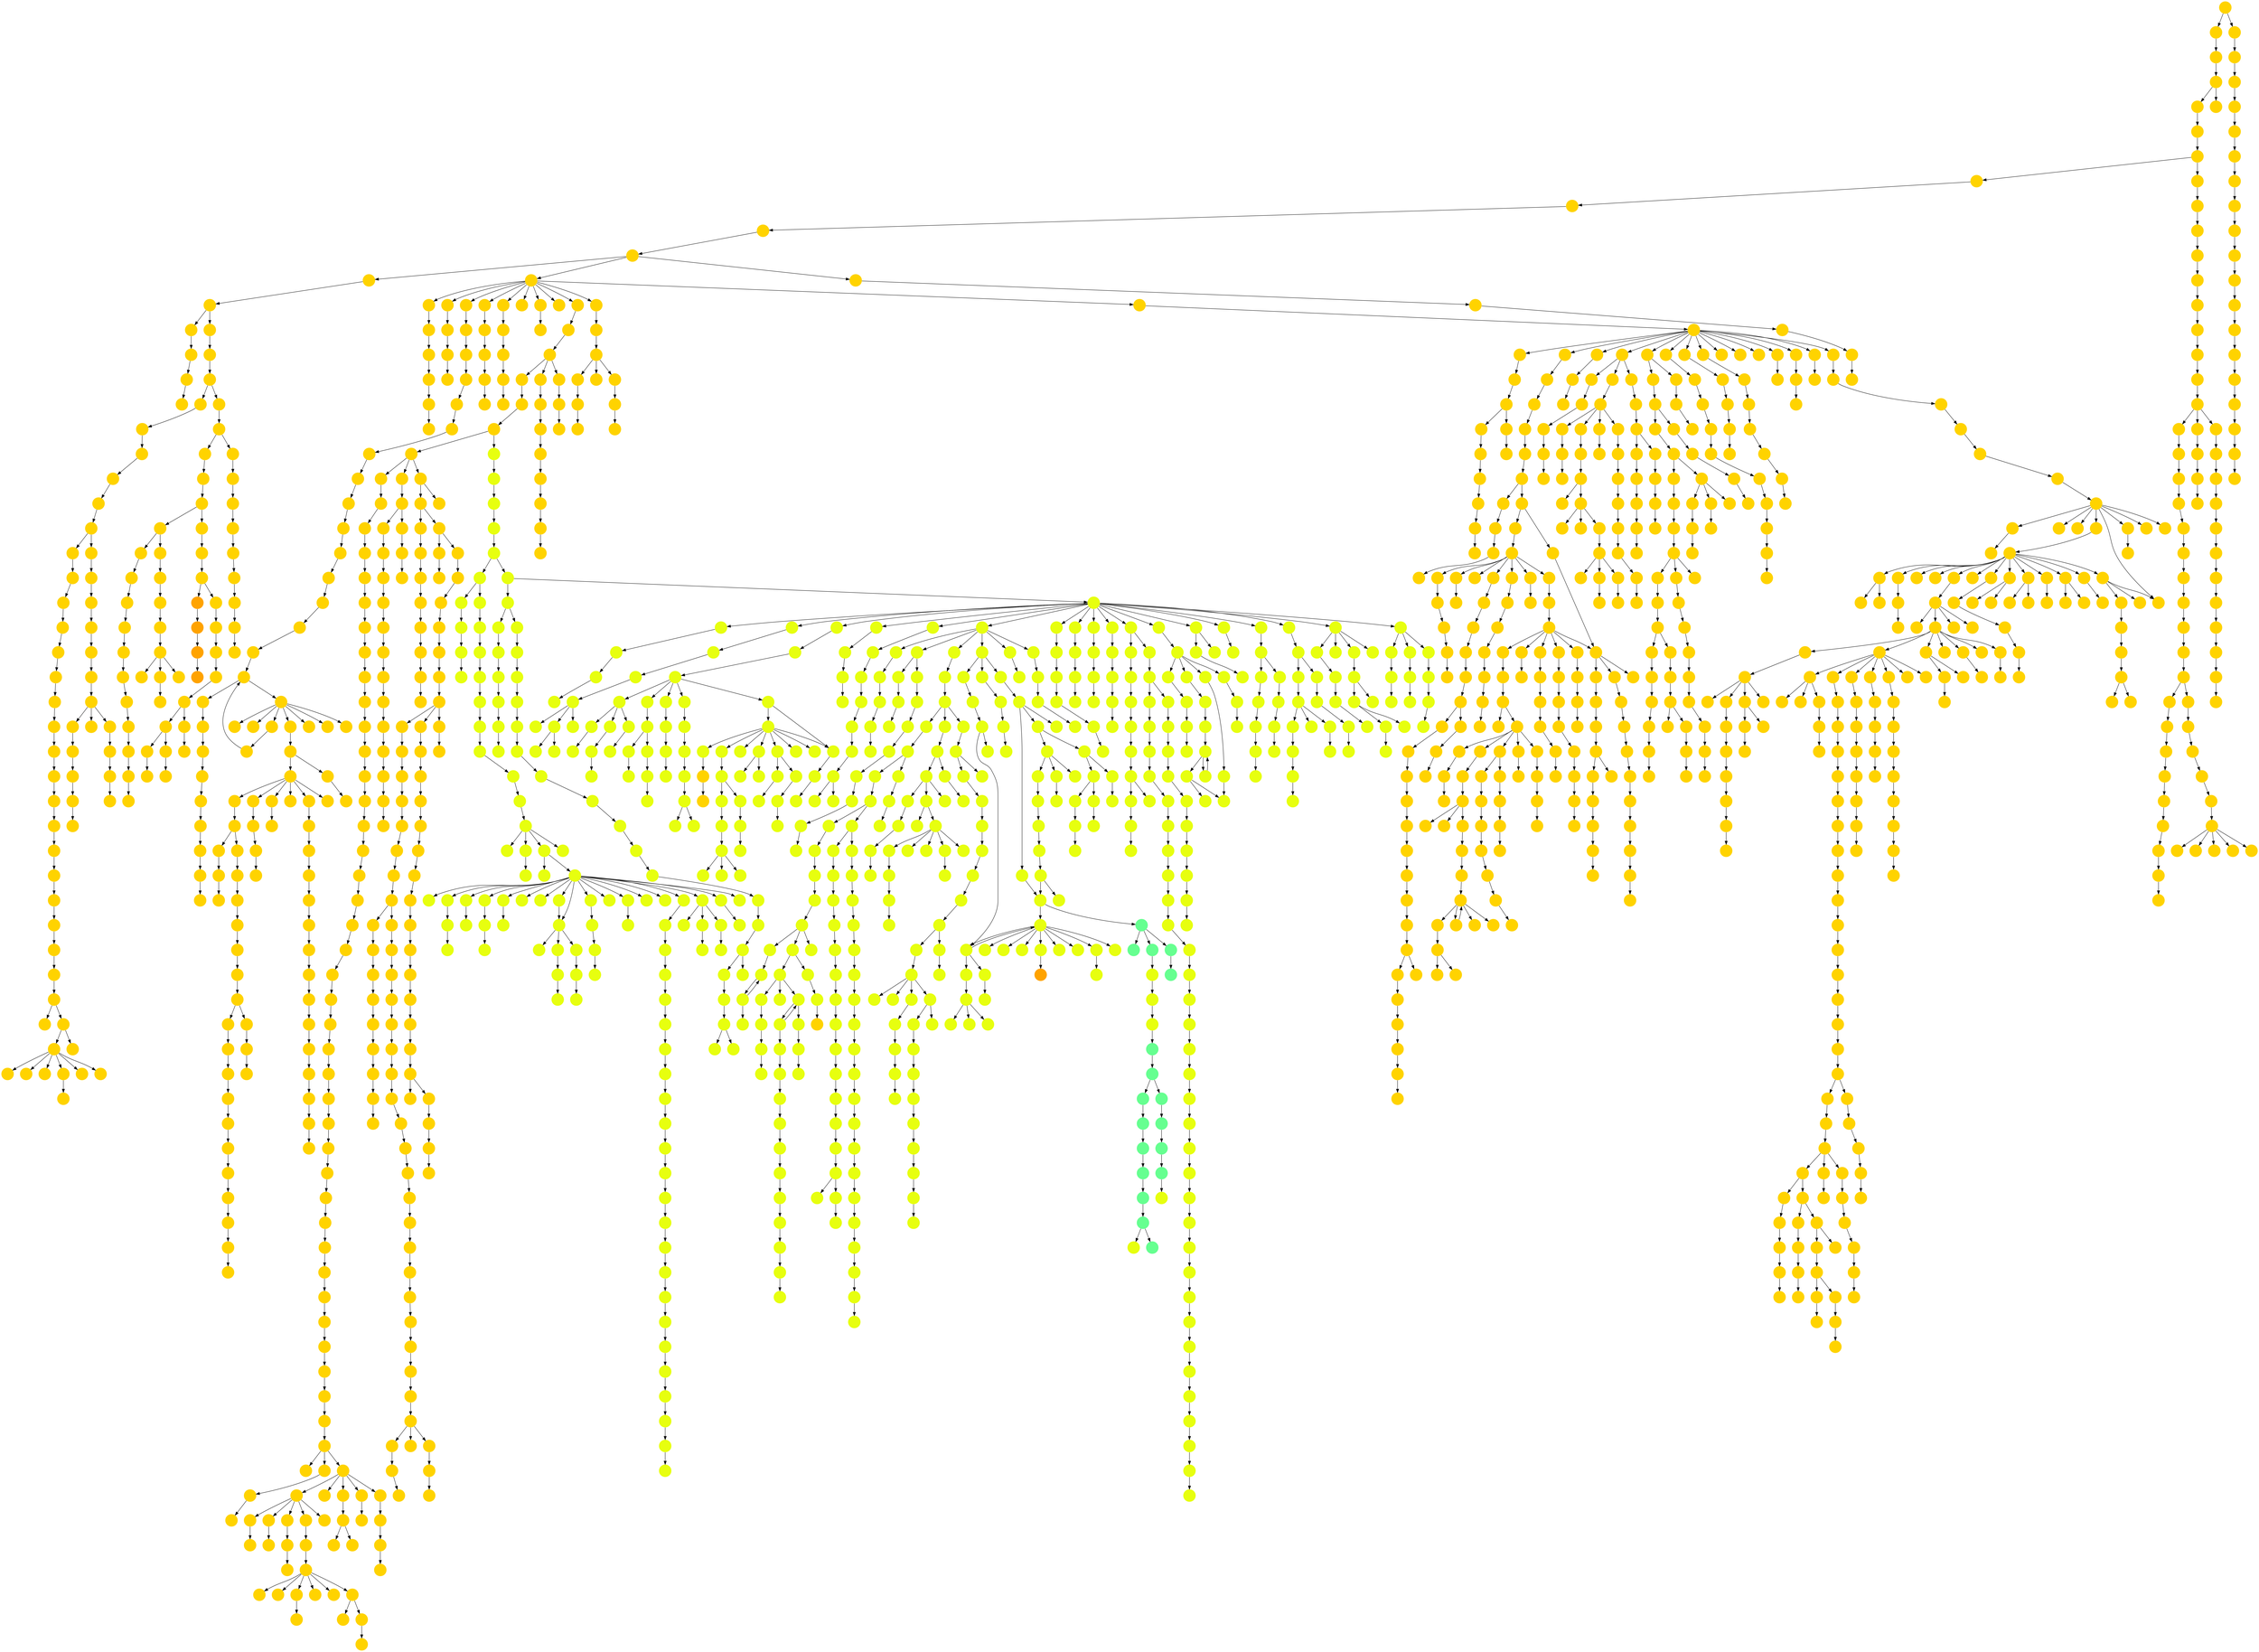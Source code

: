digraph{
0 [tooltip = "Q", penwidth = 0, style = filled, fillcolor = "#ffd300", shape = circle, label = ""]
1 [tooltip = "Q", penwidth = 0, style = filled, fillcolor = "#ffd300", shape = circle, label = ""]
2 [tooltip = "Q", penwidth = 0, style = filled, fillcolor = "#ffd300", shape = circle, label = ""]
3 [tooltip = "Q", penwidth = 0, style = filled, fillcolor = "#ffd300", shape = circle, label = ""]
4 [tooltip = "Q", penwidth = 0, style = filled, fillcolor = "#ffd300", shape = circle, label = ""]
5 [tooltip = "Q", penwidth = 0, style = filled, fillcolor = "#ffd300", shape = circle, label = ""]
6 [tooltip = "Q", penwidth = 0, style = filled, fillcolor = "#ffd300", shape = circle, label = ""]
7 [tooltip = "Q", penwidth = 0, style = filled, fillcolor = "#ffd300", shape = circle, label = ""]
8 [tooltip = "Q", penwidth = 0, style = filled, fillcolor = "#ffd300", shape = circle, label = ""]
9 [tooltip = "Q", penwidth = 0, style = filled, fillcolor = "#ffd300", shape = circle, label = ""]
10 [tooltip = "Q", penwidth = 0, style = filled, fillcolor = "#ffd300", shape = circle, label = ""]
11 [tooltip = "Q", penwidth = 0, style = filled, fillcolor = "#ffd300", shape = circle, label = ""]
12 [tooltip = "Q", penwidth = 0, style = filled, fillcolor = "#ffd300", shape = circle, label = ""]
13 [tooltip = "Q", penwidth = 0, style = filled, fillcolor = "#ffd300", shape = circle, label = ""]
14 [tooltip = "Q", penwidth = 0, style = filled, fillcolor = "#ffd300", shape = circle, label = ""]
15 [tooltip = "Q", penwidth = 0, style = filled, fillcolor = "#ffd300", shape = circle, label = ""]
16 [tooltip = "Q", penwidth = 0, style = filled, fillcolor = "#ffd300", shape = circle, label = ""]
17 [tooltip = "Q", penwidth = 0, style = filled, fillcolor = "#ffd300", shape = circle, label = ""]
18 [tooltip = "Q", penwidth = 0, style = filled, fillcolor = "#ffd300", shape = circle, label = ""]
19 [tooltip = "Q", penwidth = 0, style = filled, fillcolor = "#ffd300", shape = circle, label = ""]
20 [tooltip = "Q", penwidth = 0, style = filled, fillcolor = "#ffd300", shape = circle, label = ""]
21 [tooltip = "Q", penwidth = 0, style = filled, fillcolor = "#ffd300", shape = circle, label = ""]
22 [tooltip = "Q", penwidth = 0, style = filled, fillcolor = "#ffd300", shape = circle, label = ""]
23 [tooltip = "Q", penwidth = 0, style = filled, fillcolor = "#ffd300", shape = circle, label = ""]
24 [tooltip = "Q", penwidth = 0, style = filled, fillcolor = "#ffd300", shape = circle, label = ""]
25 [tooltip = "Q", penwidth = 0, style = filled, fillcolor = "#ffd300", shape = circle, label = ""]
26 [tooltip = "Q", penwidth = 0, style = filled, fillcolor = "#ffd300", shape = circle, label = ""]
27 [tooltip = "Q", penwidth = 0, style = filled, fillcolor = "#ffd300", shape = circle, label = ""]
28 [tooltip = "Q", penwidth = 0, style = filled, fillcolor = "#ffd300", shape = circle, label = ""]
29 [tooltip = "Q", penwidth = 0, style = filled, fillcolor = "#ffd300", shape = circle, label = ""]
30 [tooltip = "Q", penwidth = 0, style = filled, fillcolor = "#ffd300", shape = circle, label = ""]
31 [tooltip = "Q", penwidth = 0, style = filled, fillcolor = "#ffd300", shape = circle, label = ""]
32 [tooltip = "Q", penwidth = 0, style = filled, fillcolor = "#ffd300", shape = circle, label = ""]
33 [tooltip = "Q", penwidth = 0, style = filled, fillcolor = "#ffd300", shape = circle, label = ""]
34 [tooltip = "Q", penwidth = 0, style = filled, fillcolor = "#ffd300", shape = circle, label = ""]
35 [tooltip = "Q", penwidth = 0, style = filled, fillcolor = "#ffd300", shape = circle, label = ""]
36 [tooltip = "Q", penwidth = 0, style = filled, fillcolor = "#ffd300", shape = circle, label = ""]
37 [tooltip = "Q", penwidth = 0, style = filled, fillcolor = "#ffd300", shape = circle, label = ""]
38 [tooltip = "Q", penwidth = 0, style = filled, fillcolor = "#ffd300", shape = circle, label = ""]
39 [tooltip = "Q", penwidth = 0, style = filled, fillcolor = "#ffd300", shape = circle, label = ""]
40 [tooltip = "Q", penwidth = 0, style = filled, fillcolor = "#ffd300", shape = circle, label = ""]
41 [tooltip = "Q", penwidth = 0, style = filled, fillcolor = "#ffd300", shape = circle, label = ""]
42 [tooltip = "Q", penwidth = 0, style = filled, fillcolor = "#ffd300", shape = circle, label = ""]
43 [tooltip = "Q", penwidth = 0, style = filled, fillcolor = "#ffd300", shape = circle, label = ""]
44 [tooltip = "Q", penwidth = 0, style = filled, fillcolor = "#ffd300", shape = circle, label = ""]
45 [tooltip = "Q", penwidth = 0, style = filled, fillcolor = "#ffd300", shape = circle, label = ""]
46 [tooltip = "Q", penwidth = 0, style = filled, fillcolor = "#ffd300", shape = circle, label = ""]
47 [tooltip = "Q", penwidth = 0, style = filled, fillcolor = "#ffd300", shape = circle, label = ""]
48 [tooltip = "Q", penwidth = 0, style = filled, fillcolor = "#ffd300", shape = circle, label = ""]
49 [tooltip = "Q", penwidth = 0, style = filled, fillcolor = "#ffd300", shape = circle, label = ""]
50 [tooltip = "Q", penwidth = 0, style = filled, fillcolor = "#ffd300", shape = circle, label = ""]
51 [tooltip = "Q", penwidth = 0, style = filled, fillcolor = "#ffd300", shape = circle, label = ""]
52 [tooltip = "Q", penwidth = 0, style = filled, fillcolor = "#ffd300", shape = circle, label = ""]
53 [tooltip = "Q", penwidth = 0, style = filled, fillcolor = "#ffd300", shape = circle, label = ""]
54 [tooltip = "Q", penwidth = 0, style = filled, fillcolor = "#ffd300", shape = circle, label = ""]
55 [tooltip = "Q", penwidth = 0, style = filled, fillcolor = "#ffd300", shape = circle, label = ""]
56 [tooltip = "P", penwidth = 0, style = filled, fillcolor = "#e7ff0f", shape = circle, label = ""]
57 [tooltip = "P", penwidth = 0, style = filled, fillcolor = "#e7ff0f", shape = circle, label = ""]
58 [tooltip = "Q", penwidth = 0, style = filled, fillcolor = "#ffd300", shape = circle, label = ""]
59 [tooltip = "Q", penwidth = 0, style = filled, fillcolor = "#ffd300", shape = circle, label = ""]
60 [tooltip = "P", penwidth = 0, style = filled, fillcolor = "#e7ff0f", shape = circle, label = ""]
61 [tooltip = "P", penwidth = 0, style = filled, fillcolor = "#e7ff0f", shape = circle, label = ""]
62 [tooltip = "P", penwidth = 0, style = filled, fillcolor = "#e7ff0f", shape = circle, label = ""]
63 [tooltip = "P", penwidth = 0, style = filled, fillcolor = "#e7ff0f", shape = circle, label = ""]
64 [tooltip = "P", penwidth = 0, style = filled, fillcolor = "#e7ff0f", shape = circle, label = ""]
65 [tooltip = "P", penwidth = 0, style = filled, fillcolor = "#e7ff0f", shape = circle, label = ""]
66 [tooltip = "Q", penwidth = 0, style = filled, fillcolor = "#ffd300", shape = circle, label = ""]
67 [tooltip = "Q", penwidth = 0, style = filled, fillcolor = "#ffd300", shape = circle, label = ""]
68 [tooltip = "Q", penwidth = 0, style = filled, fillcolor = "#ffd300", shape = circle, label = ""]
69 [tooltip = "Q", penwidth = 0, style = filled, fillcolor = "#ffd300", shape = circle, label = ""]
70 [tooltip = "Q", penwidth = 0, style = filled, fillcolor = "#ffd300", shape = circle, label = ""]
71 [tooltip = "Q", penwidth = 0, style = filled, fillcolor = "#ffd300", shape = circle, label = ""]
72 [tooltip = "Q", penwidth = 0, style = filled, fillcolor = "#ffd300", shape = circle, label = ""]
73 [tooltip = "Q", penwidth = 0, style = filled, fillcolor = "#ffd300", shape = circle, label = ""]
74 [tooltip = "Q", penwidth = 0, style = filled, fillcolor = "#ffd300", shape = circle, label = ""]
75 [tooltip = "Q", penwidth = 0, style = filled, fillcolor = "#ffd300", shape = circle, label = ""]
76 [tooltip = "Q", penwidth = 0, style = filled, fillcolor = "#ffd300", shape = circle, label = ""]
77 [tooltip = "Q", penwidth = 0, style = filled, fillcolor = "#ffd300", shape = circle, label = ""]
78 [tooltip = "Q", penwidth = 0, style = filled, fillcolor = "#ffd300", shape = circle, label = ""]
79 [tooltip = "Q", penwidth = 0, style = filled, fillcolor = "#ffd300", shape = circle, label = ""]
80 [tooltip = "Q", penwidth = 0, style = filled, fillcolor = "#ffd300", shape = circle, label = ""]
81 [tooltip = "Q", penwidth = 0, style = filled, fillcolor = "#ffd300", shape = circle, label = ""]
82 [tooltip = "Q", penwidth = 0, style = filled, fillcolor = "#ffd300", shape = circle, label = ""]
83 [tooltip = "Q", penwidth = 0, style = filled, fillcolor = "#ffd300", shape = circle, label = ""]
84 [tooltip = "Q", penwidth = 0, style = filled, fillcolor = "#ffd300", shape = circle, label = ""]
85 [tooltip = "Q", penwidth = 0, style = filled, fillcolor = "#ffd300", shape = circle, label = ""]
86 [tooltip = "Q", penwidth = 0, style = filled, fillcolor = "#ffd300", shape = circle, label = ""]
87 [tooltip = "Q", penwidth = 0, style = filled, fillcolor = "#ffd300", shape = circle, label = ""]
88 [tooltip = "Q", penwidth = 0, style = filled, fillcolor = "#ffd300", shape = circle, label = ""]
89 [tooltip = "Q", penwidth = 0, style = filled, fillcolor = "#ffd300", shape = circle, label = ""]
90 [tooltip = "Q", penwidth = 0, style = filled, fillcolor = "#ffd300", shape = circle, label = ""]
91 [tooltip = "Q", penwidth = 0, style = filled, fillcolor = "#ffd300", shape = circle, label = ""]
92 [tooltip = "Q", penwidth = 0, style = filled, fillcolor = "#ffd300", shape = circle, label = ""]
93 [tooltip = "Q", penwidth = 0, style = filled, fillcolor = "#ffd300", shape = circle, label = ""]
94 [tooltip = "Q", penwidth = 0, style = filled, fillcolor = "#ffd300", shape = circle, label = ""]
95 [tooltip = "Q", penwidth = 0, style = filled, fillcolor = "#ffd300", shape = circle, label = ""]
96 [tooltip = "Q", penwidth = 0, style = filled, fillcolor = "#ffd300", shape = circle, label = ""]
97 [tooltip = "Q", penwidth = 0, style = filled, fillcolor = "#ffd300", shape = circle, label = ""]
98 [tooltip = "Q", penwidth = 0, style = filled, fillcolor = "#ffd300", shape = circle, label = ""]
99 [tooltip = "Q", penwidth = 0, style = filled, fillcolor = "#ffd300", shape = circle, label = ""]
100 [tooltip = "Q", penwidth = 0, style = filled, fillcolor = "#ffd300", shape = circle, label = ""]
101 [tooltip = "Q", penwidth = 0, style = filled, fillcolor = "#ffd300", shape = circle, label = ""]
102 [tooltip = "Q", penwidth = 0, style = filled, fillcolor = "#ffd300", shape = circle, label = ""]
103 [tooltip = "Q", penwidth = 0, style = filled, fillcolor = "#ffd300", shape = circle, label = ""]
104 [tooltip = "Q", penwidth = 0, style = filled, fillcolor = "#ffd300", shape = circle, label = ""]
105 [tooltip = "Q", penwidth = 0, style = filled, fillcolor = "#ffd300", shape = circle, label = ""]
106 [tooltip = "Q", penwidth = 0, style = filled, fillcolor = "#ffd300", shape = circle, label = ""]
107 [tooltip = "Q", penwidth = 0, style = filled, fillcolor = "#ffd300", shape = circle, label = ""]
108 [tooltip = "Q", penwidth = 0, style = filled, fillcolor = "#ffd300", shape = circle, label = ""]
109 [tooltip = "Q", penwidth = 0, style = filled, fillcolor = "#ffd300", shape = circle, label = ""]
110 [tooltip = "Q", penwidth = 0, style = filled, fillcolor = "#ffd300", shape = circle, label = ""]
111 [tooltip = "Q", penwidth = 0, style = filled, fillcolor = "#ffd300", shape = circle, label = ""]
112 [tooltip = "Q", penwidth = 0, style = filled, fillcolor = "#ffd300", shape = circle, label = ""]
113 [tooltip = "Q", penwidth = 0, style = filled, fillcolor = "#ffd300", shape = circle, label = ""]
114 [tooltip = "Q", penwidth = 0, style = filled, fillcolor = "#ffd300", shape = circle, label = ""]
115 [tooltip = "Q", penwidth = 0, style = filled, fillcolor = "#ffd300", shape = circle, label = ""]
116 [tooltip = "Q", penwidth = 0, style = filled, fillcolor = "#ffd300", shape = circle, label = ""]
117 [tooltip = "Q", penwidth = 0, style = filled, fillcolor = "#ffd300", shape = circle, label = ""]
118 [tooltip = "Q", penwidth = 0, style = filled, fillcolor = "#ffd300", shape = circle, label = ""]
119 [tooltip = "Q", penwidth = 0, style = filled, fillcolor = "#ffd300", shape = circle, label = ""]
120 [tooltip = "Q", penwidth = 0, style = filled, fillcolor = "#ffd300", shape = circle, label = ""]
121 [tooltip = "Q", penwidth = 0, style = filled, fillcolor = "#ffd300", shape = circle, label = ""]
122 [tooltip = "Q", penwidth = 0, style = filled, fillcolor = "#ffd300", shape = circle, label = ""]
123 [tooltip = "Q", penwidth = 0, style = filled, fillcolor = "#ffd300", shape = circle, label = ""]
124 [tooltip = "Q", penwidth = 0, style = filled, fillcolor = "#ffd300", shape = circle, label = ""]
125 [tooltip = "Q", penwidth = 0, style = filled, fillcolor = "#ffd300", shape = circle, label = ""]
126 [tooltip = "Q", penwidth = 0, style = filled, fillcolor = "#ffd300", shape = circle, label = ""]
127 [tooltip = "Q", penwidth = 0, style = filled, fillcolor = "#ffd300", shape = circle, label = ""]
128 [tooltip = "Q", penwidth = 0, style = filled, fillcolor = "#ffd300", shape = circle, label = ""]
129 [tooltip = "Q", penwidth = 0, style = filled, fillcolor = "#ffd300", shape = circle, label = ""]
130 [tooltip = "Q", penwidth = 0, style = filled, fillcolor = "#ffd300", shape = circle, label = ""]
131 [tooltip = "Q", penwidth = 0, style = filled, fillcolor = "#ffd300", shape = circle, label = ""]
132 [tooltip = "Q", penwidth = 0, style = filled, fillcolor = "#ffd300", shape = circle, label = ""]
133 [tooltip = "Q", penwidth = 0, style = filled, fillcolor = "#ffd300", shape = circle, label = ""]
134 [tooltip = "Q", penwidth = 0, style = filled, fillcolor = "#ffd300", shape = circle, label = ""]
135 [tooltip = "Q", penwidth = 0, style = filled, fillcolor = "#ffd300", shape = circle, label = ""]
136 [tooltip = "Q", penwidth = 0, style = filled, fillcolor = "#ffd300", shape = circle, label = ""]
137 [tooltip = "Q", penwidth = 0, style = filled, fillcolor = "#ffd300", shape = circle, label = ""]
138 [tooltip = "Q", penwidth = 0, style = filled, fillcolor = "#ffd300", shape = circle, label = ""]
139 [tooltip = "Q", penwidth = 0, style = filled, fillcolor = "#ffd300", shape = circle, label = ""]
140 [tooltip = "Q", penwidth = 0, style = filled, fillcolor = "#ffd300", shape = circle, label = ""]
141 [tooltip = "Q", penwidth = 0, style = filled, fillcolor = "#ffd300", shape = circle, label = ""]
142 [tooltip = "Q", penwidth = 0, style = filled, fillcolor = "#ffd300", shape = circle, label = ""]
143 [tooltip = "Q", penwidth = 0, style = filled, fillcolor = "#ffd300", shape = circle, label = ""]
144 [tooltip = "Q", penwidth = 0, style = filled, fillcolor = "#ffd300", shape = circle, label = ""]
145 [tooltip = "Q", penwidth = 0, style = filled, fillcolor = "#ffd300", shape = circle, label = ""]
146 [tooltip = "Q", penwidth = 0, style = filled, fillcolor = "#ffd300", shape = circle, label = ""]
147 [tooltip = "Q", penwidth = 0, style = filled, fillcolor = "#ffd300", shape = circle, label = ""]
148 [tooltip = "Q", penwidth = 0, style = filled, fillcolor = "#ffd300", shape = circle, label = ""]
149 [tooltip = "Q", penwidth = 0, style = filled, fillcolor = "#ffd300", shape = circle, label = ""]
150 [tooltip = "Q", penwidth = 0, style = filled, fillcolor = "#ffd300", shape = circle, label = ""]
151 [tooltip = "Q", penwidth = 0, style = filled, fillcolor = "#ffd300", shape = circle, label = ""]
152 [tooltip = "Q", penwidth = 0, style = filled, fillcolor = "#ffd300", shape = circle, label = ""]
153 [tooltip = "Q", penwidth = 0, style = filled, fillcolor = "#ffd300", shape = circle, label = ""]
154 [tooltip = "Q", penwidth = 0, style = filled, fillcolor = "#ffd300", shape = circle, label = ""]
155 [tooltip = "Q", penwidth = 0, style = filled, fillcolor = "#ffd300", shape = circle, label = ""]
156 [tooltip = "Q", penwidth = 0, style = filled, fillcolor = "#ffd300", shape = circle, label = ""]
157 [tooltip = "Q", penwidth = 0, style = filled, fillcolor = "#ffd300", shape = circle, label = ""]
158 [tooltip = "Q", penwidth = 0, style = filled, fillcolor = "#ffd300", shape = circle, label = ""]
159 [tooltip = "Q", penwidth = 0, style = filled, fillcolor = "#ffd300", shape = circle, label = ""]
160 [tooltip = "Q", penwidth = 0, style = filled, fillcolor = "#ffd300", shape = circle, label = ""]
161 [tooltip = "Q", penwidth = 0, style = filled, fillcolor = "#ffd300", shape = circle, label = ""]
162 [tooltip = "Q", penwidth = 0, style = filled, fillcolor = "#ffd300", shape = circle, label = ""]
163 [tooltip = "Q", penwidth = 0, style = filled, fillcolor = "#ffd300", shape = circle, label = ""]
164 [tooltip = "Q", penwidth = 0, style = filled, fillcolor = "#ffd300", shape = circle, label = ""]
165 [tooltip = "Q", penwidth = 0, style = filled, fillcolor = "#ffd300", shape = circle, label = ""]
166 [tooltip = "Q", penwidth = 0, style = filled, fillcolor = "#ffd300", shape = circle, label = ""]
167 [tooltip = "Q", penwidth = 0, style = filled, fillcolor = "#ffd300", shape = circle, label = ""]
168 [tooltip = "Q", penwidth = 0, style = filled, fillcolor = "#ffd300", shape = circle, label = ""]
169 [tooltip = "Q", penwidth = 0, style = filled, fillcolor = "#ffd300", shape = circle, label = ""]
170 [tooltip = "Q", penwidth = 0, style = filled, fillcolor = "#ffd300", shape = circle, label = ""]
171 [tooltip = "Q", penwidth = 0, style = filled, fillcolor = "#ffd300", shape = circle, label = ""]
172 [tooltip = "Q", penwidth = 0, style = filled, fillcolor = "#ffd300", shape = circle, label = ""]
173 [tooltip = "Q", penwidth = 0, style = filled, fillcolor = "#ffd300", shape = circle, label = ""]
174 [tooltip = "Q", penwidth = 0, style = filled, fillcolor = "#ffd300", shape = circle, label = ""]
175 [tooltip = "Q", penwidth = 0, style = filled, fillcolor = "#ffd300", shape = circle, label = ""]
176 [tooltip = "Q", penwidth = 0, style = filled, fillcolor = "#ffd300", shape = circle, label = ""]
177 [tooltip = "Q", penwidth = 0, style = filled, fillcolor = "#ffd300", shape = circle, label = ""]
178 [tooltip = "Q", penwidth = 0, style = filled, fillcolor = "#ffd300", shape = circle, label = ""]
179 [tooltip = "Q", penwidth = 0, style = filled, fillcolor = "#ffd300", shape = circle, label = ""]
180 [tooltip = "Q", penwidth = 0, style = filled, fillcolor = "#ffd300", shape = circle, label = ""]
181 [tooltip = "Q", penwidth = 0, style = filled, fillcolor = "#ffd300", shape = circle, label = ""]
182 [tooltip = "Q", penwidth = 0, style = filled, fillcolor = "#ffd300", shape = circle, label = ""]
183 [tooltip = "Q", penwidth = 0, style = filled, fillcolor = "#ffd300", shape = circle, label = ""]
184 [tooltip = "Q", penwidth = 0, style = filled, fillcolor = "#ffd300", shape = circle, label = ""]
185 [tooltip = "Q", penwidth = 0, style = filled, fillcolor = "#ffd300", shape = circle, label = ""]
186 [tooltip = "Q", penwidth = 0, style = filled, fillcolor = "#ffd300", shape = circle, label = ""]
187 [tooltip = "Q", penwidth = 0, style = filled, fillcolor = "#ffd300", shape = circle, label = ""]
188 [tooltip = "Q", penwidth = 0, style = filled, fillcolor = "#ffd300", shape = circle, label = ""]
189 [tooltip = "Q", penwidth = 0, style = filled, fillcolor = "#ffd300", shape = circle, label = ""]
190 [tooltip = "Q", penwidth = 0, style = filled, fillcolor = "#ffd300", shape = circle, label = ""]
191 [tooltip = "Q", penwidth = 0, style = filled, fillcolor = "#ffd300", shape = circle, label = ""]
192 [tooltip = "Q", penwidth = 0, style = filled, fillcolor = "#ffd300", shape = circle, label = ""]
193 [tooltip = "Q", penwidth = 0, style = filled, fillcolor = "#ffd300", shape = circle, label = ""]
194 [tooltip = "Q", penwidth = 0, style = filled, fillcolor = "#ffd300", shape = circle, label = ""]
195 [tooltip = "Q", penwidth = 0, style = filled, fillcolor = "#ffd300", shape = circle, label = ""]
196 [tooltip = "Q", penwidth = 0, style = filled, fillcolor = "#ffd300", shape = circle, label = ""]
197 [tooltip = "Q", penwidth = 0, style = filled, fillcolor = "#ffd300", shape = circle, label = ""]
198 [tooltip = "Q", penwidth = 0, style = filled, fillcolor = "#ffd300", shape = circle, label = ""]
199 [tooltip = "Q", penwidth = 0, style = filled, fillcolor = "#ffd300", shape = circle, label = ""]
200 [tooltip = "Q", penwidth = 0, style = filled, fillcolor = "#ffd300", shape = circle, label = ""]
201 [tooltip = "Q", penwidth = 0, style = filled, fillcolor = "#ffd300", shape = circle, label = ""]
202 [tooltip = "Q", penwidth = 0, style = filled, fillcolor = "#ffd300", shape = circle, label = ""]
203 [tooltip = "Q", penwidth = 0, style = filled, fillcolor = "#ffd300", shape = circle, label = ""]
204 [tooltip = "Q", penwidth = 0, style = filled, fillcolor = "#ffd300", shape = circle, label = ""]
205 [tooltip = "Q", penwidth = 0, style = filled, fillcolor = "#ffd300", shape = circle, label = ""]
206 [tooltip = "Q", penwidth = 0, style = filled, fillcolor = "#ffd300", shape = circle, label = ""]
207 [tooltip = "Q", penwidth = 0, style = filled, fillcolor = "#ffd300", shape = circle, label = ""]
208 [tooltip = "Q", penwidth = 0, style = filled, fillcolor = "#ffd300", shape = circle, label = ""]
209 [tooltip = "Q", penwidth = 0, style = filled, fillcolor = "#ffd300", shape = circle, label = ""]
210 [tooltip = "Q", penwidth = 0, style = filled, fillcolor = "#ffd300", shape = circle, label = ""]
211 [tooltip = "Q", penwidth = 0, style = filled, fillcolor = "#ffd300", shape = circle, label = ""]
212 [tooltip = "Q", penwidth = 0, style = filled, fillcolor = "#ffd300", shape = circle, label = ""]
213 [tooltip = "Q", penwidth = 0, style = filled, fillcolor = "#ffd300", shape = circle, label = ""]
214 [tooltip = "Q", penwidth = 0, style = filled, fillcolor = "#ffd300", shape = circle, label = ""]
215 [tooltip = "Q", penwidth = 0, style = filled, fillcolor = "#ffd300", shape = circle, label = ""]
216 [tooltip = "Q", penwidth = 0, style = filled, fillcolor = "#ffd300", shape = circle, label = ""]
217 [tooltip = "Q", penwidth = 0, style = filled, fillcolor = "#ffd300", shape = circle, label = ""]
218 [tooltip = "Q", penwidth = 0, style = filled, fillcolor = "#ffd300", shape = circle, label = ""]
219 [tooltip = "Q", penwidth = 0, style = filled, fillcolor = "#ffd300", shape = circle, label = ""]
220 [tooltip = "Q", penwidth = 0, style = filled, fillcolor = "#ffd300", shape = circle, label = ""]
221 [tooltip = "Q", penwidth = 0, style = filled, fillcolor = "#ffd300", shape = circle, label = ""]
222 [tooltip = "Q", penwidth = 0, style = filled, fillcolor = "#ffd300", shape = circle, label = ""]
223 [tooltip = "Q", penwidth = 0, style = filled, fillcolor = "#ffd300", shape = circle, label = ""]
224 [tooltip = "Q", penwidth = 0, style = filled, fillcolor = "#ffd300", shape = circle, label = ""]
225 [tooltip = "Q", penwidth = 0, style = filled, fillcolor = "#ffd300", shape = circle, label = ""]
226 [tooltip = "Q", penwidth = 0, style = filled, fillcolor = "#ffd300", shape = circle, label = ""]
227 [tooltip = "Q", penwidth = 0, style = filled, fillcolor = "#ffd300", shape = circle, label = ""]
228 [tooltip = "Q", penwidth = 0, style = filled, fillcolor = "#ffd300", shape = circle, label = ""]
229 [tooltip = "Q", penwidth = 0, style = filled, fillcolor = "#ffd300", shape = circle, label = ""]
230 [tooltip = "Q", penwidth = 0, style = filled, fillcolor = "#ffd300", shape = circle, label = ""]
231 [tooltip = "Q", penwidth = 0, style = filled, fillcolor = "#ffd300", shape = circle, label = ""]
232 [tooltip = "Q", penwidth = 0, style = filled, fillcolor = "#ffd300", shape = circle, label = ""]
233 [tooltip = "Q", penwidth = 0, style = filled, fillcolor = "#ffd300", shape = circle, label = ""]
234 [tooltip = "Q", penwidth = 0, style = filled, fillcolor = "#ffd300", shape = circle, label = ""]
235 [tooltip = "Q", penwidth = 0, style = filled, fillcolor = "#ffd300", shape = circle, label = ""]
236 [tooltip = "Q", penwidth = 0, style = filled, fillcolor = "#ffd300", shape = circle, label = ""]
237 [tooltip = "Q", penwidth = 0, style = filled, fillcolor = "#ffd300", shape = circle, label = ""]
238 [tooltip = "Q", penwidth = 0, style = filled, fillcolor = "#ffd300", shape = circle, label = ""]
239 [tooltip = "Q", penwidth = 0, style = filled, fillcolor = "#ffd300", shape = circle, label = ""]
240 [tooltip = "Q", penwidth = 0, style = filled, fillcolor = "#ffd300", shape = circle, label = ""]
241 [tooltip = "Q", penwidth = 0, style = filled, fillcolor = "#ffd300", shape = circle, label = ""]
242 [tooltip = "Q", penwidth = 0, style = filled, fillcolor = "#ffd300", shape = circle, label = ""]
243 [tooltip = "Q", penwidth = 0, style = filled, fillcolor = "#ffd300", shape = circle, label = ""]
244 [tooltip = "Q", penwidth = 0, style = filled, fillcolor = "#ffd300", shape = circle, label = ""]
245 [tooltip = "Q", penwidth = 0, style = filled, fillcolor = "#ffd300", shape = circle, label = ""]
246 [tooltip = "Q", penwidth = 0, style = filled, fillcolor = "#ffd300", shape = circle, label = ""]
247 [tooltip = "Q", penwidth = 0, style = filled, fillcolor = "#ffd300", shape = circle, label = ""]
248 [tooltip = "Q", penwidth = 0, style = filled, fillcolor = "#ffd300", shape = circle, label = ""]
249 [tooltip = "Q", penwidth = 0, style = filled, fillcolor = "#ffd300", shape = circle, label = ""]
250 [tooltip = "Q", penwidth = 0, style = filled, fillcolor = "#ffd300", shape = circle, label = ""]
251 [tooltip = "Q", penwidth = 0, style = filled, fillcolor = "#ffd300", shape = circle, label = ""]
252 [tooltip = "Q", penwidth = 0, style = filled, fillcolor = "#ffd300", shape = circle, label = ""]
253 [tooltip = "Q", penwidth = 0, style = filled, fillcolor = "#ffd300", shape = circle, label = ""]
254 [tooltip = "Q", penwidth = 0, style = filled, fillcolor = "#ffd300", shape = circle, label = ""]
255 [tooltip = "Q", penwidth = 0, style = filled, fillcolor = "#ffd300", shape = circle, label = ""]
256 [tooltip = "Q", penwidth = 0, style = filled, fillcolor = "#ffd300", shape = circle, label = ""]
257 [tooltip = "Q", penwidth = 0, style = filled, fillcolor = "#ffd300", shape = circle, label = ""]
258 [tooltip = "Q", penwidth = 0, style = filled, fillcolor = "#ffd300", shape = circle, label = ""]
259 [tooltip = "Q", penwidth = 0, style = filled, fillcolor = "#ffd300", shape = circle, label = ""]
260 [tooltip = "Q", penwidth = 0, style = filled, fillcolor = "#ffd300", shape = circle, label = ""]
261 [tooltip = "Q", penwidth = 0, style = filled, fillcolor = "#ffd300", shape = circle, label = ""]
262 [tooltip = "Q", penwidth = 0, style = filled, fillcolor = "#ffd300", shape = circle, label = ""]
263 [tooltip = "Q", penwidth = 0, style = filled, fillcolor = "#ffd300", shape = circle, label = ""]
264 [tooltip = "Q", penwidth = 0, style = filled, fillcolor = "#ffd300", shape = circle, label = ""]
265 [tooltip = "Q", penwidth = 0, style = filled, fillcolor = "#ffd300", shape = circle, label = ""]
266 [tooltip = "Q", penwidth = 0, style = filled, fillcolor = "#ffd300", shape = circle, label = ""]
267 [tooltip = "Q", penwidth = 0, style = filled, fillcolor = "#ffd300", shape = circle, label = ""]
268 [tooltip = "Q", penwidth = 0, style = filled, fillcolor = "#ffd300", shape = circle, label = ""]
269 [tooltip = "Q", penwidth = 0, style = filled, fillcolor = "#ffd300", shape = circle, label = ""]
270 [tooltip = "Q", penwidth = 0, style = filled, fillcolor = "#ffd300", shape = circle, label = ""]
271 [tooltip = "Q", penwidth = 0, style = filled, fillcolor = "#ffd300", shape = circle, label = ""]
272 [tooltip = "Q", penwidth = 0, style = filled, fillcolor = "#ffd300", shape = circle, label = ""]
273 [tooltip = "Q", penwidth = 0, style = filled, fillcolor = "#ffd300", shape = circle, label = ""]
274 [tooltip = "Q", penwidth = 0, style = filled, fillcolor = "#ffd300", shape = circle, label = ""]
275 [tooltip = "Q", penwidth = 0, style = filled, fillcolor = "#ffd300", shape = circle, label = ""]
276 [tooltip = "Q", penwidth = 0, style = filled, fillcolor = "#ffd300", shape = circle, label = ""]
277 [tooltip = "Q", penwidth = 0, style = filled, fillcolor = "#ffd300", shape = circle, label = ""]
278 [tooltip = "Q", penwidth = 0, style = filled, fillcolor = "#ffd300", shape = circle, label = ""]
279 [tooltip = "Q", penwidth = 0, style = filled, fillcolor = "#ffd300", shape = circle, label = ""]
280 [tooltip = "Q", penwidth = 0, style = filled, fillcolor = "#ffd300", shape = circle, label = ""]
281 [tooltip = "Q", penwidth = 0, style = filled, fillcolor = "#ffd300", shape = circle, label = ""]
282 [tooltip = "Q", penwidth = 0, style = filled, fillcolor = "#ffd300", shape = circle, label = ""]
283 [tooltip = "Q", penwidth = 0, style = filled, fillcolor = "#ffd300", shape = circle, label = ""]
284 [tooltip = "Q", penwidth = 0, style = filled, fillcolor = "#ffd300", shape = circle, label = ""]
285 [tooltip = "Q", penwidth = 0, style = filled, fillcolor = "#ffd300", shape = circle, label = ""]
286 [tooltip = "Q", penwidth = 0, style = filled, fillcolor = "#ffd300", shape = circle, label = ""]
287 [tooltip = "Q", penwidth = 0, style = filled, fillcolor = "#ffd300", shape = circle, label = ""]
288 [tooltip = "Q", penwidth = 0, style = filled, fillcolor = "#ffd300", shape = circle, label = ""]
289 [tooltip = "Q", penwidth = 0, style = filled, fillcolor = "#ffd300", shape = circle, label = ""]
290 [tooltip = "Q", penwidth = 0, style = filled, fillcolor = "#ffd300", shape = circle, label = ""]
291 [tooltip = "Q", penwidth = 0, style = filled, fillcolor = "#ffd300", shape = circle, label = ""]
292 [tooltip = "Q", penwidth = 0, style = filled, fillcolor = "#ffd300", shape = circle, label = ""]
293 [tooltip = "Q", penwidth = 0, style = filled, fillcolor = "#ffd300", shape = circle, label = ""]
294 [tooltip = "Q", penwidth = 0, style = filled, fillcolor = "#ffd300", shape = circle, label = ""]
295 [tooltip = "Q", penwidth = 0, style = filled, fillcolor = "#ffd300", shape = circle, label = ""]
296 [tooltip = "Q", penwidth = 0, style = filled, fillcolor = "#ffd300", shape = circle, label = ""]
297 [tooltip = "Q", penwidth = 0, style = filled, fillcolor = "#ffd300", shape = circle, label = ""]
298 [tooltip = "Q", penwidth = 0, style = filled, fillcolor = "#ffd300", shape = circle, label = ""]
299 [tooltip = "Q", penwidth = 0, style = filled, fillcolor = "#ffd300", shape = circle, label = ""]
300 [tooltip = "Q", penwidth = 0, style = filled, fillcolor = "#ffd300", shape = circle, label = ""]
301 [tooltip = "Q", penwidth = 0, style = filled, fillcolor = "#ffd300", shape = circle, label = ""]
302 [tooltip = "Q", penwidth = 0, style = filled, fillcolor = "#ffd300", shape = circle, label = ""]
303 [tooltip = "Q", penwidth = 0, style = filled, fillcolor = "#ffd300", shape = circle, label = ""]
304 [tooltip = "Q", penwidth = 0, style = filled, fillcolor = "#ffd300", shape = circle, label = ""]
305 [tooltip = "Q", penwidth = 0, style = filled, fillcolor = "#ffd300", shape = circle, label = ""]
306 [tooltip = "Q", penwidth = 0, style = filled, fillcolor = "#ffd300", shape = circle, label = ""]
307 [tooltip = "Q", penwidth = 0, style = filled, fillcolor = "#ffd300", shape = circle, label = ""]
308 [tooltip = "Q", penwidth = 0, style = filled, fillcolor = "#ffd300", shape = circle, label = ""]
309 [tooltip = "Q", penwidth = 0, style = filled, fillcolor = "#ffd300", shape = circle, label = ""]
310 [tooltip = "Q", penwidth = 0, style = filled, fillcolor = "#ffd300", shape = circle, label = ""]
311 [tooltip = "Q", penwidth = 0, style = filled, fillcolor = "#ffd300", shape = circle, label = ""]
312 [tooltip = "Q", penwidth = 0, style = filled, fillcolor = "#ffd300", shape = circle, label = ""]
313 [tooltip = "Q", penwidth = 0, style = filled, fillcolor = "#ffd300", shape = circle, label = ""]
314 [tooltip = "Q", penwidth = 0, style = filled, fillcolor = "#ffd300", shape = circle, label = ""]
315 [tooltip = "Q", penwidth = 0, style = filled, fillcolor = "#ffd300", shape = circle, label = ""]
316 [tooltip = "Q", penwidth = 0, style = filled, fillcolor = "#ffd300", shape = circle, label = ""]
317 [tooltip = "Q", penwidth = 0, style = filled, fillcolor = "#ffd300", shape = circle, label = ""]
318 [tooltip = "Q", penwidth = 0, style = filled, fillcolor = "#ffd300", shape = circle, label = ""]
319 [tooltip = "Q", penwidth = 0, style = filled, fillcolor = "#ffd300", shape = circle, label = ""]
320 [tooltip = "Q", penwidth = 0, style = filled, fillcolor = "#ffd300", shape = circle, label = ""]
321 [tooltip = "Q", penwidth = 0, style = filled, fillcolor = "#ffd300", shape = circle, label = ""]
322 [tooltip = "Q", penwidth = 0, style = filled, fillcolor = "#ffd300", shape = circle, label = ""]
323 [tooltip = "Q", penwidth = 0, style = filled, fillcolor = "#ffd300", shape = circle, label = ""]
324 [tooltip = "Q", penwidth = 0, style = filled, fillcolor = "#ffd300", shape = circle, label = ""]
325 [tooltip = "Q", penwidth = 0, style = filled, fillcolor = "#ffd300", shape = circle, label = ""]
326 [tooltip = "Q", penwidth = 0, style = filled, fillcolor = "#ffd300", shape = circle, label = ""]
327 [tooltip = "Q", penwidth = 0, style = filled, fillcolor = "#ffd300", shape = circle, label = ""]
328 [tooltip = "Q", penwidth = 0, style = filled, fillcolor = "#ffd300", shape = circle, label = ""]
329 [tooltip = "Q", penwidth = 0, style = filled, fillcolor = "#ffd300", shape = circle, label = ""]
330 [tooltip = "Q", penwidth = 0, style = filled, fillcolor = "#ffd300", shape = circle, label = ""]
331 [tooltip = "Q", penwidth = 0, style = filled, fillcolor = "#ffd300", shape = circle, label = ""]
332 [tooltip = "Q", penwidth = 0, style = filled, fillcolor = "#ffd300", shape = circle, label = ""]
333 [tooltip = "Q", penwidth = 0, style = filled, fillcolor = "#ffd300", shape = circle, label = ""]
334 [tooltip = "Q", penwidth = 0, style = filled, fillcolor = "#ffd300", shape = circle, label = ""]
335 [tooltip = "Q", penwidth = 0, style = filled, fillcolor = "#ffd300", shape = circle, label = ""]
336 [tooltip = "Q", penwidth = 0, style = filled, fillcolor = "#ffd300", shape = circle, label = ""]
337 [tooltip = "Q", penwidth = 0, style = filled, fillcolor = "#ffd300", shape = circle, label = ""]
338 [tooltip = "Q", penwidth = 0, style = filled, fillcolor = "#ffd300", shape = circle, label = ""]
339 [tooltip = "Q", penwidth = 0, style = filled, fillcolor = "#ffd300", shape = circle, label = ""]
340 [tooltip = "Q", penwidth = 0, style = filled, fillcolor = "#ffd300", shape = circle, label = ""]
341 [tooltip = "Q", penwidth = 0, style = filled, fillcolor = "#ffd300", shape = circle, label = ""]
342 [tooltip = "Q", penwidth = 0, style = filled, fillcolor = "#ffd300", shape = circle, label = ""]
343 [tooltip = "Q", penwidth = 0, style = filled, fillcolor = "#ffd300", shape = circle, label = ""]
344 [tooltip = "Q", penwidth = 0, style = filled, fillcolor = "#ffd300", shape = circle, label = ""]
345 [tooltip = "Q", penwidth = 0, style = filled, fillcolor = "#ffd300", shape = circle, label = ""]
346 [tooltip = "Q", penwidth = 0, style = filled, fillcolor = "#ffd300", shape = circle, label = ""]
347 [tooltip = "Q", penwidth = 0, style = filled, fillcolor = "#ffd300", shape = circle, label = ""]
348 [tooltip = "Q", penwidth = 0, style = filled, fillcolor = "#ffd300", shape = circle, label = ""]
349 [tooltip = "Q", penwidth = 0, style = filled, fillcolor = "#ffd300", shape = circle, label = ""]
350 [tooltip = "Q", penwidth = 0, style = filled, fillcolor = "#ffd300", shape = circle, label = ""]
351 [tooltip = "Q", penwidth = 0, style = filled, fillcolor = "#ffd300", shape = circle, label = ""]
352 [tooltip = "Q", penwidth = 0, style = filled, fillcolor = "#ffd300", shape = circle, label = ""]
353 [tooltip = "Q", penwidth = 0, style = filled, fillcolor = "#ffd300", shape = circle, label = ""]
354 [tooltip = "Q", penwidth = 0, style = filled, fillcolor = "#ffd300", shape = circle, label = ""]
355 [tooltip = "Q", penwidth = 0, style = filled, fillcolor = "#ffd300", shape = circle, label = ""]
356 [tooltip = "Q", penwidth = 0, style = filled, fillcolor = "#ffd300", shape = circle, label = ""]
357 [tooltip = "Q", penwidth = 0, style = filled, fillcolor = "#ffd300", shape = circle, label = ""]
358 [tooltip = "Q", penwidth = 0, style = filled, fillcolor = "#ffd300", shape = circle, label = ""]
359 [tooltip = "Q", penwidth = 0, style = filled, fillcolor = "#ffd300", shape = circle, label = ""]
360 [tooltip = "Q", penwidth = 0, style = filled, fillcolor = "#ffd300", shape = circle, label = ""]
361 [tooltip = "Q", penwidth = 0, style = filled, fillcolor = "#ffd300", shape = circle, label = ""]
362 [tooltip = "Q", penwidth = 0, style = filled, fillcolor = "#ffd300", shape = circle, label = ""]
363 [tooltip = "Q", penwidth = 0, style = filled, fillcolor = "#ffd300", shape = circle, label = ""]
364 [tooltip = "Q", penwidth = 0, style = filled, fillcolor = "#ffd300", shape = circle, label = ""]
365 [tooltip = "Q", penwidth = 0, style = filled, fillcolor = "#ffd300", shape = circle, label = ""]
366 [tooltip = "Q", penwidth = 0, style = filled, fillcolor = "#ffd300", shape = circle, label = ""]
367 [tooltip = "Q", penwidth = 0, style = filled, fillcolor = "#ffd300", shape = circle, label = ""]
368 [tooltip = "Q", penwidth = 0, style = filled, fillcolor = "#ffd300", shape = circle, label = ""]
369 [tooltip = "Q", penwidth = 0, style = filled, fillcolor = "#ffd300", shape = circle, label = ""]
370 [tooltip = "Q", penwidth = 0, style = filled, fillcolor = "#ffd300", shape = circle, label = ""]
371 [tooltip = "Q", penwidth = 0, style = filled, fillcolor = "#ffd300", shape = circle, label = ""]
372 [tooltip = "Q", penwidth = 0, style = filled, fillcolor = "#ffd300", shape = circle, label = ""]
373 [tooltip = "Q", penwidth = 0, style = filled, fillcolor = "#ffd300", shape = circle, label = ""]
374 [tooltip = "Q", penwidth = 0, style = filled, fillcolor = "#ffd300", shape = circle, label = ""]
375 [tooltip = "Q", penwidth = 0, style = filled, fillcolor = "#ffd300", shape = circle, label = ""]
376 [tooltip = "Q", penwidth = 0, style = filled, fillcolor = "#ffd300", shape = circle, label = ""]
377 [tooltip = "Q", penwidth = 0, style = filled, fillcolor = "#ffd300", shape = circle, label = ""]
378 [tooltip = "Q", penwidth = 0, style = filled, fillcolor = "#ffd300", shape = circle, label = ""]
379 [tooltip = "Q", penwidth = 0, style = filled, fillcolor = "#ffd300", shape = circle, label = ""]
380 [tooltip = "Q", penwidth = 0, style = filled, fillcolor = "#ffd300", shape = circle, label = ""]
381 [tooltip = "Q", penwidth = 0, style = filled, fillcolor = "#ffd300", shape = circle, label = ""]
382 [tooltip = "Q", penwidth = 0, style = filled, fillcolor = "#ffd300", shape = circle, label = ""]
383 [tooltip = "Q", penwidth = 0, style = filled, fillcolor = "#ffd300", shape = circle, label = ""]
384 [tooltip = "Q", penwidth = 0, style = filled, fillcolor = "#ffd300", shape = circle, label = ""]
385 [tooltip = "Q", penwidth = 0, style = filled, fillcolor = "#ffd300", shape = circle, label = ""]
386 [tooltip = "Q", penwidth = 0, style = filled, fillcolor = "#ffd300", shape = circle, label = ""]
387 [tooltip = "Q", penwidth = 0, style = filled, fillcolor = "#ffd300", shape = circle, label = ""]
388 [tooltip = "Q", penwidth = 0, style = filled, fillcolor = "#ffd300", shape = circle, label = ""]
389 [tooltip = "Q", penwidth = 0, style = filled, fillcolor = "#ffd300", shape = circle, label = ""]
390 [tooltip = "Q", penwidth = 0, style = filled, fillcolor = "#ffd300", shape = circle, label = ""]
391 [tooltip = "Q", penwidth = 0, style = filled, fillcolor = "#ffd300", shape = circle, label = ""]
392 [tooltip = "Q", penwidth = 0, style = filled, fillcolor = "#ffd300", shape = circle, label = ""]
393 [tooltip = "Q", penwidth = 0, style = filled, fillcolor = "#ffd300", shape = circle, label = ""]
394 [tooltip = "Q", penwidth = 0, style = filled, fillcolor = "#ffd300", shape = circle, label = ""]
395 [tooltip = "Q", penwidth = 0, style = filled, fillcolor = "#ffd300", shape = circle, label = ""]
396 [tooltip = "Q", penwidth = 0, style = filled, fillcolor = "#ffd300", shape = circle, label = ""]
397 [tooltip = "Q", penwidth = 0, style = filled, fillcolor = "#ffd300", shape = circle, label = ""]
398 [tooltip = "Q", penwidth = 0, style = filled, fillcolor = "#ffd300", shape = circle, label = ""]
399 [tooltip = "Q", penwidth = 0, style = filled, fillcolor = "#ffd300", shape = circle, label = ""]
400 [tooltip = "Q", penwidth = 0, style = filled, fillcolor = "#ffd300", shape = circle, label = ""]
401 [tooltip = "Q", penwidth = 0, style = filled, fillcolor = "#ffd300", shape = circle, label = ""]
402 [tooltip = "Q", penwidth = 0, style = filled, fillcolor = "#ffd300", shape = circle, label = ""]
403 [tooltip = "Q", penwidth = 0, style = filled, fillcolor = "#ffd300", shape = circle, label = ""]
404 [tooltip = "Q", penwidth = 0, style = filled, fillcolor = "#ffd300", shape = circle, label = ""]
405 [tooltip = "Q", penwidth = 0, style = filled, fillcolor = "#ffd300", shape = circle, label = ""]
406 [tooltip = "Q", penwidth = 0, style = filled, fillcolor = "#ffd300", shape = circle, label = ""]
407 [tooltip = "Q", penwidth = 0, style = filled, fillcolor = "#ffd300", shape = circle, label = ""]
408 [tooltip = "Q", penwidth = 0, style = filled, fillcolor = "#ffd300", shape = circle, label = ""]
409 [tooltip = "Q", penwidth = 0, style = filled, fillcolor = "#ffd300", shape = circle, label = ""]
410 [tooltip = "Q", penwidth = 0, style = filled, fillcolor = "#ffd300", shape = circle, label = ""]
411 [tooltip = "Q", penwidth = 0, style = filled, fillcolor = "#ffd300", shape = circle, label = ""]
412 [tooltip = "Q", penwidth = 0, style = filled, fillcolor = "#ffd300", shape = circle, label = ""]
413 [tooltip = "Q", penwidth = 0, style = filled, fillcolor = "#ffd300", shape = circle, label = ""]
414 [tooltip = "Q", penwidth = 0, style = filled, fillcolor = "#ffd300", shape = circle, label = ""]
415 [tooltip = "Q", penwidth = 0, style = filled, fillcolor = "#ffd300", shape = circle, label = ""]
416 [tooltip = "Q", penwidth = 0, style = filled, fillcolor = "#ffd300", shape = circle, label = ""]
417 [tooltip = "Q", penwidth = 0, style = filled, fillcolor = "#ffd300", shape = circle, label = ""]
418 [tooltip = "Q", penwidth = 0, style = filled, fillcolor = "#ffd300", shape = circle, label = ""]
419 [tooltip = "Q", penwidth = 0, style = filled, fillcolor = "#ffd300", shape = circle, label = ""]
420 [tooltip = "Q", penwidth = 0, style = filled, fillcolor = "#ffd300", shape = circle, label = ""]
421 [tooltip = "Q", penwidth = 0, style = filled, fillcolor = "#ffd300", shape = circle, label = ""]
422 [tooltip = "Q", penwidth = 0, style = filled, fillcolor = "#ffd300", shape = circle, label = ""]
423 [tooltip = "Q", penwidth = 0, style = filled, fillcolor = "#ffd300", shape = circle, label = ""]
424 [tooltip = "Q", penwidth = 0, style = filled, fillcolor = "#ffd300", shape = circle, label = ""]
425 [tooltip = "Q", penwidth = 0, style = filled, fillcolor = "#ffd300", shape = circle, label = ""]
426 [tooltip = "Q", penwidth = 0, style = filled, fillcolor = "#ffd300", shape = circle, label = ""]
427 [tooltip = "Q", penwidth = 0, style = filled, fillcolor = "#ffd300", shape = circle, label = ""]
428 [tooltip = "Q", penwidth = 0, style = filled, fillcolor = "#ffd300", shape = circle, label = ""]
429 [tooltip = "Q", penwidth = 0, style = filled, fillcolor = "#ffd300", shape = circle, label = ""]
430 [tooltip = "Q", penwidth = 0, style = filled, fillcolor = "#ffd300", shape = circle, label = ""]
431 [tooltip = "Q", penwidth = 0, style = filled, fillcolor = "#ffd300", shape = circle, label = ""]
432 [tooltip = "Q", penwidth = 0, style = filled, fillcolor = "#ffd300", shape = circle, label = ""]
433 [tooltip = "Q", penwidth = 0, style = filled, fillcolor = "#ffd300", shape = circle, label = ""]
434 [tooltip = "Q", penwidth = 0, style = filled, fillcolor = "#ffd300", shape = circle, label = ""]
435 [tooltip = "Q", penwidth = 0, style = filled, fillcolor = "#ffd300", shape = circle, label = ""]
436 [tooltip = "Q", penwidth = 0, style = filled, fillcolor = "#ffd300", shape = circle, label = ""]
437 [tooltip = "Q", penwidth = 0, style = filled, fillcolor = "#ffd300", shape = circle, label = ""]
438 [tooltip = "Q", penwidth = 0, style = filled, fillcolor = "#ffd300", shape = circle, label = ""]
439 [tooltip = "Q", penwidth = 0, style = filled, fillcolor = "#ffd300", shape = circle, label = ""]
440 [tooltip = "Q", penwidth = 0, style = filled, fillcolor = "#ffd300", shape = circle, label = ""]
441 [tooltip = "Q", penwidth = 0, style = filled, fillcolor = "#ffd300", shape = circle, label = ""]
442 [tooltip = "Q", penwidth = 0, style = filled, fillcolor = "#ffd300", shape = circle, label = ""]
443 [tooltip = "Q", penwidth = 0, style = filled, fillcolor = "#ffd300", shape = circle, label = ""]
444 [tooltip = "Q", penwidth = 0, style = filled, fillcolor = "#ffd300", shape = circle, label = ""]
445 [tooltip = "Q", penwidth = 0, style = filled, fillcolor = "#ffd300", shape = circle, label = ""]
446 [tooltip = "Q", penwidth = 0, style = filled, fillcolor = "#ffd300", shape = circle, label = ""]
447 [tooltip = "Q", penwidth = 0, style = filled, fillcolor = "#ffd300", shape = circle, label = ""]
448 [tooltip = "Q", penwidth = 0, style = filled, fillcolor = "#ffd300", shape = circle, label = ""]
449 [tooltip = "Q", penwidth = 0, style = filled, fillcolor = "#ffd300", shape = circle, label = ""]
450 [tooltip = "Q", penwidth = 0, style = filled, fillcolor = "#ffd300", shape = circle, label = ""]
451 [tooltip = "Q", penwidth = 0, style = filled, fillcolor = "#ffd300", shape = circle, label = ""]
452 [tooltip = "Q", penwidth = 0, style = filled, fillcolor = "#ffd300", shape = circle, label = ""]
453 [tooltip = "Q", penwidth = 0, style = filled, fillcolor = "#ffd300", shape = circle, label = ""]
454 [tooltip = "Q", penwidth = 0, style = filled, fillcolor = "#ffd300", shape = circle, label = ""]
455 [tooltip = "Q", penwidth = 0, style = filled, fillcolor = "#ffd300", shape = circle, label = ""]
456 [tooltip = "Q", penwidth = 0, style = filled, fillcolor = "#ffd300", shape = circle, label = ""]
457 [tooltip = "Q", penwidth = 0, style = filled, fillcolor = "#ffd300", shape = circle, label = ""]
458 [tooltip = "Q", penwidth = 0, style = filled, fillcolor = "#ffd300", shape = circle, label = ""]
459 [tooltip = "Q", penwidth = 0, style = filled, fillcolor = "#ffd300", shape = circle, label = ""]
460 [tooltip = "Q", penwidth = 0, style = filled, fillcolor = "#ffd300", shape = circle, label = ""]
461 [tooltip = "Q", penwidth = 0, style = filled, fillcolor = "#ffd300", shape = circle, label = ""]
462 [tooltip = "Q", penwidth = 0, style = filled, fillcolor = "#ffd300", shape = circle, label = ""]
463 [tooltip = "Q", penwidth = 0, style = filled, fillcolor = "#ffd300", shape = circle, label = ""]
464 [tooltip = "Q", penwidth = 0, style = filled, fillcolor = "#ffd300", shape = circle, label = ""]
465 [tooltip = "Q", penwidth = 0, style = filled, fillcolor = "#ffd300", shape = circle, label = ""]
466 [tooltip = "Q", penwidth = 0, style = filled, fillcolor = "#ffd300", shape = circle, label = ""]
467 [tooltip = "Q", penwidth = 0, style = filled, fillcolor = "#ffd300", shape = circle, label = ""]
468 [tooltip = "Q", penwidth = 0, style = filled, fillcolor = "#ffd300", shape = circle, label = ""]
469 [tooltip = "Q", penwidth = 0, style = filled, fillcolor = "#ffd300", shape = circle, label = ""]
470 [tooltip = "Q", penwidth = 0, style = filled, fillcolor = "#ffd300", shape = circle, label = ""]
471 [tooltip = "Q", penwidth = 0, style = filled, fillcolor = "#ffd300", shape = circle, label = ""]
472 [tooltip = "Q", penwidth = 0, style = filled, fillcolor = "#ffd300", shape = circle, label = ""]
473 [tooltip = "Q", penwidth = 0, style = filled, fillcolor = "#ffd300", shape = circle, label = ""]
474 [tooltip = "Q", penwidth = 0, style = filled, fillcolor = "#ffd300", shape = circle, label = ""]
475 [tooltip = "Q", penwidth = 0, style = filled, fillcolor = "#ffd300", shape = circle, label = ""]
476 [tooltip = "Q", penwidth = 0, style = filled, fillcolor = "#ffd300", shape = circle, label = ""]
477 [tooltip = "Q", penwidth = 0, style = filled, fillcolor = "#ffd300", shape = circle, label = ""]
478 [tooltip = "Q", penwidth = 0, style = filled, fillcolor = "#ffd300", shape = circle, label = ""]
479 [tooltip = "Q", penwidth = 0, style = filled, fillcolor = "#ffd300", shape = circle, label = ""]
480 [tooltip = "Q", penwidth = 0, style = filled, fillcolor = "#ffd300", shape = circle, label = ""]
481 [tooltip = "Q", penwidth = 0, style = filled, fillcolor = "#ffd300", shape = circle, label = ""]
482 [tooltip = "Q", penwidth = 0, style = filled, fillcolor = "#ffd300", shape = circle, label = ""]
483 [tooltip = "Q", penwidth = 0, style = filled, fillcolor = "#ffd300", shape = circle, label = ""]
484 [tooltip = "Q", penwidth = 0, style = filled, fillcolor = "#ffd300", shape = circle, label = ""]
485 [tooltip = "Q", penwidth = 0, style = filled, fillcolor = "#ffd300", shape = circle, label = ""]
486 [tooltip = "Q", penwidth = 0, style = filled, fillcolor = "#ffd300", shape = circle, label = ""]
487 [tooltip = "Q", penwidth = 0, style = filled, fillcolor = "#ffd300", shape = circle, label = ""]
488 [tooltip = "Q", penwidth = 0, style = filled, fillcolor = "#ffd300", shape = circle, label = ""]
489 [tooltip = "Q", penwidth = 0, style = filled, fillcolor = "#ffd300", shape = circle, label = ""]
490 [tooltip = "Q", penwidth = 0, style = filled, fillcolor = "#ffd300", shape = circle, label = ""]
491 [tooltip = "Q", penwidth = 0, style = filled, fillcolor = "#ffd300", shape = circle, label = ""]
492 [tooltip = "Q", penwidth = 0, style = filled, fillcolor = "#ffd300", shape = circle, label = ""]
493 [tooltip = "Q", penwidth = 0, style = filled, fillcolor = "#ffd300", shape = circle, label = ""]
494 [tooltip = "Q", penwidth = 0, style = filled, fillcolor = "#ffd300", shape = circle, label = ""]
495 [tooltip = "Q", penwidth = 0, style = filled, fillcolor = "#ffd300", shape = circle, label = ""]
496 [tooltip = "Q", penwidth = 0, style = filled, fillcolor = "#ffd300", shape = circle, label = ""]
497 [tooltip = "Q", penwidth = 0, style = filled, fillcolor = "#ffd300", shape = circle, label = ""]
498 [tooltip = "Q", penwidth = 0, style = filled, fillcolor = "#ffd300", shape = circle, label = ""]
499 [tooltip = "Q", penwidth = 0, style = filled, fillcolor = "#ffd300", shape = circle, label = ""]
500 [tooltip = "Q", penwidth = 0, style = filled, fillcolor = "#ffd300", shape = circle, label = ""]
501 [tooltip = "Q", penwidth = 0, style = filled, fillcolor = "#ffd300", shape = circle, label = ""]
502 [tooltip = "Q", penwidth = 0, style = filled, fillcolor = "#ffd300", shape = circle, label = ""]
503 [tooltip = "Q", penwidth = 0, style = filled, fillcolor = "#ffd300", shape = circle, label = ""]
504 [tooltip = "Q", penwidth = 0, style = filled, fillcolor = "#ffd300", shape = circle, label = ""]
505 [tooltip = "Q", penwidth = 0, style = filled, fillcolor = "#ffd300", shape = circle, label = ""]
506 [tooltip = "Q", penwidth = 0, style = filled, fillcolor = "#ffd300", shape = circle, label = ""]
507 [tooltip = "Q", penwidth = 0, style = filled, fillcolor = "#ffd300", shape = circle, label = ""]
508 [tooltip = "Q", penwidth = 0, style = filled, fillcolor = "#ffd300", shape = circle, label = ""]
509 [tooltip = "Q", penwidth = 0, style = filled, fillcolor = "#ffd300", shape = circle, label = ""]
510 [tooltip = "Q", penwidth = 0, style = filled, fillcolor = "#ffd300", shape = circle, label = ""]
511 [tooltip = "Q", penwidth = 0, style = filled, fillcolor = "#ffd300", shape = circle, label = ""]
512 [tooltip = "Q", penwidth = 0, style = filled, fillcolor = "#ffd300", shape = circle, label = ""]
513 [tooltip = "Q", penwidth = 0, style = filled, fillcolor = "#ffd300", shape = circle, label = ""]
514 [tooltip = "Q", penwidth = 0, style = filled, fillcolor = "#ffd300", shape = circle, label = ""]
515 [tooltip = "Q", penwidth = 0, style = filled, fillcolor = "#ffd300", shape = circle, label = ""]
516 [tooltip = "Q", penwidth = 0, style = filled, fillcolor = "#ffd300", shape = circle, label = ""]
517 [tooltip = "Q", penwidth = 0, style = filled, fillcolor = "#ffd300", shape = circle, label = ""]
518 [tooltip = "Q", penwidth = 0, style = filled, fillcolor = "#ffd300", shape = circle, label = ""]
519 [tooltip = "Q", penwidth = 0, style = filled, fillcolor = "#ffd300", shape = circle, label = ""]
520 [tooltip = "Q", penwidth = 0, style = filled, fillcolor = "#ffd300", shape = circle, label = ""]
521 [tooltip = "Q", penwidth = 0, style = filled, fillcolor = "#ffd300", shape = circle, label = ""]
522 [tooltip = "Q", penwidth = 0, style = filled, fillcolor = "#ffd300", shape = circle, label = ""]
523 [tooltip = "Q", penwidth = 0, style = filled, fillcolor = "#ffd300", shape = circle, label = ""]
524 [tooltip = "Q", penwidth = 0, style = filled, fillcolor = "#ffd300", shape = circle, label = ""]
525 [tooltip = "Q", penwidth = 0, style = filled, fillcolor = "#ffd300", shape = circle, label = ""]
526 [tooltip = "Q", penwidth = 0, style = filled, fillcolor = "#ffd300", shape = circle, label = ""]
527 [tooltip = "Q", penwidth = 0, style = filled, fillcolor = "#ffd300", shape = circle, label = ""]
528 [tooltip = "Q", penwidth = 0, style = filled, fillcolor = "#ffd300", shape = circle, label = ""]
529 [tooltip = "Q", penwidth = 0, style = filled, fillcolor = "#ffd300", shape = circle, label = ""]
530 [tooltip = "Q", penwidth = 0, style = filled, fillcolor = "#ffd300", shape = circle, label = ""]
531 [tooltip = "Q", penwidth = 0, style = filled, fillcolor = "#ffd300", shape = circle, label = ""]
532 [tooltip = "Q", penwidth = 0, style = filled, fillcolor = "#ffd300", shape = circle, label = ""]
533 [tooltip = "Q", penwidth = 0, style = filled, fillcolor = "#ffd300", shape = circle, label = ""]
534 [tooltip = "Q", penwidth = 0, style = filled, fillcolor = "#ffd300", shape = circle, label = ""]
535 [tooltip = "Q", penwidth = 0, style = filled, fillcolor = "#ffd300", shape = circle, label = ""]
536 [tooltip = "Q", penwidth = 0, style = filled, fillcolor = "#ffd300", shape = circle, label = ""]
537 [tooltip = "Q", penwidth = 0, style = filled, fillcolor = "#ffd300", shape = circle, label = ""]
538 [tooltip = "Q", penwidth = 0, style = filled, fillcolor = "#ffd300", shape = circle, label = ""]
539 [tooltip = "Q", penwidth = 0, style = filled, fillcolor = "#ffd300", shape = circle, label = ""]
540 [tooltip = "Q", penwidth = 0, style = filled, fillcolor = "#ffd300", shape = circle, label = ""]
541 [tooltip = "Q", penwidth = 0, style = filled, fillcolor = "#ffd300", shape = circle, label = ""]
542 [tooltip = "Q", penwidth = 0, style = filled, fillcolor = "#ffd300", shape = circle, label = ""]
543 [tooltip = "Q", penwidth = 0, style = filled, fillcolor = "#ffd300", shape = circle, label = ""]
544 [tooltip = "Q", penwidth = 0, style = filled, fillcolor = "#ffd300", shape = circle, label = ""]
545 [tooltip = "Q", penwidth = 0, style = filled, fillcolor = "#ffd300", shape = circle, label = ""]
546 [tooltip = "Q", penwidth = 0, style = filled, fillcolor = "#ffd300", shape = circle, label = ""]
547 [tooltip = "Q", penwidth = 0, style = filled, fillcolor = "#ffd300", shape = circle, label = ""]
548 [tooltip = "Q", penwidth = 0, style = filled, fillcolor = "#ffd300", shape = circle, label = ""]
549 [tooltip = "Q", penwidth = 0, style = filled, fillcolor = "#ffd300", shape = circle, label = ""]
550 [tooltip = "Q", penwidth = 0, style = filled, fillcolor = "#ffd300", shape = circle, label = ""]
551 [tooltip = "Q", penwidth = 0, style = filled, fillcolor = "#ffd300", shape = circle, label = ""]
552 [tooltip = "Q", penwidth = 0, style = filled, fillcolor = "#ffd300", shape = circle, label = ""]
553 [tooltip = "Q", penwidth = 0, style = filled, fillcolor = "#ffd300", shape = circle, label = ""]
554 [tooltip = "Q", penwidth = 0, style = filled, fillcolor = "#ffd300", shape = circle, label = ""]
555 [tooltip = "Q", penwidth = 0, style = filled, fillcolor = "#ffd300", shape = circle, label = ""]
556 [tooltip = "Q", penwidth = 0, style = filled, fillcolor = "#ffd300", shape = circle, label = ""]
557 [tooltip = "Q", penwidth = 0, style = filled, fillcolor = "#ffd300", shape = circle, label = ""]
558 [tooltip = "Q", penwidth = 0, style = filled, fillcolor = "#ffd300", shape = circle, label = ""]
559 [tooltip = "Q", penwidth = 0, style = filled, fillcolor = "#ffd300", shape = circle, label = ""]
560 [tooltip = "Q", penwidth = 0, style = filled, fillcolor = "#ffd300", shape = circle, label = ""]
561 [tooltip = "Q", penwidth = 0, style = filled, fillcolor = "#ffd300", shape = circle, label = ""]
562 [tooltip = "Q", penwidth = 0, style = filled, fillcolor = "#ffd300", shape = circle, label = ""]
563 [tooltip = "Q", penwidth = 0, style = filled, fillcolor = "#ffd300", shape = circle, label = ""]
564 [tooltip = "Q", penwidth = 0, style = filled, fillcolor = "#ffd300", shape = circle, label = ""]
565 [tooltip = "Q", penwidth = 0, style = filled, fillcolor = "#ffd300", shape = circle, label = ""]
566 [tooltip = "Q", penwidth = 0, style = filled, fillcolor = "#ffd300", shape = circle, label = ""]
567 [tooltip = "Q", penwidth = 0, style = filled, fillcolor = "#ffd300", shape = circle, label = ""]
568 [tooltip = "Q", penwidth = 0, style = filled, fillcolor = "#ffd300", shape = circle, label = ""]
569 [tooltip = "Q", penwidth = 0, style = filled, fillcolor = "#ffd300", shape = circle, label = ""]
570 [tooltip = "Q", penwidth = 0, style = filled, fillcolor = "#ffd300", shape = circle, label = ""]
571 [tooltip = "Q", penwidth = 0, style = filled, fillcolor = "#ffd300", shape = circle, label = ""]
572 [tooltip = "Q", penwidth = 0, style = filled, fillcolor = "#ffd300", shape = circle, label = ""]
573 [tooltip = "Q", penwidth = 0, style = filled, fillcolor = "#ffd300", shape = circle, label = ""]
574 [tooltip = "Q", penwidth = 0, style = filled, fillcolor = "#ffd300", shape = circle, label = ""]
575 [tooltip = "Q", penwidth = 0, style = filled, fillcolor = "#ffd300", shape = circle, label = ""]
576 [tooltip = "Q", penwidth = 0, style = filled, fillcolor = "#ffd300", shape = circle, label = ""]
577 [tooltip = "Q", penwidth = 0, style = filled, fillcolor = "#ffd300", shape = circle, label = ""]
578 [tooltip = "Q", penwidth = 0, style = filled, fillcolor = "#ffd300", shape = circle, label = ""]
579 [tooltip = "Q", penwidth = 0, style = filled, fillcolor = "#ffd300", shape = circle, label = ""]
580 [tooltip = "Q", penwidth = 0, style = filled, fillcolor = "#ffd300", shape = circle, label = ""]
581 [tooltip = "Q", penwidth = 0, style = filled, fillcolor = "#ffd300", shape = circle, label = ""]
582 [tooltip = "Q", penwidth = 0, style = filled, fillcolor = "#ffd300", shape = circle, label = ""]
583 [tooltip = "Q", penwidth = 0, style = filled, fillcolor = "#ffd300", shape = circle, label = ""]
584 [tooltip = "Q", penwidth = 0, style = filled, fillcolor = "#ffd300", shape = circle, label = ""]
585 [tooltip = "Q", penwidth = 0, style = filled, fillcolor = "#ffd300", shape = circle, label = ""]
586 [tooltip = "Q", penwidth = 0, style = filled, fillcolor = "#ffd300", shape = circle, label = ""]
587 [tooltip = "Q", penwidth = 0, style = filled, fillcolor = "#ffd300", shape = circle, label = ""]
588 [tooltip = "Q", penwidth = 0, style = filled, fillcolor = "#ffd300", shape = circle, label = ""]
589 [tooltip = "Q", penwidth = 0, style = filled, fillcolor = "#ffd300", shape = circle, label = ""]
590 [tooltip = "Q", penwidth = 0, style = filled, fillcolor = "#ffd300", shape = circle, label = ""]
591 [tooltip = "Q", penwidth = 0, style = filled, fillcolor = "#ffd300", shape = circle, label = ""]
592 [tooltip = "Q", penwidth = 0, style = filled, fillcolor = "#ffd300", shape = circle, label = ""]
593 [tooltip = "Q", penwidth = 0, style = filled, fillcolor = "#ffd300", shape = circle, label = ""]
594 [tooltip = "Q", penwidth = 0, style = filled, fillcolor = "#ffd300", shape = circle, label = ""]
595 [tooltip = "Q", penwidth = 0, style = filled, fillcolor = "#ffd300", shape = circle, label = ""]
596 [tooltip = "Q", penwidth = 0, style = filled, fillcolor = "#ffd300", shape = circle, label = ""]
597 [tooltip = "Q", penwidth = 0, style = filled, fillcolor = "#ffd300", shape = circle, label = ""]
598 [tooltip = "Q", penwidth = 0, style = filled, fillcolor = "#ffd300", shape = circle, label = ""]
599 [tooltip = "Q", penwidth = 0, style = filled, fillcolor = "#ffd300", shape = circle, label = ""]
600 [tooltip = "Q", penwidth = 0, style = filled, fillcolor = "#ffd300", shape = circle, label = ""]
601 [tooltip = "Q", penwidth = 0, style = filled, fillcolor = "#ffd300", shape = circle, label = ""]
602 [tooltip = "Q", penwidth = 0, style = filled, fillcolor = "#ffd300", shape = circle, label = ""]
603 [tooltip = "Q", penwidth = 0, style = filled, fillcolor = "#ffd300", shape = circle, label = ""]
604 [tooltip = "Q", penwidth = 0, style = filled, fillcolor = "#ffd300", shape = circle, label = ""]
605 [tooltip = "Q", penwidth = 0, style = filled, fillcolor = "#ffd300", shape = circle, label = ""]
606 [tooltip = "Q", penwidth = 0, style = filled, fillcolor = "#ffd300", shape = circle, label = ""]
607 [tooltip = "Q", penwidth = 0, style = filled, fillcolor = "#ffd300", shape = circle, label = ""]
608 [tooltip = "Q", penwidth = 0, style = filled, fillcolor = "#ffd300", shape = circle, label = ""]
609 [tooltip = "Q", penwidth = 0, style = filled, fillcolor = "#ffd300", shape = circle, label = ""]
610 [tooltip = "Q", penwidth = 0, style = filled, fillcolor = "#ffd300", shape = circle, label = ""]
611 [tooltip = "Q", penwidth = 0, style = filled, fillcolor = "#ffd300", shape = circle, label = ""]
612 [tooltip = "Q", penwidth = 0, style = filled, fillcolor = "#ffd300", shape = circle, label = ""]
613 [tooltip = "Q", penwidth = 0, style = filled, fillcolor = "#ffd300", shape = circle, label = ""]
614 [tooltip = "Q", penwidth = 0, style = filled, fillcolor = "#ffd300", shape = circle, label = ""]
615 [tooltip = "Q", penwidth = 0, style = filled, fillcolor = "#ffd300", shape = circle, label = ""]
616 [tooltip = "Q", penwidth = 0, style = filled, fillcolor = "#ffd300", shape = circle, label = ""]
617 [tooltip = "Q", penwidth = 0, style = filled, fillcolor = "#ffd300", shape = circle, label = ""]
618 [tooltip = "Q", penwidth = 0, style = filled, fillcolor = "#ffd300", shape = circle, label = ""]
619 [tooltip = "Q", penwidth = 0, style = filled, fillcolor = "#ffd300", shape = circle, label = ""]
620 [tooltip = "Q", penwidth = 0, style = filled, fillcolor = "#ffd300", shape = circle, label = ""]
621 [tooltip = "Q", penwidth = 0, style = filled, fillcolor = "#ffd300", shape = circle, label = ""]
622 [tooltip = "Q", penwidth = 0, style = filled, fillcolor = "#ffd300", shape = circle, label = ""]
623 [tooltip = "Q", penwidth = 0, style = filled, fillcolor = "#ffd300", shape = circle, label = ""]
624 [tooltip = "Q", penwidth = 0, style = filled, fillcolor = "#ffd300", shape = circle, label = ""]
625 [tooltip = "Q", penwidth = 0, style = filled, fillcolor = "#ffd300", shape = circle, label = ""]
626 [tooltip = "Q", penwidth = 0, style = filled, fillcolor = "#ffd300", shape = circle, label = ""]
627 [tooltip = "Q", penwidth = 0, style = filled, fillcolor = "#ffd300", shape = circle, label = ""]
628 [tooltip = "Q", penwidth = 0, style = filled, fillcolor = "#ffd300", shape = circle, label = ""]
629 [tooltip = "Q", penwidth = 0, style = filled, fillcolor = "#ffd300", shape = circle, label = ""]
630 [tooltip = "Q", penwidth = 0, style = filled, fillcolor = "#ffd300", shape = circle, label = ""]
631 [tooltip = "Q", penwidth = 0, style = filled, fillcolor = "#ffd300", shape = circle, label = ""]
632 [tooltip = "Q", penwidth = 0, style = filled, fillcolor = "#ffd300", shape = circle, label = ""]
633 [tooltip = "Q", penwidth = 0, style = filled, fillcolor = "#ffd300", shape = circle, label = ""]
634 [tooltip = "Q", penwidth = 0, style = filled, fillcolor = "#ffd300", shape = circle, label = ""]
635 [tooltip = "Q", penwidth = 0, style = filled, fillcolor = "#ffd300", shape = circle, label = ""]
636 [tooltip = "Q", penwidth = 0, style = filled, fillcolor = "#ffd300", shape = circle, label = ""]
637 [tooltip = "Q", penwidth = 0, style = filled, fillcolor = "#ffd300", shape = circle, label = ""]
638 [tooltip = "Q", penwidth = 0, style = filled, fillcolor = "#ffd300", shape = circle, label = ""]
639 [tooltip = "Q", penwidth = 0, style = filled, fillcolor = "#ffd300", shape = circle, label = ""]
640 [tooltip = "P", penwidth = 0, style = filled, fillcolor = "#e7ff0f", shape = circle, label = ""]
641 [tooltip = "Q", penwidth = 0, style = filled, fillcolor = "#ffd300", shape = circle, label = ""]
642 [tooltip = "Q", penwidth = 0, style = filled, fillcolor = "#ffd300", shape = circle, label = ""]
643 [tooltip = "Q", penwidth = 0, style = filled, fillcolor = "#ffd300", shape = circle, label = ""]
644 [tooltip = "Q", penwidth = 0, style = filled, fillcolor = "#ffd300", shape = circle, label = ""]
645 [tooltip = "Q", penwidth = 0, style = filled, fillcolor = "#ffd300", shape = circle, label = ""]
646 [tooltip = "Q", penwidth = 0, style = filled, fillcolor = "#ffd300", shape = circle, label = ""]
647 [tooltip = "Q", penwidth = 0, style = filled, fillcolor = "#ffd300", shape = circle, label = ""]
648 [tooltip = "Q", penwidth = 0, style = filled, fillcolor = "#ffd300", shape = circle, label = ""]
649 [tooltip = "Q", penwidth = 0, style = filled, fillcolor = "#ffd300", shape = circle, label = ""]
650 [tooltip = "Q", penwidth = 0, style = filled, fillcolor = "#ffd300", shape = circle, label = ""]
651 [tooltip = "Q", penwidth = 0, style = filled, fillcolor = "#ffd300", shape = circle, label = ""]
652 [tooltip = "Q", penwidth = 0, style = filled, fillcolor = "#ffd300", shape = circle, label = ""]
653 [tooltip = "Q", penwidth = 0, style = filled, fillcolor = "#ffd300", shape = circle, label = ""]
654 [tooltip = "Q", penwidth = 0, style = filled, fillcolor = "#ffd300", shape = circle, label = ""]
655 [tooltip = "Q", penwidth = 0, style = filled, fillcolor = "#ffd300", shape = circle, label = ""]
656 [tooltip = "Q", penwidth = 0, style = filled, fillcolor = "#ffd300", shape = circle, label = ""]
657 [tooltip = "Q", penwidth = 0, style = filled, fillcolor = "#ffd300", shape = circle, label = ""]
658 [tooltip = "Q", penwidth = 0, style = filled, fillcolor = "#ffd300", shape = circle, label = ""]
659 [tooltip = "Q", penwidth = 0, style = filled, fillcolor = "#ffd300", shape = circle, label = ""]
660 [tooltip = "Q", penwidth = 0, style = filled, fillcolor = "#ffd300", shape = circle, label = ""]
661 [tooltip = "Q", penwidth = 0, style = filled, fillcolor = "#ffd300", shape = circle, label = ""]
662 [tooltip = "Q", penwidth = 0, style = filled, fillcolor = "#ffd300", shape = circle, label = ""]
663 [tooltip = "Q", penwidth = 0, style = filled, fillcolor = "#ffd300", shape = circle, label = ""]
664 [tooltip = "Q", penwidth = 0, style = filled, fillcolor = "#ffd300", shape = circle, label = ""]
665 [tooltip = "Q", penwidth = 0, style = filled, fillcolor = "#ffd300", shape = circle, label = ""]
666 [tooltip = "Q", penwidth = 0, style = filled, fillcolor = "#ffd300", shape = circle, label = ""]
667 [tooltip = "Q", penwidth = 0, style = filled, fillcolor = "#ffd300", shape = circle, label = ""]
668 [tooltip = "Q", penwidth = 0, style = filled, fillcolor = "#ffd300", shape = circle, label = ""]
669 [tooltip = "Q", penwidth = 0, style = filled, fillcolor = "#ffd300", shape = circle, label = ""]
670 [tooltip = "Q", penwidth = 0, style = filled, fillcolor = "#ffd300", shape = circle, label = ""]
671 [tooltip = "Q", penwidth = 0, style = filled, fillcolor = "#ffd300", shape = circle, label = ""]
672 [tooltip = "Q", penwidth = 0, style = filled, fillcolor = "#ffd300", shape = circle, label = ""]
673 [tooltip = "Q", penwidth = 0, style = filled, fillcolor = "#ffd300", shape = circle, label = ""]
674 [tooltip = "Q", penwidth = 0, style = filled, fillcolor = "#ffd300", shape = circle, label = ""]
675 [tooltip = "Q", penwidth = 0, style = filled, fillcolor = "#ffd300", shape = circle, label = ""]
676 [tooltip = "Q", penwidth = 0, style = filled, fillcolor = "#ffd300", shape = circle, label = ""]
677 [tooltip = "Q", penwidth = 0, style = filled, fillcolor = "#ffd300", shape = circle, label = ""]
678 [tooltip = "Q", penwidth = 0, style = filled, fillcolor = "#ffd300", shape = circle, label = ""]
679 [tooltip = "Q", penwidth = 0, style = filled, fillcolor = "#ffd300", shape = circle, label = ""]
680 [tooltip = "Q", penwidth = 0, style = filled, fillcolor = "#ffd300", shape = circle, label = ""]
681 [tooltip = "Q", penwidth = 0, style = filled, fillcolor = "#ffd300", shape = circle, label = ""]
682 [tooltip = "Q", penwidth = 0, style = filled, fillcolor = "#ffd300", shape = circle, label = ""]
683 [tooltip = "Q", penwidth = 0, style = filled, fillcolor = "#ffd300", shape = circle, label = ""]
684 [tooltip = "Q", penwidth = 0, style = filled, fillcolor = "#ffd300", shape = circle, label = ""]
685 [tooltip = "Q", penwidth = 0, style = filled, fillcolor = "#ffd300", shape = circle, label = ""]
686 [tooltip = "Q", penwidth = 0, style = filled, fillcolor = "#ffd300", shape = circle, label = ""]
687 [tooltip = "Q", penwidth = 0, style = filled, fillcolor = "#ffd300", shape = circle, label = ""]
688 [tooltip = "Q", penwidth = 0, style = filled, fillcolor = "#ffd300", shape = circle, label = ""]
689 [tooltip = "Q", penwidth = 0, style = filled, fillcolor = "#ffd300", shape = circle, label = ""]
690 [tooltip = "Q", penwidth = 0, style = filled, fillcolor = "#ffd300", shape = circle, label = ""]
691 [tooltip = "Q", penwidth = 0, style = filled, fillcolor = "#ffd300", shape = circle, label = ""]
692 [tooltip = "Q", penwidth = 0, style = filled, fillcolor = "#ffd300", shape = circle, label = ""]
693 [tooltip = "Q", penwidth = 0, style = filled, fillcolor = "#ffd300", shape = circle, label = ""]
694 [tooltip = "P", penwidth = 0, style = filled, fillcolor = "#e7ff0f", shape = circle, label = ""]
695 [tooltip = "P", penwidth = 0, style = filled, fillcolor = "#e7ff0f", shape = circle, label = ""]
696 [tooltip = "P", penwidth = 0, style = filled, fillcolor = "#e7ff0f", shape = circle, label = ""]
697 [tooltip = "P", penwidth = 0, style = filled, fillcolor = "#e7ff0f", shape = circle, label = ""]
698 [tooltip = "P", penwidth = 0, style = filled, fillcolor = "#e7ff0f", shape = circle, label = ""]
699 [tooltip = "P", penwidth = 0, style = filled, fillcolor = "#e7ff0f", shape = circle, label = ""]
700 [tooltip = "P", penwidth = 0, style = filled, fillcolor = "#e7ff0f", shape = circle, label = ""]
701 [tooltip = "P", penwidth = 0, style = filled, fillcolor = "#e7ff0f", shape = circle, label = ""]
702 [tooltip = "P", penwidth = 0, style = filled, fillcolor = "#e7ff0f", shape = circle, label = ""]
703 [tooltip = "P", penwidth = 0, style = filled, fillcolor = "#e7ff0f", shape = circle, label = ""]
704 [tooltip = "P", penwidth = 0, style = filled, fillcolor = "#e7ff0f", shape = circle, label = ""]
705 [tooltip = "P", penwidth = 0, style = filled, fillcolor = "#e7ff0f", shape = circle, label = ""]
706 [tooltip = "P", penwidth = 0, style = filled, fillcolor = "#e7ff0f", shape = circle, label = ""]
707 [tooltip = "P", penwidth = 0, style = filled, fillcolor = "#e7ff0f", shape = circle, label = ""]
708 [tooltip = "P", penwidth = 0, style = filled, fillcolor = "#e7ff0f", shape = circle, label = ""]
709 [tooltip = "P", penwidth = 0, style = filled, fillcolor = "#e7ff0f", shape = circle, label = ""]
710 [tooltip = "P", penwidth = 0, style = filled, fillcolor = "#e7ff0f", shape = circle, label = ""]
711 [tooltip = "P", penwidth = 0, style = filled, fillcolor = "#e7ff0f", shape = circle, label = ""]
712 [tooltip = "P", penwidth = 0, style = filled, fillcolor = "#e7ff0f", shape = circle, label = ""]
713 [tooltip = "P", penwidth = 0, style = filled, fillcolor = "#e7ff0f", shape = circle, label = ""]
714 [tooltip = "P", penwidth = 0, style = filled, fillcolor = "#e7ff0f", shape = circle, label = ""]
715 [tooltip = "P", penwidth = 0, style = filled, fillcolor = "#e7ff0f", shape = circle, label = ""]
716 [tooltip = "P", penwidth = 0, style = filled, fillcolor = "#e7ff0f", shape = circle, label = ""]
717 [tooltip = "P", penwidth = 0, style = filled, fillcolor = "#e7ff0f", shape = circle, label = ""]
718 [tooltip = "P", penwidth = 0, style = filled, fillcolor = "#e7ff0f", shape = circle, label = ""]
719 [tooltip = "P", penwidth = 0, style = filled, fillcolor = "#e7ff0f", shape = circle, label = ""]
720 [tooltip = "P", penwidth = 0, style = filled, fillcolor = "#e7ff0f", shape = circle, label = ""]
721 [tooltip = "P", penwidth = 0, style = filled, fillcolor = "#e7ff0f", shape = circle, label = ""]
722 [tooltip = "P", penwidth = 0, style = filled, fillcolor = "#e7ff0f", shape = circle, label = ""]
723 [tooltip = "P", penwidth = 0, style = filled, fillcolor = "#e7ff0f", shape = circle, label = ""]
724 [tooltip = "P", penwidth = 0, style = filled, fillcolor = "#e7ff0f", shape = circle, label = ""]
725 [tooltip = "P", penwidth = 0, style = filled, fillcolor = "#e7ff0f", shape = circle, label = ""]
726 [tooltip = "P", penwidth = 0, style = filled, fillcolor = "#e7ff0f", shape = circle, label = ""]
727 [tooltip = "P", penwidth = 0, style = filled, fillcolor = "#e7ff0f", shape = circle, label = ""]
728 [tooltip = "P", penwidth = 0, style = filled, fillcolor = "#e7ff0f", shape = circle, label = ""]
729 [tooltip = "P", penwidth = 0, style = filled, fillcolor = "#e7ff0f", shape = circle, label = ""]
730 [tooltip = "P", penwidth = 0, style = filled, fillcolor = "#e7ff0f", shape = circle, label = ""]
731 [tooltip = "P", penwidth = 0, style = filled, fillcolor = "#e7ff0f", shape = circle, label = ""]
732 [tooltip = "P", penwidth = 0, style = filled, fillcolor = "#e7ff0f", shape = circle, label = ""]
733 [tooltip = "P", penwidth = 0, style = filled, fillcolor = "#e7ff0f", shape = circle, label = ""]
734 [tooltip = "P", penwidth = 0, style = filled, fillcolor = "#e7ff0f", shape = circle, label = ""]
735 [tooltip = "P", penwidth = 0, style = filled, fillcolor = "#e7ff0f", shape = circle, label = ""]
736 [tooltip = "P", penwidth = 0, style = filled, fillcolor = "#e7ff0f", shape = circle, label = ""]
737 [tooltip = "P", penwidth = 0, style = filled, fillcolor = "#e7ff0f", shape = circle, label = ""]
738 [tooltip = "P", penwidth = 0, style = filled, fillcolor = "#e7ff0f", shape = circle, label = ""]
739 [tooltip = "P", penwidth = 0, style = filled, fillcolor = "#e7ff0f", shape = circle, label = ""]
740 [tooltip = "P", penwidth = 0, style = filled, fillcolor = "#e7ff0f", shape = circle, label = ""]
741 [tooltip = "P", penwidth = 0, style = filled, fillcolor = "#e7ff0f", shape = circle, label = ""]
742 [tooltip = "P", penwidth = 0, style = filled, fillcolor = "#e7ff0f", shape = circle, label = ""]
743 [tooltip = "P", penwidth = 0, style = filled, fillcolor = "#e7ff0f", shape = circle, label = ""]
744 [tooltip = "P", penwidth = 0, style = filled, fillcolor = "#e7ff0f", shape = circle, label = ""]
745 [tooltip = "P", penwidth = 0, style = filled, fillcolor = "#e7ff0f", shape = circle, label = ""]
746 [tooltip = "P", penwidth = 0, style = filled, fillcolor = "#e7ff0f", shape = circle, label = ""]
747 [tooltip = "P", penwidth = 0, style = filled, fillcolor = "#e7ff0f", shape = circle, label = ""]
748 [tooltip = "P", penwidth = 0, style = filled, fillcolor = "#e7ff0f", shape = circle, label = ""]
749 [tooltip = "P", penwidth = 0, style = filled, fillcolor = "#e7ff0f", shape = circle, label = ""]
750 [tooltip = "P", penwidth = 0, style = filled, fillcolor = "#e7ff0f", shape = circle, label = ""]
751 [tooltip = "P", penwidth = 0, style = filled, fillcolor = "#e7ff0f", shape = circle, label = ""]
752 [tooltip = "P", penwidth = 0, style = filled, fillcolor = "#e7ff0f", shape = circle, label = ""]
753 [tooltip = "P", penwidth = 0, style = filled, fillcolor = "#e7ff0f", shape = circle, label = ""]
754 [tooltip = "P", penwidth = 0, style = filled, fillcolor = "#e7ff0f", shape = circle, label = ""]
755 [tooltip = "P", penwidth = 0, style = filled, fillcolor = "#e7ff0f", shape = circle, label = ""]
756 [tooltip = "P", penwidth = 0, style = filled, fillcolor = "#e7ff0f", shape = circle, label = ""]
757 [tooltip = "P", penwidth = 0, style = filled, fillcolor = "#e7ff0f", shape = circle, label = ""]
758 [tooltip = "P", penwidth = 0, style = filled, fillcolor = "#e7ff0f", shape = circle, label = ""]
759 [tooltip = "P", penwidth = 0, style = filled, fillcolor = "#e7ff0f", shape = circle, label = ""]
760 [tooltip = "P", penwidth = 0, style = filled, fillcolor = "#e7ff0f", shape = circle, label = ""]
761 [tooltip = "P", penwidth = 0, style = filled, fillcolor = "#e7ff0f", shape = circle, label = ""]
762 [tooltip = "Q", penwidth = 0, style = filled, fillcolor = "#ffd300", shape = circle, label = ""]
763 [tooltip = "Q", penwidth = 0, style = filled, fillcolor = "#ffd300", shape = circle, label = ""]
764 [tooltip = "Q", penwidth = 0, style = filled, fillcolor = "#ffd300", shape = circle, label = ""]
765 [tooltip = "Q", penwidth = 0, style = filled, fillcolor = "#ffd300", shape = circle, label = ""]
766 [tooltip = "Q", penwidth = 0, style = filled, fillcolor = "#ffd300", shape = circle, label = ""]
767 [tooltip = "Q", penwidth = 0, style = filled, fillcolor = "#ffd300", shape = circle, label = ""]
768 [tooltip = "Q", penwidth = 0, style = filled, fillcolor = "#ffd300", shape = circle, label = ""]
769 [tooltip = "Q", penwidth = 0, style = filled, fillcolor = "#ffd300", shape = circle, label = ""]
770 [tooltip = "Q", penwidth = 0, style = filled, fillcolor = "#ffd300", shape = circle, label = ""]
771 [tooltip = "Q", penwidth = 0, style = filled, fillcolor = "#ffd300", shape = circle, label = ""]
772 [tooltip = "Q", penwidth = 0, style = filled, fillcolor = "#ffd300", shape = circle, label = ""]
773 [tooltip = "Q", penwidth = 0, style = filled, fillcolor = "#ffd300", shape = circle, label = ""]
774 [tooltip = "Q", penwidth = 0, style = filled, fillcolor = "#ffd300", shape = circle, label = ""]
775 [tooltip = "Q", penwidth = 0, style = filled, fillcolor = "#ffd300", shape = circle, label = ""]
776 [tooltip = "Q", penwidth = 0, style = filled, fillcolor = "#ffd300", shape = circle, label = ""]
777 [tooltip = "Q", penwidth = 0, style = filled, fillcolor = "#ffd300", shape = circle, label = ""]
778 [tooltip = "Q", penwidth = 0, style = filled, fillcolor = "#ffd300", shape = circle, label = ""]
779 [tooltip = "Q", penwidth = 0, style = filled, fillcolor = "#ffd300", shape = circle, label = ""]
780 [tooltip = "Q", penwidth = 0, style = filled, fillcolor = "#ffd300", shape = circle, label = ""]
781 [tooltip = "Q", penwidth = 0, style = filled, fillcolor = "#ffd300", shape = circle, label = ""]
782 [tooltip = "Q", penwidth = 0, style = filled, fillcolor = "#ffd300", shape = circle, label = ""]
783 [tooltip = "Q", penwidth = 0, style = filled, fillcolor = "#ffd300", shape = circle, label = ""]
784 [tooltip = "Q", penwidth = 0, style = filled, fillcolor = "#ffd300", shape = circle, label = ""]
785 [tooltip = "Q", penwidth = 0, style = filled, fillcolor = "#ffd300", shape = circle, label = ""]
786 [tooltip = "Q", penwidth = 0, style = filled, fillcolor = "#ffd300", shape = circle, label = ""]
787 [tooltip = "Q", penwidth = 0, style = filled, fillcolor = "#ffd300", shape = circle, label = ""]
788 [tooltip = "Q", penwidth = 0, style = filled, fillcolor = "#ffd300", shape = circle, label = ""]
789 [tooltip = "Q", penwidth = 0, style = filled, fillcolor = "#ffd300", shape = circle, label = ""]
790 [tooltip = "Q", penwidth = 0, style = filled, fillcolor = "#ffd300", shape = circle, label = ""]
791 [tooltip = "Q", penwidth = 0, style = filled, fillcolor = "#ffd300", shape = circle, label = ""]
792 [tooltip = "Q", penwidth = 0, style = filled, fillcolor = "#ffd300", shape = circle, label = ""]
793 [tooltip = "Q", penwidth = 0, style = filled, fillcolor = "#ffd300", shape = circle, label = ""]
794 [tooltip = "Q", penwidth = 0, style = filled, fillcolor = "#ffd300", shape = circle, label = ""]
795 [tooltip = "Q", penwidth = 0, style = filled, fillcolor = "#ffd300", shape = circle, label = ""]
796 [tooltip = "Q", penwidth = 0, style = filled, fillcolor = "#ffd300", shape = circle, label = ""]
797 [tooltip = "Q", penwidth = 0, style = filled, fillcolor = "#ffd300", shape = circle, label = ""]
798 [tooltip = "Q", penwidth = 0, style = filled, fillcolor = "#ffd300", shape = circle, label = ""]
799 [tooltip = "Q", penwidth = 0, style = filled, fillcolor = "#ffd300", shape = circle, label = ""]
800 [tooltip = "Q", penwidth = 0, style = filled, fillcolor = "#ffd300", shape = circle, label = ""]
801 [tooltip = "Q", penwidth = 0, style = filled, fillcolor = "#ffd300", shape = circle, label = ""]
802 [tooltip = "Q", penwidth = 0, style = filled, fillcolor = "#ffd300", shape = circle, label = ""]
803 [tooltip = "Q", penwidth = 0, style = filled, fillcolor = "#ffd300", shape = circle, label = ""]
804 [tooltip = "Q", penwidth = 0, style = filled, fillcolor = "#ffd300", shape = circle, label = ""]
805 [tooltip = "Q", penwidth = 0, style = filled, fillcolor = "#ffd300", shape = circle, label = ""]
806 [tooltip = "Q", penwidth = 0, style = filled, fillcolor = "#ffd300", shape = circle, label = ""]
807 [tooltip = "Q", penwidth = 0, style = filled, fillcolor = "#ffd300", shape = circle, label = ""]
808 [tooltip = "Q", penwidth = 0, style = filled, fillcolor = "#ffd300", shape = circle, label = ""]
809 [tooltip = "Q", penwidth = 0, style = filled, fillcolor = "#ffd300", shape = circle, label = ""]
810 [tooltip = "Q", penwidth = 0, style = filled, fillcolor = "#ffd300", shape = circle, label = ""]
811 [tooltip = "Q", penwidth = 0, style = filled, fillcolor = "#ffd300", shape = circle, label = ""]
812 [tooltip = "Q", penwidth = 0, style = filled, fillcolor = "#ffd300", shape = circle, label = ""]
813 [tooltip = "Q", penwidth = 0, style = filled, fillcolor = "#ffd300", shape = circle, label = ""]
814 [tooltip = "Q", penwidth = 0, style = filled, fillcolor = "#ffd300", shape = circle, label = ""]
815 [tooltip = "Q", penwidth = 0, style = filled, fillcolor = "#ffd300", shape = circle, label = ""]
816 [tooltip = "Q", penwidth = 0, style = filled, fillcolor = "#ffd300", shape = circle, label = ""]
817 [tooltip = "Q", penwidth = 0, style = filled, fillcolor = "#ffd300", shape = circle, label = ""]
818 [tooltip = "Q", penwidth = 0, style = filled, fillcolor = "#ffd300", shape = circle, label = ""]
819 [tooltip = "Q", penwidth = 0, style = filled, fillcolor = "#ffd300", shape = circle, label = ""]
820 [tooltip = "Q", penwidth = 0, style = filled, fillcolor = "#ffd300", shape = circle, label = ""]
821 [tooltip = "Q", penwidth = 0, style = filled, fillcolor = "#ffd300", shape = circle, label = ""]
822 [tooltip = "Q", penwidth = 0, style = filled, fillcolor = "#ffd300", shape = circle, label = ""]
823 [tooltip = "Q", penwidth = 0, style = filled, fillcolor = "#ffd300", shape = circle, label = ""]
824 [tooltip = "Q", penwidth = 0, style = filled, fillcolor = "#ffd300", shape = circle, label = ""]
825 [tooltip = "Q", penwidth = 0, style = filled, fillcolor = "#ffd300", shape = circle, label = ""]
826 [tooltip = "Q", penwidth = 0, style = filled, fillcolor = "#ffd300", shape = circle, label = ""]
827 [tooltip = "Q", penwidth = 0, style = filled, fillcolor = "#ffd300", shape = circle, label = ""]
828 [tooltip = "Q", penwidth = 0, style = filled, fillcolor = "#ffd300", shape = circle, label = ""]
829 [tooltip = "Q", penwidth = 0, style = filled, fillcolor = "#ffd300", shape = circle, label = ""]
830 [tooltip = "Q", penwidth = 0, style = filled, fillcolor = "#ffd300", shape = circle, label = ""]
831 [tooltip = "Q", penwidth = 0, style = filled, fillcolor = "#ffd300", shape = circle, label = ""]
832 [tooltip = "Q", penwidth = 0, style = filled, fillcolor = "#ffd300", shape = circle, label = ""]
833 [tooltip = "Q", penwidth = 0, style = filled, fillcolor = "#ffd300", shape = circle, label = ""]
834 [tooltip = "Q", penwidth = 0, style = filled, fillcolor = "#ffd300", shape = circle, label = ""]
835 [tooltip = "Q", penwidth = 0, style = filled, fillcolor = "#ffd300", shape = circle, label = ""]
836 [tooltip = "Q", penwidth = 0, style = filled, fillcolor = "#ffd300", shape = circle, label = ""]
837 [tooltip = "Q", penwidth = 0, style = filled, fillcolor = "#ffd300", shape = circle, label = ""]
838 [tooltip = "Q", penwidth = 0, style = filled, fillcolor = "#ffd300", shape = circle, label = ""]
839 [tooltip = "Q", penwidth = 0, style = filled, fillcolor = "#ffd300", shape = circle, label = ""]
840 [tooltip = "Q", penwidth = 0, style = filled, fillcolor = "#ffd300", shape = circle, label = ""]
841 [tooltip = "Q", penwidth = 0, style = filled, fillcolor = "#ffd300", shape = circle, label = ""]
842 [tooltip = "Q", penwidth = 0, style = filled, fillcolor = "#ffd300", shape = circle, label = ""]
843 [tooltip = "Q", penwidth = 0, style = filled, fillcolor = "#ffd300", shape = circle, label = ""]
844 [tooltip = "Q", penwidth = 0, style = filled, fillcolor = "#ffd300", shape = circle, label = ""]
845 [tooltip = "Q", penwidth = 0, style = filled, fillcolor = "#ffd300", shape = circle, label = ""]
846 [tooltip = "Q", penwidth = 0, style = filled, fillcolor = "#ffd300", shape = circle, label = ""]
847 [tooltip = "Q", penwidth = 0, style = filled, fillcolor = "#ffd300", shape = circle, label = ""]
848 [tooltip = "Q", penwidth = 0, style = filled, fillcolor = "#ffd300", shape = circle, label = ""]
849 [tooltip = "Q", penwidth = 0, style = filled, fillcolor = "#ffd300", shape = circle, label = ""]
850 [tooltip = "P", penwidth = 0, style = filled, fillcolor = "#e7ff0f", shape = circle, label = ""]
851 [tooltip = "P", penwidth = 0, style = filled, fillcolor = "#e7ff0f", shape = circle, label = ""]
852 [tooltip = "P", penwidth = 0, style = filled, fillcolor = "#e7ff0f", shape = circle, label = ""]
853 [tooltip = "P", penwidth = 0, style = filled, fillcolor = "#e7ff0f", shape = circle, label = ""]
854 [tooltip = "P", penwidth = 0, style = filled, fillcolor = "#e7ff0f", shape = circle, label = ""]
855 [tooltip = "P", penwidth = 0, style = filled, fillcolor = "#e7ff0f", shape = circle, label = ""]
856 [tooltip = "P", penwidth = 0, style = filled, fillcolor = "#e7ff0f", shape = circle, label = ""]
857 [tooltip = "P", penwidth = 0, style = filled, fillcolor = "#e7ff0f", shape = circle, label = ""]
858 [tooltip = "P", penwidth = 0, style = filled, fillcolor = "#e7ff0f", shape = circle, label = ""]
859 [tooltip = "P", penwidth = 0, style = filled, fillcolor = "#e7ff0f", shape = circle, label = ""]
860 [tooltip = "P", penwidth = 0, style = filled, fillcolor = "#e7ff0f", shape = circle, label = ""]
861 [tooltip = "P", penwidth = 0, style = filled, fillcolor = "#e7ff0f", shape = circle, label = ""]
862 [tooltip = "P", penwidth = 0, style = filled, fillcolor = "#e7ff0f", shape = circle, label = ""]
863 [tooltip = "P", penwidth = 0, style = filled, fillcolor = "#e7ff0f", shape = circle, label = ""]
864 [tooltip = "P", penwidth = 0, style = filled, fillcolor = "#e7ff0f", shape = circle, label = ""]
865 [tooltip = "Q", penwidth = 0, style = filled, fillcolor = "#ffd300", shape = circle, label = ""]
866 [tooltip = "Q", penwidth = 0, style = filled, fillcolor = "#ffd300", shape = circle, label = ""]
867 [tooltip = "Q", penwidth = 0, style = filled, fillcolor = "#ffd300", shape = circle, label = ""]
868 [tooltip = "Q", penwidth = 0, style = filled, fillcolor = "#ffd300", shape = circle, label = ""]
869 [tooltip = "Q", penwidth = 0, style = filled, fillcolor = "#ffd300", shape = circle, label = ""]
870 [tooltip = "Q", penwidth = 0, style = filled, fillcolor = "#ffd300", shape = circle, label = ""]
871 [tooltip = "Q", penwidth = 0, style = filled, fillcolor = "#ffd300", shape = circle, label = ""]
872 [tooltip = "Q", penwidth = 0, style = filled, fillcolor = "#ffd300", shape = circle, label = ""]
873 [tooltip = "Q", penwidth = 0, style = filled, fillcolor = "#ffd300", shape = circle, label = ""]
874 [tooltip = "Q", penwidth = 0, style = filled, fillcolor = "#ffd300", shape = circle, label = ""]
875 [tooltip = "Q", penwidth = 0, style = filled, fillcolor = "#ffd300", shape = circle, label = ""]
876 [tooltip = "Q", penwidth = 0, style = filled, fillcolor = "#ffd300", shape = circle, label = ""]
877 [tooltip = "Q", penwidth = 0, style = filled, fillcolor = "#ffd300", shape = circle, label = ""]
878 [tooltip = "Q", penwidth = 0, style = filled, fillcolor = "#ffd300", shape = circle, label = ""]
879 [tooltip = "Q", penwidth = 0, style = filled, fillcolor = "#ffd300", shape = circle, label = ""]
880 [tooltip = "Q", penwidth = 0, style = filled, fillcolor = "#ffd300", shape = circle, label = ""]
881 [tooltip = "Q", penwidth = 0, style = filled, fillcolor = "#ffd300", shape = circle, label = ""]
882 [tooltip = "Q", penwidth = 0, style = filled, fillcolor = "#ffd300", shape = circle, label = ""]
883 [tooltip = "Q", penwidth = 0, style = filled, fillcolor = "#ffd300", shape = circle, label = ""]
884 [tooltip = "Q", penwidth = 0, style = filled, fillcolor = "#ffd300", shape = circle, label = ""]
885 [tooltip = "Q", penwidth = 0, style = filled, fillcolor = "#ffd300", shape = circle, label = ""]
886 [tooltip = "Q", penwidth = 0, style = filled, fillcolor = "#ffd300", shape = circle, label = ""]
887 [tooltip = "Q", penwidth = 0, style = filled, fillcolor = "#ffd300", shape = circle, label = ""]
888 [tooltip = "Q", penwidth = 0, style = filled, fillcolor = "#ffd300", shape = circle, label = ""]
889 [tooltip = "Q", penwidth = 0, style = filled, fillcolor = "#ffd300", shape = circle, label = ""]
890 [tooltip = "P", penwidth = 0, style = filled, fillcolor = "#e7ff0f", shape = circle, label = ""]
891 [tooltip = "Q", penwidth = 0, style = filled, fillcolor = "#ffd300", shape = circle, label = ""]
892 [tooltip = "Q", penwidth = 0, style = filled, fillcolor = "#ffd300", shape = circle, label = ""]
893 [tooltip = "Q", penwidth = 0, style = filled, fillcolor = "#ffd300", shape = circle, label = ""]
894 [tooltip = "Q", penwidth = 0, style = filled, fillcolor = "#ffd300", shape = circle, label = ""]
895 [tooltip = "Q", penwidth = 0, style = filled, fillcolor = "#ffd300", shape = circle, label = ""]
896 [tooltip = "Q", penwidth = 0, style = filled, fillcolor = "#ffd300", shape = circle, label = ""]
897 [tooltip = "Q", penwidth = 0, style = filled, fillcolor = "#ffd300", shape = circle, label = ""]
898 [tooltip = "Q", penwidth = 0, style = filled, fillcolor = "#ffd300", shape = circle, label = ""]
899 [tooltip = "Q", penwidth = 0, style = filled, fillcolor = "#ffd300", shape = circle, label = ""]
900 [tooltip = "Q", penwidth = 0, style = filled, fillcolor = "#ffd300", shape = circle, label = ""]
901 [tooltip = "Q", penwidth = 0, style = filled, fillcolor = "#ffd300", shape = circle, label = ""]
902 [tooltip = "Q", penwidth = 0, style = filled, fillcolor = "#ffd300", shape = circle, label = ""]
903 [tooltip = "Q", penwidth = 0, style = filled, fillcolor = "#ffd300", shape = circle, label = ""]
904 [tooltip = "Q", penwidth = 0, style = filled, fillcolor = "#ffd300", shape = circle, label = ""]
905 [tooltip = "Q", penwidth = 0, style = filled, fillcolor = "#ffd300", shape = circle, label = ""]
906 [tooltip = "Q", penwidth = 0, style = filled, fillcolor = "#ffd300", shape = circle, label = ""]
907 [tooltip = "Q", penwidth = 0, style = filled, fillcolor = "#ffd300", shape = circle, label = ""]
908 [tooltip = "Q", penwidth = 0, style = filled, fillcolor = "#ffd300", shape = circle, label = ""]
909 [tooltip = "Q", penwidth = 0, style = filled, fillcolor = "#ffd300", shape = circle, label = ""]
910 [tooltip = "Q", penwidth = 0, style = filled, fillcolor = "#ffd300", shape = circle, label = ""]
911 [tooltip = "Q", penwidth = 0, style = filled, fillcolor = "#ffd300", shape = circle, label = ""]
912 [tooltip = "Q", penwidth = 0, style = filled, fillcolor = "#ffd300", shape = circle, label = ""]
913 [tooltip = "Q", penwidth = 0, style = filled, fillcolor = "#ffd300", shape = circle, label = ""]
914 [tooltip = "Q", penwidth = 0, style = filled, fillcolor = "#ffd300", shape = circle, label = ""]
915 [tooltip = "P", penwidth = 0, style = filled, fillcolor = "#e7ff0f", shape = circle, label = ""]
916 [tooltip = "P", penwidth = 0, style = filled, fillcolor = "#e7ff0f", shape = circle, label = ""]
917 [tooltip = "P", penwidth = 0, style = filled, fillcolor = "#e7ff0f", shape = circle, label = ""]
918 [tooltip = "P", penwidth = 0, style = filled, fillcolor = "#e7ff0f", shape = circle, label = ""]
919 [tooltip = "P", penwidth = 0, style = filled, fillcolor = "#e7ff0f", shape = circle, label = ""]
920 [tooltip = "P", penwidth = 0, style = filled, fillcolor = "#e7ff0f", shape = circle, label = ""]
921 [tooltip = "P", penwidth = 0, style = filled, fillcolor = "#e7ff0f", shape = circle, label = ""]
922 [tooltip = "P", penwidth = 0, style = filled, fillcolor = "#e7ff0f", shape = circle, label = ""]
923 [tooltip = "P", penwidth = 0, style = filled, fillcolor = "#e7ff0f", shape = circle, label = ""]
924 [tooltip = "P", penwidth = 0, style = filled, fillcolor = "#e7ff0f", shape = circle, label = ""]
925 [tooltip = "P", penwidth = 0, style = filled, fillcolor = "#e7ff0f", shape = circle, label = ""]
926 [tooltip = "P", penwidth = 0, style = filled, fillcolor = "#e7ff0f", shape = circle, label = ""]
927 [tooltip = "P", penwidth = 0, style = filled, fillcolor = "#e7ff0f", shape = circle, label = ""]
928 [tooltip = "P", penwidth = 0, style = filled, fillcolor = "#e7ff0f", shape = circle, label = ""]
929 [tooltip = "P", penwidth = 0, style = filled, fillcolor = "#e7ff0f", shape = circle, label = ""]
930 [tooltip = "P", penwidth = 0, style = filled, fillcolor = "#e7ff0f", shape = circle, label = ""]
931 [tooltip = "P", penwidth = 0, style = filled, fillcolor = "#e7ff0f", shape = circle, label = ""]
932 [tooltip = "P", penwidth = 0, style = filled, fillcolor = "#e7ff0f", shape = circle, label = ""]
933 [tooltip = "P", penwidth = 0, style = filled, fillcolor = "#e7ff0f", shape = circle, label = ""]
934 [tooltip = "P", penwidth = 0, style = filled, fillcolor = "#e7ff0f", shape = circle, label = ""]
935 [tooltip = "P", penwidth = 0, style = filled, fillcolor = "#e7ff0f", shape = circle, label = ""]
936 [tooltip = "P", penwidth = 0, style = filled, fillcolor = "#e7ff0f", shape = circle, label = ""]
937 [tooltip = "P", penwidth = 0, style = filled, fillcolor = "#e7ff0f", shape = circle, label = ""]
938 [tooltip = "P", penwidth = 0, style = filled, fillcolor = "#e7ff0f", shape = circle, label = ""]
939 [tooltip = "P", penwidth = 0, style = filled, fillcolor = "#e7ff0f", shape = circle, label = ""]
940 [tooltip = "P", penwidth = 0, style = filled, fillcolor = "#e7ff0f", shape = circle, label = ""]
941 [tooltip = "P", penwidth = 0, style = filled, fillcolor = "#e7ff0f", shape = circle, label = ""]
942 [tooltip = "P", penwidth = 0, style = filled, fillcolor = "#e7ff0f", shape = circle, label = ""]
943 [tooltip = "P", penwidth = 0, style = filled, fillcolor = "#e7ff0f", shape = circle, label = ""]
944 [tooltip = "P", penwidth = 0, style = filled, fillcolor = "#e7ff0f", shape = circle, label = ""]
945 [tooltip = "P", penwidth = 0, style = filled, fillcolor = "#e7ff0f", shape = circle, label = ""]
946 [tooltip = "P", penwidth = 0, style = filled, fillcolor = "#e7ff0f", shape = circle, label = ""]
947 [tooltip = "P", penwidth = 0, style = filled, fillcolor = "#e7ff0f", shape = circle, label = ""]
948 [tooltip = "P", penwidth = 0, style = filled, fillcolor = "#e7ff0f", shape = circle, label = ""]
949 [tooltip = "P", penwidth = 0, style = filled, fillcolor = "#e7ff0f", shape = circle, label = ""]
950 [tooltip = "P", penwidth = 0, style = filled, fillcolor = "#e7ff0f", shape = circle, label = ""]
951 [tooltip = "P", penwidth = 0, style = filled, fillcolor = "#e7ff0f", shape = circle, label = ""]
952 [tooltip = "P", penwidth = 0, style = filled, fillcolor = "#e7ff0f", shape = circle, label = ""]
953 [tooltip = "P", penwidth = 0, style = filled, fillcolor = "#e7ff0f", shape = circle, label = ""]
954 [tooltip = "P", penwidth = 0, style = filled, fillcolor = "#e7ff0f", shape = circle, label = ""]
955 [tooltip = "P", penwidth = 0, style = filled, fillcolor = "#e7ff0f", shape = circle, label = ""]
956 [tooltip = "P", penwidth = 0, style = filled, fillcolor = "#e7ff0f", shape = circle, label = ""]
957 [tooltip = "P", penwidth = 0, style = filled, fillcolor = "#e7ff0f", shape = circle, label = ""]
958 [tooltip = "P", penwidth = 0, style = filled, fillcolor = "#e7ff0f", shape = circle, label = ""]
959 [tooltip = "P", penwidth = 0, style = filled, fillcolor = "#e7ff0f", shape = circle, label = ""]
960 [tooltip = "P", penwidth = 0, style = filled, fillcolor = "#e7ff0f", shape = circle, label = ""]
961 [tooltip = "P", penwidth = 0, style = filled, fillcolor = "#e7ff0f", shape = circle, label = ""]
962 [tooltip = "P", penwidth = 0, style = filled, fillcolor = "#e7ff0f", shape = circle, label = ""]
963 [tooltip = "P", penwidth = 0, style = filled, fillcolor = "#e7ff0f", shape = circle, label = ""]
964 [tooltip = "P", penwidth = 0, style = filled, fillcolor = "#e7ff0f", shape = circle, label = ""]
965 [tooltip = "P", penwidth = 0, style = filled, fillcolor = "#e7ff0f", shape = circle, label = ""]
966 [tooltip = "P", penwidth = 0, style = filled, fillcolor = "#e7ff0f", shape = circle, label = ""]
967 [tooltip = "P", penwidth = 0, style = filled, fillcolor = "#e7ff0f", shape = circle, label = ""]
968 [tooltip = "P", penwidth = 0, style = filled, fillcolor = "#e7ff0f", shape = circle, label = ""]
969 [tooltip = "P", penwidth = 0, style = filled, fillcolor = "#e7ff0f", shape = circle, label = ""]
970 [tooltip = "P", penwidth = 0, style = filled, fillcolor = "#e7ff0f", shape = circle, label = ""]
971 [tooltip = "P", penwidth = 0, style = filled, fillcolor = "#e7ff0f", shape = circle, label = ""]
972 [tooltip = "P", penwidth = 0, style = filled, fillcolor = "#e7ff0f", shape = circle, label = ""]
973 [tooltip = "P", penwidth = 0, style = filled, fillcolor = "#e7ff0f", shape = circle, label = ""]
974 [tooltip = "P", penwidth = 0, style = filled, fillcolor = "#e7ff0f", shape = circle, label = ""]
975 [tooltip = "P", penwidth = 0, style = filled, fillcolor = "#e7ff0f", shape = circle, label = ""]
976 [tooltip = "P", penwidth = 0, style = filled, fillcolor = "#e7ff0f", shape = circle, label = ""]
977 [tooltip = "P", penwidth = 0, style = filled, fillcolor = "#e7ff0f", shape = circle, label = ""]
978 [tooltip = "P", penwidth = 0, style = filled, fillcolor = "#e7ff0f", shape = circle, label = ""]
979 [tooltip = "P", penwidth = 0, style = filled, fillcolor = "#e7ff0f", shape = circle, label = ""]
980 [tooltip = "P", penwidth = 0, style = filled, fillcolor = "#e7ff0f", shape = circle, label = ""]
981 [tooltip = "P", penwidth = 0, style = filled, fillcolor = "#e7ff0f", shape = circle, label = ""]
982 [tooltip = "P", penwidth = 0, style = filled, fillcolor = "#e7ff0f", shape = circle, label = ""]
983 [tooltip = "P", penwidth = 0, style = filled, fillcolor = "#e7ff0f", shape = circle, label = ""]
984 [tooltip = "P", penwidth = 0, style = filled, fillcolor = "#e7ff0f", shape = circle, label = ""]
985 [tooltip = "P", penwidth = 0, style = filled, fillcolor = "#e7ff0f", shape = circle, label = ""]
986 [tooltip = "P", penwidth = 0, style = filled, fillcolor = "#e7ff0f", shape = circle, label = ""]
987 [tooltip = "P", penwidth = 0, style = filled, fillcolor = "#e7ff0f", shape = circle, label = ""]
988 [tooltip = "P", penwidth = 0, style = filled, fillcolor = "#e7ff0f", shape = circle, label = ""]
989 [tooltip = "P", penwidth = 0, style = filled, fillcolor = "#e7ff0f", shape = circle, label = ""]
990 [tooltip = "P", penwidth = 0, style = filled, fillcolor = "#e7ff0f", shape = circle, label = ""]
991 [tooltip = "P", penwidth = 0, style = filled, fillcolor = "#e7ff0f", shape = circle, label = ""]
992 [tooltip = "P", penwidth = 0, style = filled, fillcolor = "#e7ff0f", shape = circle, label = ""]
993 [tooltip = "P", penwidth = 0, style = filled, fillcolor = "#e7ff0f", shape = circle, label = ""]
994 [tooltip = "P", penwidth = 0, style = filled, fillcolor = "#e7ff0f", shape = circle, label = ""]
995 [tooltip = "P", penwidth = 0, style = filled, fillcolor = "#e7ff0f", shape = circle, label = ""]
996 [tooltip = "P", penwidth = 0, style = filled, fillcolor = "#e7ff0f", shape = circle, label = ""]
997 [tooltip = "P", penwidth = 0, style = filled, fillcolor = "#e7ff0f", shape = circle, label = ""]
998 [tooltip = "P", penwidth = 0, style = filled, fillcolor = "#e7ff0f", shape = circle, label = ""]
999 [tooltip = "P", penwidth = 0, style = filled, fillcolor = "#e7ff0f", shape = circle, label = ""]
1000 [tooltip = "P", penwidth = 0, style = filled, fillcolor = "#e7ff0f", shape = circle, label = ""]
1001 [tooltip = "P", penwidth = 0, style = filled, fillcolor = "#e7ff0f", shape = circle, label = ""]
1002 [tooltip = "P", penwidth = 0, style = filled, fillcolor = "#e7ff0f", shape = circle, label = ""]
1003 [tooltip = "P", penwidth = 0, style = filled, fillcolor = "#e7ff0f", shape = circle, label = ""]
1004 [tooltip = "P", penwidth = 0, style = filled, fillcolor = "#e7ff0f", shape = circle, label = ""]
1005 [tooltip = "P", penwidth = 0, style = filled, fillcolor = "#e7ff0f", shape = circle, label = ""]
1006 [tooltip = "P", penwidth = 0, style = filled, fillcolor = "#e7ff0f", shape = circle, label = ""]
1007 [tooltip = "P", penwidth = 0, style = filled, fillcolor = "#e7ff0f", shape = circle, label = ""]
1008 [tooltip = "P", penwidth = 0, style = filled, fillcolor = "#e7ff0f", shape = circle, label = ""]
1009 [tooltip = "P", penwidth = 0, style = filled, fillcolor = "#e7ff0f", shape = circle, label = ""]
1010 [tooltip = "P", penwidth = 0, style = filled, fillcolor = "#e7ff0f", shape = circle, label = ""]
1011 [tooltip = "P", penwidth = 0, style = filled, fillcolor = "#e7ff0f", shape = circle, label = ""]
1012 [tooltip = "P", penwidth = 0, style = filled, fillcolor = "#e7ff0f", shape = circle, label = ""]
1013 [tooltip = "P", penwidth = 0, style = filled, fillcolor = "#e7ff0f", shape = circle, label = ""]
1014 [tooltip = "P", penwidth = 0, style = filled, fillcolor = "#e7ff0f", shape = circle, label = ""]
1015 [tooltip = "Q", penwidth = 0, style = filled, fillcolor = "#ffd300", shape = circle, label = ""]
1016 [tooltip = "P", penwidth = 0, style = filled, fillcolor = "#e7ff0f", shape = circle, label = ""]
1017 [tooltip = "P", penwidth = 0, style = filled, fillcolor = "#e7ff0f", shape = circle, label = ""]
1018 [tooltip = "P", penwidth = 0, style = filled, fillcolor = "#e7ff0f", shape = circle, label = ""]
1019 [tooltip = "P", penwidth = 0, style = filled, fillcolor = "#e7ff0f", shape = circle, label = ""]
1020 [tooltip = "P", penwidth = 0, style = filled, fillcolor = "#e7ff0f", shape = circle, label = ""]
1021 [tooltip = "P", penwidth = 0, style = filled, fillcolor = "#e7ff0f", shape = circle, label = ""]
1022 [tooltip = "P", penwidth = 0, style = filled, fillcolor = "#e7ff0f", shape = circle, label = ""]
1023 [tooltip = "P", penwidth = 0, style = filled, fillcolor = "#e7ff0f", shape = circle, label = ""]
1024 [tooltip = "P", penwidth = 0, style = filled, fillcolor = "#e7ff0f", shape = circle, label = ""]
1025 [tooltip = "P", penwidth = 0, style = filled, fillcolor = "#e7ff0f", shape = circle, label = ""]
1026 [tooltip = "P", penwidth = 0, style = filled, fillcolor = "#e7ff0f", shape = circle, label = ""]
1027 [tooltip = "P", penwidth = 0, style = filled, fillcolor = "#e7ff0f", shape = circle, label = ""]
1028 [tooltip = "P", penwidth = 0, style = filled, fillcolor = "#e7ff0f", shape = circle, label = ""]
1029 [tooltip = "P", penwidth = 0, style = filled, fillcolor = "#e7ff0f", shape = circle, label = ""]
1030 [tooltip = "P", penwidth = 0, style = filled, fillcolor = "#e7ff0f", shape = circle, label = ""]
1031 [tooltip = "P", penwidth = 0, style = filled, fillcolor = "#e7ff0f", shape = circle, label = ""]
1032 [tooltip = "P", penwidth = 0, style = filled, fillcolor = "#e7ff0f", shape = circle, label = ""]
1033 [tooltip = "P", penwidth = 0, style = filled, fillcolor = "#e7ff0f", shape = circle, label = ""]
1034 [tooltip = "P", penwidth = 0, style = filled, fillcolor = "#e7ff0f", shape = circle, label = ""]
1035 [tooltip = "P", penwidth = 0, style = filled, fillcolor = "#e7ff0f", shape = circle, label = ""]
1036 [tooltip = "P", penwidth = 0, style = filled, fillcolor = "#e7ff0f", shape = circle, label = ""]
1037 [tooltip = "P", penwidth = 0, style = filled, fillcolor = "#e7ff0f", shape = circle, label = ""]
1038 [tooltip = "P", penwidth = 0, style = filled, fillcolor = "#e7ff0f", shape = circle, label = ""]
1039 [tooltip = "P", penwidth = 0, style = filled, fillcolor = "#e7ff0f", shape = circle, label = ""]
1040 [tooltip = "P", penwidth = 0, style = filled, fillcolor = "#e7ff0f", shape = circle, label = ""]
1041 [tooltip = "P", penwidth = 0, style = filled, fillcolor = "#e7ff0f", shape = circle, label = ""]
1042 [tooltip = "P", penwidth = 0, style = filled, fillcolor = "#e7ff0f", shape = circle, label = ""]
1043 [tooltip = "P", penwidth = 0, style = filled, fillcolor = "#e7ff0f", shape = circle, label = ""]
1044 [tooltip = "P", penwidth = 0, style = filled, fillcolor = "#e7ff0f", shape = circle, label = ""]
1045 [tooltip = "P", penwidth = 0, style = filled, fillcolor = "#e7ff0f", shape = circle, label = ""]
1046 [tooltip = "P", penwidth = 0, style = filled, fillcolor = "#e7ff0f", shape = circle, label = ""]
1047 [tooltip = "P", penwidth = 0, style = filled, fillcolor = "#e7ff0f", shape = circle, label = ""]
1048 [tooltip = "P", penwidth = 0, style = filled, fillcolor = "#e7ff0f", shape = circle, label = ""]
1049 [tooltip = "P", penwidth = 0, style = filled, fillcolor = "#e7ff0f", shape = circle, label = ""]
1050 [tooltip = "P", penwidth = 0, style = filled, fillcolor = "#e7ff0f", shape = circle, label = ""]
1051 [tooltip = "P", penwidth = 0, style = filled, fillcolor = "#e7ff0f", shape = circle, label = ""]
1052 [tooltip = "P", penwidth = 0, style = filled, fillcolor = "#e7ff0f", shape = circle, label = ""]
1053 [tooltip = "P", penwidth = 0, style = filled, fillcolor = "#e7ff0f", shape = circle, label = ""]
1054 [tooltip = "P", penwidth = 0, style = filled, fillcolor = "#e7ff0f", shape = circle, label = ""]
1055 [tooltip = "P", penwidth = 0, style = filled, fillcolor = "#e7ff0f", shape = circle, label = ""]
1056 [tooltip = "P", penwidth = 0, style = filled, fillcolor = "#e7ff0f", shape = circle, label = ""]
1057 [tooltip = "P", penwidth = 0, style = filled, fillcolor = "#e7ff0f", shape = circle, label = ""]
1058 [tooltip = "P", penwidth = 0, style = filled, fillcolor = "#e7ff0f", shape = circle, label = ""]
1059 [tooltip = "P", penwidth = 0, style = filled, fillcolor = "#e7ff0f", shape = circle, label = ""]
1060 [tooltip = "P", penwidth = 0, style = filled, fillcolor = "#e7ff0f", shape = circle, label = ""]
1061 [tooltip = "P", penwidth = 0, style = filled, fillcolor = "#e7ff0f", shape = circle, label = ""]
1062 [tooltip = "P", penwidth = 0, style = filled, fillcolor = "#e7ff0f", shape = circle, label = ""]
1063 [tooltip = "P", penwidth = 0, style = filled, fillcolor = "#e7ff0f", shape = circle, label = ""]
1064 [tooltip = "P", penwidth = 0, style = filled, fillcolor = "#e7ff0f", shape = circle, label = ""]
1065 [tooltip = "P", penwidth = 0, style = filled, fillcolor = "#e7ff0f", shape = circle, label = ""]
1066 [tooltip = "P", penwidth = 0, style = filled, fillcolor = "#e7ff0f", shape = circle, label = ""]
1067 [tooltip = "P", penwidth = 0, style = filled, fillcolor = "#e7ff0f", shape = circle, label = ""]
1068 [tooltip = "P", penwidth = 0, style = filled, fillcolor = "#e7ff0f", shape = circle, label = ""]
1069 [tooltip = "P", penwidth = 0, style = filled, fillcolor = "#e7ff0f", shape = circle, label = ""]
1070 [tooltip = "Q", penwidth = 0, style = filled, fillcolor = "#ffd300", shape = circle, label = ""]
1071 [tooltip = "P", penwidth = 0, style = filled, fillcolor = "#e7ff0f", shape = circle, label = ""]
1072 [tooltip = "P", penwidth = 0, style = filled, fillcolor = "#e7ff0f", shape = circle, label = ""]
1073 [tooltip = "P", penwidth = 0, style = filled, fillcolor = "#e7ff0f", shape = circle, label = ""]
1074 [tooltip = "P", penwidth = 0, style = filled, fillcolor = "#e7ff0f", shape = circle, label = ""]
1075 [tooltip = "P", penwidth = 0, style = filled, fillcolor = "#e7ff0f", shape = circle, label = ""]
1076 [tooltip = "P", penwidth = 0, style = filled, fillcolor = "#e7ff0f", shape = circle, label = ""]
1077 [tooltip = "P", penwidth = 0, style = filled, fillcolor = "#e7ff0f", shape = circle, label = ""]
1078 [tooltip = "P", penwidth = 0, style = filled, fillcolor = "#e7ff0f", shape = circle, label = ""]
1079 [tooltip = "P", penwidth = 0, style = filled, fillcolor = "#e7ff0f", shape = circle, label = ""]
1080 [tooltip = "P", penwidth = 0, style = filled, fillcolor = "#e7ff0f", shape = circle, label = ""]
1081 [tooltip = "P", penwidth = 0, style = filled, fillcolor = "#e7ff0f", shape = circle, label = ""]
1082 [tooltip = "P", penwidth = 0, style = filled, fillcolor = "#e7ff0f", shape = circle, label = ""]
1083 [tooltip = "P", penwidth = 0, style = filled, fillcolor = "#e7ff0f", shape = circle, label = ""]
1084 [tooltip = "P", penwidth = 0, style = filled, fillcolor = "#e7ff0f", shape = circle, label = ""]
1085 [tooltip = "P", penwidth = 0, style = filled, fillcolor = "#e7ff0f", shape = circle, label = ""]
1086 [tooltip = "P", penwidth = 0, style = filled, fillcolor = "#e7ff0f", shape = circle, label = ""]
1087 [tooltip = "P", penwidth = 0, style = filled, fillcolor = "#e7ff0f", shape = circle, label = ""]
1088 [tooltip = "P", penwidth = 0, style = filled, fillcolor = "#e7ff0f", shape = circle, label = ""]
1089 [tooltip = "P", penwidth = 0, style = filled, fillcolor = "#e7ff0f", shape = circle, label = ""]
1090 [tooltip = "P", penwidth = 0, style = filled, fillcolor = "#e7ff0f", shape = circle, label = ""]
1091 [tooltip = "P", penwidth = 0, style = filled, fillcolor = "#e7ff0f", shape = circle, label = ""]
1092 [tooltip = "P", penwidth = 0, style = filled, fillcolor = "#e7ff0f", shape = circle, label = ""]
1093 [tooltip = "P", penwidth = 0, style = filled, fillcolor = "#e7ff0f", shape = circle, label = ""]
1094 [tooltip = "P", penwidth = 0, style = filled, fillcolor = "#e7ff0f", shape = circle, label = ""]
1095 [tooltip = "P", penwidth = 0, style = filled, fillcolor = "#e7ff0f", shape = circle, label = ""]
1096 [tooltip = "P", penwidth = 0, style = filled, fillcolor = "#e7ff0f", shape = circle, label = ""]
1097 [tooltip = "P", penwidth = 0, style = filled, fillcolor = "#e7ff0f", shape = circle, label = ""]
1098 [tooltip = "P", penwidth = 0, style = filled, fillcolor = "#e7ff0f", shape = circle, label = ""]
1099 [tooltip = "P", penwidth = 0, style = filled, fillcolor = "#e7ff0f", shape = circle, label = ""]
1100 [tooltip = "P", penwidth = 0, style = filled, fillcolor = "#e7ff0f", shape = circle, label = ""]
1101 [tooltip = "P", penwidth = 0, style = filled, fillcolor = "#e7ff0f", shape = circle, label = ""]
1102 [tooltip = "P", penwidth = 0, style = filled, fillcolor = "#e7ff0f", shape = circle, label = ""]
1103 [tooltip = "P", penwidth = 0, style = filled, fillcolor = "#e7ff0f", shape = circle, label = ""]
1104 [tooltip = "P", penwidth = 0, style = filled, fillcolor = "#e7ff0f", shape = circle, label = ""]
1105 [tooltip = "P", penwidth = 0, style = filled, fillcolor = "#e7ff0f", shape = circle, label = ""]
1106 [tooltip = "P", penwidth = 0, style = filled, fillcolor = "#e7ff0f", shape = circle, label = ""]
1107 [tooltip = "P", penwidth = 0, style = filled, fillcolor = "#e7ff0f", shape = circle, label = ""]
1108 [tooltip = "P", penwidth = 0, style = filled, fillcolor = "#e7ff0f", shape = circle, label = ""]
1109 [tooltip = "P", penwidth = 0, style = filled, fillcolor = "#e7ff0f", shape = circle, label = ""]
1110 [tooltip = "P", penwidth = 0, style = filled, fillcolor = "#e7ff0f", shape = circle, label = ""]
1111 [tooltip = "P", penwidth = 0, style = filled, fillcolor = "#e7ff0f", shape = circle, label = ""]
1112 [tooltip = "P", penwidth = 0, style = filled, fillcolor = "#e7ff0f", shape = circle, label = ""]
1113 [tooltip = "P", penwidth = 0, style = filled, fillcolor = "#e7ff0f", shape = circle, label = ""]
1114 [tooltip = "P", penwidth = 0, style = filled, fillcolor = "#e7ff0f", shape = circle, label = ""]
1115 [tooltip = "P", penwidth = 0, style = filled, fillcolor = "#e7ff0f", shape = circle, label = ""]
1116 [tooltip = "P", penwidth = 0, style = filled, fillcolor = "#e7ff0f", shape = circle, label = ""]
1117 [tooltip = "P", penwidth = 0, style = filled, fillcolor = "#e7ff0f", shape = circle, label = ""]
1118 [tooltip = "P", penwidth = 0, style = filled, fillcolor = "#e7ff0f", shape = circle, label = ""]
1119 [tooltip = "P", penwidth = 0, style = filled, fillcolor = "#e7ff0f", shape = circle, label = ""]
1120 [tooltip = "P", penwidth = 0, style = filled, fillcolor = "#e7ff0f", shape = circle, label = ""]
1121 [tooltip = "P", penwidth = 0, style = filled, fillcolor = "#e7ff0f", shape = circle, label = ""]
1122 [tooltip = "P", penwidth = 0, style = filled, fillcolor = "#e7ff0f", shape = circle, label = ""]
1123 [tooltip = "P", penwidth = 0, style = filled, fillcolor = "#e7ff0f", shape = circle, label = ""]
1124 [tooltip = "P", penwidth = 0, style = filled, fillcolor = "#e7ff0f", shape = circle, label = ""]
1125 [tooltip = "P", penwidth = 0, style = filled, fillcolor = "#e7ff0f", shape = circle, label = ""]
1126 [tooltip = "P", penwidth = 0, style = filled, fillcolor = "#e7ff0f", shape = circle, label = ""]
1127 [tooltip = "P", penwidth = 0, style = filled, fillcolor = "#e7ff0f", shape = circle, label = ""]
1128 [tooltip = "P", penwidth = 0, style = filled, fillcolor = "#e7ff0f", shape = circle, label = ""]
1129 [tooltip = "P", penwidth = 0, style = filled, fillcolor = "#e7ff0f", shape = circle, label = ""]
1130 [tooltip = "P", penwidth = 0, style = filled, fillcolor = "#e7ff0f", shape = circle, label = ""]
1131 [tooltip = "L", penwidth = 0, style = filled, fillcolor = "#66ff90", shape = circle, label = ""]
1132 [tooltip = "P", penwidth = 0, style = filled, fillcolor = "#e7ff0f", shape = circle, label = ""]
1133 [tooltip = "P", penwidth = 0, style = filled, fillcolor = "#e7ff0f", shape = circle, label = ""]
1134 [tooltip = "P", penwidth = 0, style = filled, fillcolor = "#e7ff0f", shape = circle, label = ""]
1135 [tooltip = "L", penwidth = 0, style = filled, fillcolor = "#66ff90", shape = circle, label = ""]
1136 [tooltip = "P", penwidth = 0, style = filled, fillcolor = "#e7ff0f", shape = circle, label = ""]
1137 [tooltip = "P", penwidth = 0, style = filled, fillcolor = "#e7ff0f", shape = circle, label = ""]
1138 [tooltip = "P", penwidth = 0, style = filled, fillcolor = "#e7ff0f", shape = circle, label = ""]
1139 [tooltip = "P", penwidth = 0, style = filled, fillcolor = "#e7ff0f", shape = circle, label = ""]
1140 [tooltip = "P", penwidth = 0, style = filled, fillcolor = "#e7ff0f", shape = circle, label = ""]
1141 [tooltip = "P", penwidth = 0, style = filled, fillcolor = "#e7ff0f", shape = circle, label = ""]
1142 [tooltip = "P", penwidth = 0, style = filled, fillcolor = "#e7ff0f", shape = circle, label = ""]
1143 [tooltip = "P", penwidth = 0, style = filled, fillcolor = "#e7ff0f", shape = circle, label = ""]
1144 [tooltip = "R", penwidth = 0, style = filled, fillcolor = "#ffa300", shape = circle, label = ""]
1145 [tooltip = "P", penwidth = 0, style = filled, fillcolor = "#e7ff0f", shape = circle, label = ""]
1146 [tooltip = "P", penwidth = 0, style = filled, fillcolor = "#e7ff0f", shape = circle, label = ""]
1147 [tooltip = "P", penwidth = 0, style = filled, fillcolor = "#e7ff0f", shape = circle, label = ""]
1148 [tooltip = "L", penwidth = 0, style = filled, fillcolor = "#66ff90", shape = circle, label = ""]
1149 [tooltip = "P", penwidth = 0, style = filled, fillcolor = "#e7ff0f", shape = circle, label = ""]
1150 [tooltip = "P", penwidth = 0, style = filled, fillcolor = "#e7ff0f", shape = circle, label = ""]
1151 [tooltip = "P", penwidth = 0, style = filled, fillcolor = "#e7ff0f", shape = circle, label = ""]
1152 [tooltip = "P", penwidth = 0, style = filled, fillcolor = "#e7ff0f", shape = circle, label = ""]
1153 [tooltip = "P", penwidth = 0, style = filled, fillcolor = "#e7ff0f", shape = circle, label = ""]
1154 [tooltip = "P", penwidth = 0, style = filled, fillcolor = "#e7ff0f", shape = circle, label = ""]
1155 [tooltip = "P", penwidth = 0, style = filled, fillcolor = "#e7ff0f", shape = circle, label = ""]
1156 [tooltip = "P", penwidth = 0, style = filled, fillcolor = "#e7ff0f", shape = circle, label = ""]
1157 [tooltip = "P", penwidth = 0, style = filled, fillcolor = "#e7ff0f", shape = circle, label = ""]
1158 [tooltip = "P", penwidth = 0, style = filled, fillcolor = "#e7ff0f", shape = circle, label = ""]
1159 [tooltip = "P", penwidth = 0, style = filled, fillcolor = "#e7ff0f", shape = circle, label = ""]
1160 [tooltip = "L", penwidth = 0, style = filled, fillcolor = "#66ff90", shape = circle, label = ""]
1161 [tooltip = "L", penwidth = 0, style = filled, fillcolor = "#66ff90", shape = circle, label = ""]
1162 [tooltip = "P", penwidth = 0, style = filled, fillcolor = "#e7ff0f", shape = circle, label = ""]
1163 [tooltip = "P", penwidth = 0, style = filled, fillcolor = "#e7ff0f", shape = circle, label = ""]
1164 [tooltip = "P", penwidth = 0, style = filled, fillcolor = "#e7ff0f", shape = circle, label = ""]
1165 [tooltip = "P", penwidth = 0, style = filled, fillcolor = "#e7ff0f", shape = circle, label = ""]
1166 [tooltip = "P", penwidth = 0, style = filled, fillcolor = "#e7ff0f", shape = circle, label = ""]
1167 [tooltip = "P", penwidth = 0, style = filled, fillcolor = "#e7ff0f", shape = circle, label = ""]
1168 [tooltip = "P", penwidth = 0, style = filled, fillcolor = "#e7ff0f", shape = circle, label = ""]
1169 [tooltip = "P", penwidth = 0, style = filled, fillcolor = "#e7ff0f", shape = circle, label = ""]
1170 [tooltip = "P", penwidth = 0, style = filled, fillcolor = "#e7ff0f", shape = circle, label = ""]
1171 [tooltip = "P", penwidth = 0, style = filled, fillcolor = "#e7ff0f", shape = circle, label = ""]
1172 [tooltip = "P", penwidth = 0, style = filled, fillcolor = "#e7ff0f", shape = circle, label = ""]
1173 [tooltip = "P", penwidth = 0, style = filled, fillcolor = "#e7ff0f", shape = circle, label = ""]
1174 [tooltip = "P", penwidth = 0, style = filled, fillcolor = "#e7ff0f", shape = circle, label = ""]
1175 [tooltip = "P", penwidth = 0, style = filled, fillcolor = "#e7ff0f", shape = circle, label = ""]
1176 [tooltip = "P", penwidth = 0, style = filled, fillcolor = "#e7ff0f", shape = circle, label = ""]
1177 [tooltip = "P", penwidth = 0, style = filled, fillcolor = "#e7ff0f", shape = circle, label = ""]
1178 [tooltip = "P", penwidth = 0, style = filled, fillcolor = "#e7ff0f", shape = circle, label = ""]
1179 [tooltip = "P", penwidth = 0, style = filled, fillcolor = "#e7ff0f", shape = circle, label = ""]
1180 [tooltip = "P", penwidth = 0, style = filled, fillcolor = "#e7ff0f", shape = circle, label = ""]
1181 [tooltip = "P", penwidth = 0, style = filled, fillcolor = "#e7ff0f", shape = circle, label = ""]
1182 [tooltip = "P", penwidth = 0, style = filled, fillcolor = "#e7ff0f", shape = circle, label = ""]
1183 [tooltip = "P", penwidth = 0, style = filled, fillcolor = "#e7ff0f", shape = circle, label = ""]
1184 [tooltip = "P", penwidth = 0, style = filled, fillcolor = "#e7ff0f", shape = circle, label = ""]
1185 [tooltip = "L", penwidth = 0, style = filled, fillcolor = "#66ff90", shape = circle, label = ""]
1186 [tooltip = "P", penwidth = 0, style = filled, fillcolor = "#e7ff0f", shape = circle, label = ""]
1187 [tooltip = "P", penwidth = 0, style = filled, fillcolor = "#e7ff0f", shape = circle, label = ""]
1188 [tooltip = "P", penwidth = 0, style = filled, fillcolor = "#e7ff0f", shape = circle, label = ""]
1189 [tooltip = "P", penwidth = 0, style = filled, fillcolor = "#e7ff0f", shape = circle, label = ""]
1190 [tooltip = "P", penwidth = 0, style = filled, fillcolor = "#e7ff0f", shape = circle, label = ""]
1191 [tooltip = "P", penwidth = 0, style = filled, fillcolor = "#e7ff0f", shape = circle, label = ""]
1192 [tooltip = "P", penwidth = 0, style = filled, fillcolor = "#e7ff0f", shape = circle, label = ""]
1193 [tooltip = "P", penwidth = 0, style = filled, fillcolor = "#e7ff0f", shape = circle, label = ""]
1194 [tooltip = "P", penwidth = 0, style = filled, fillcolor = "#e7ff0f", shape = circle, label = ""]
1195 [tooltip = "L", penwidth = 0, style = filled, fillcolor = "#66ff90", shape = circle, label = ""]
1196 [tooltip = "P", penwidth = 0, style = filled, fillcolor = "#e7ff0f", shape = circle, label = ""]
1197 [tooltip = "L", penwidth = 0, style = filled, fillcolor = "#66ff90", shape = circle, label = ""]
1198 [tooltip = "P", penwidth = 0, style = filled, fillcolor = "#e7ff0f", shape = circle, label = ""]
1199 [tooltip = "P", penwidth = 0, style = filled, fillcolor = "#e7ff0f", shape = circle, label = ""]
1200 [tooltip = "P", penwidth = 0, style = filled, fillcolor = "#e7ff0f", shape = circle, label = ""]
1201 [tooltip = "P", penwidth = 0, style = filled, fillcolor = "#e7ff0f", shape = circle, label = ""]
1202 [tooltip = "P", penwidth = 0, style = filled, fillcolor = "#e7ff0f", shape = circle, label = ""]
1203 [tooltip = "L", penwidth = 0, style = filled, fillcolor = "#66ff90", shape = circle, label = ""]
1204 [tooltip = "P", penwidth = 0, style = filled, fillcolor = "#e7ff0f", shape = circle, label = ""]
1205 [tooltip = "P", penwidth = 0, style = filled, fillcolor = "#e7ff0f", shape = circle, label = ""]
1206 [tooltip = "P", penwidth = 0, style = filled, fillcolor = "#e7ff0f", shape = circle, label = ""]
1207 [tooltip = "P", penwidth = 0, style = filled, fillcolor = "#e7ff0f", shape = circle, label = ""]
1208 [tooltip = "P", penwidth = 0, style = filled, fillcolor = "#e7ff0f", shape = circle, label = ""]
1209 [tooltip = "P", penwidth = 0, style = filled, fillcolor = "#e7ff0f", shape = circle, label = ""]
1210 [tooltip = "P", penwidth = 0, style = filled, fillcolor = "#e7ff0f", shape = circle, label = ""]
1211 [tooltip = "Q", penwidth = 0, style = filled, fillcolor = "#ffd300", shape = circle, label = ""]
1212 [tooltip = "P", penwidth = 0, style = filled, fillcolor = "#e7ff0f", shape = circle, label = ""]
1213 [tooltip = "P", penwidth = 0, style = filled, fillcolor = "#e7ff0f", shape = circle, label = ""]
1214 [tooltip = "P", penwidth = 0, style = filled, fillcolor = "#e7ff0f", shape = circle, label = ""]
1215 [tooltip = "L", penwidth = 0, style = filled, fillcolor = "#66ff90", shape = circle, label = ""]
1216 [tooltip = "L", penwidth = 0, style = filled, fillcolor = "#66ff90", shape = circle, label = ""]
1217 [tooltip = "P", penwidth = 0, style = filled, fillcolor = "#e7ff0f", shape = circle, label = ""]
1218 [tooltip = "P", penwidth = 0, style = filled, fillcolor = "#e7ff0f", shape = circle, label = ""]
1219 [tooltip = "P", penwidth = 0, style = filled, fillcolor = "#e7ff0f", shape = circle, label = ""]
1220 [tooltip = "P", penwidth = 0, style = filled, fillcolor = "#e7ff0f", shape = circle, label = ""]
1221 [tooltip = "P", penwidth = 0, style = filled, fillcolor = "#e7ff0f", shape = circle, label = ""]
1222 [tooltip = "P", penwidth = 0, style = filled, fillcolor = "#e7ff0f", shape = circle, label = ""]
1223 [tooltip = "P", penwidth = 0, style = filled, fillcolor = "#e7ff0f", shape = circle, label = ""]
1224 [tooltip = "P", penwidth = 0, style = filled, fillcolor = "#e7ff0f", shape = circle, label = ""]
1225 [tooltip = "L", penwidth = 0, style = filled, fillcolor = "#66ff90", shape = circle, label = ""]
1226 [tooltip = "P", penwidth = 0, style = filled, fillcolor = "#e7ff0f", shape = circle, label = ""]
1227 [tooltip = "L", penwidth = 0, style = filled, fillcolor = "#66ff90", shape = circle, label = ""]
1228 [tooltip = "P", penwidth = 0, style = filled, fillcolor = "#e7ff0f", shape = circle, label = ""]
1229 [tooltip = "P", penwidth = 0, style = filled, fillcolor = "#e7ff0f", shape = circle, label = ""]
1230 [tooltip = "P", penwidth = 0, style = filled, fillcolor = "#e7ff0f", shape = circle, label = ""]
1231 [tooltip = "P", penwidth = 0, style = filled, fillcolor = "#e7ff0f", shape = circle, label = ""]
1232 [tooltip = "P", penwidth = 0, style = filled, fillcolor = "#e7ff0f", shape = circle, label = ""]
1233 [tooltip = "P", penwidth = 0, style = filled, fillcolor = "#e7ff0f", shape = circle, label = ""]
1234 [tooltip = "P", penwidth = 0, style = filled, fillcolor = "#e7ff0f", shape = circle, label = ""]
1235 [tooltip = "P", penwidth = 0, style = filled, fillcolor = "#e7ff0f", shape = circle, label = ""]
1236 [tooltip = "L", penwidth = 0, style = filled, fillcolor = "#66ff90", shape = circle, label = ""]
1237 [tooltip = "P", penwidth = 0, style = filled, fillcolor = "#e7ff0f", shape = circle, label = ""]
1238 [tooltip = "P", penwidth = 0, style = filled, fillcolor = "#e7ff0f", shape = circle, label = ""]
1239 [tooltip = "P", penwidth = 0, style = filled, fillcolor = "#e7ff0f", shape = circle, label = ""]
1240 [tooltip = "P", penwidth = 0, style = filled, fillcolor = "#e7ff0f", shape = circle, label = ""]
1241 [tooltip = "P", penwidth = 0, style = filled, fillcolor = "#e7ff0f", shape = circle, label = ""]
1242 [tooltip = "P", penwidth = 0, style = filled, fillcolor = "#e7ff0f", shape = circle, label = ""]
1243 [tooltip = "P", penwidth = 0, style = filled, fillcolor = "#e7ff0f", shape = circle, label = ""]
1244 [tooltip = "P", penwidth = 0, style = filled, fillcolor = "#e7ff0f", shape = circle, label = ""]
1245 [tooltip = "P", penwidth = 0, style = filled, fillcolor = "#e7ff0f", shape = circle, label = ""]
1246 [tooltip = "P", penwidth = 0, style = filled, fillcolor = "#e7ff0f", shape = circle, label = ""]
1247 [tooltip = "P", penwidth = 0, style = filled, fillcolor = "#e7ff0f", shape = circle, label = ""]
1248 [tooltip = "P", penwidth = 0, style = filled, fillcolor = "#e7ff0f", shape = circle, label = ""]
1249 [tooltip = "P", penwidth = 0, style = filled, fillcolor = "#e7ff0f", shape = circle, label = ""]
1250 [tooltip = "P", penwidth = 0, style = filled, fillcolor = "#e7ff0f", shape = circle, label = ""]
1251 [tooltip = "P", penwidth = 0, style = filled, fillcolor = "#e7ff0f", shape = circle, label = ""]
1252 [tooltip = "P", penwidth = 0, style = filled, fillcolor = "#e7ff0f", shape = circle, label = ""]
1253 [tooltip = "P", penwidth = 0, style = filled, fillcolor = "#e7ff0f", shape = circle, label = ""]
1254 [tooltip = "L", penwidth = 0, style = filled, fillcolor = "#66ff90", shape = circle, label = ""]
1255 [tooltip = "P", penwidth = 0, style = filled, fillcolor = "#e7ff0f", shape = circle, label = ""]
1256 [tooltip = "P", penwidth = 0, style = filled, fillcolor = "#e7ff0f", shape = circle, label = ""]
1257 [tooltip = "P", penwidth = 0, style = filled, fillcolor = "#e7ff0f", shape = circle, label = ""]
1258 [tooltip = "P", penwidth = 0, style = filled, fillcolor = "#e7ff0f", shape = circle, label = ""]
1259 [tooltip = "P", penwidth = 0, style = filled, fillcolor = "#e7ff0f", shape = circle, label = ""]
1260 [tooltip = "P", penwidth = 0, style = filled, fillcolor = "#e7ff0f", shape = circle, label = ""]
1261 [tooltip = "P", penwidth = 0, style = filled, fillcolor = "#e7ff0f", shape = circle, label = ""]
1262 [tooltip = "P", penwidth = 0, style = filled, fillcolor = "#e7ff0f", shape = circle, label = ""]
1263 [tooltip = "P", penwidth = 0, style = filled, fillcolor = "#e7ff0f", shape = circle, label = ""]
1264 [tooltip = "P", penwidth = 0, style = filled, fillcolor = "#e7ff0f", shape = circle, label = ""]
1265 [tooltip = "P", penwidth = 0, style = filled, fillcolor = "#e7ff0f", shape = circle, label = ""]
1266 [tooltip = "L", penwidth = 0, style = filled, fillcolor = "#66ff90", shape = circle, label = ""]
1267 [tooltip = "P", penwidth = 0, style = filled, fillcolor = "#e7ff0f", shape = circle, label = ""]
1268 [tooltip = "P", penwidth = 0, style = filled, fillcolor = "#e7ff0f", shape = circle, label = ""]
1269 [tooltip = "P", penwidth = 0, style = filled, fillcolor = "#e7ff0f", shape = circle, label = ""]
1270 [tooltip = "P", penwidth = 0, style = filled, fillcolor = "#e7ff0f", shape = circle, label = ""]
1271 [tooltip = "P", penwidth = 0, style = filled, fillcolor = "#e7ff0f", shape = circle, label = ""]
1272 [tooltip = "P", penwidth = 0, style = filled, fillcolor = "#e7ff0f", shape = circle, label = ""]
1273 [tooltip = "P", penwidth = 0, style = filled, fillcolor = "#e7ff0f", shape = circle, label = ""]
1274 [tooltip = "P", penwidth = 0, style = filled, fillcolor = "#e7ff0f", shape = circle, label = ""]
1275 [tooltip = "P", penwidth = 0, style = filled, fillcolor = "#e7ff0f", shape = circle, label = ""]
1276 [tooltip = "P", penwidth = 0, style = filled, fillcolor = "#e7ff0f", shape = circle, label = ""]
1277 [tooltip = "P", penwidth = 0, style = filled, fillcolor = "#e7ff0f", shape = circle, label = ""]
1278 [tooltip = "L", penwidth = 0, style = filled, fillcolor = "#66ff90", shape = circle, label = ""]
1279 [tooltip = "P", penwidth = 0, style = filled, fillcolor = "#e7ff0f", shape = circle, label = ""]
1280 [tooltip = "P", penwidth = 0, style = filled, fillcolor = "#e7ff0f", shape = circle, label = ""]
1281 [tooltip = "P", penwidth = 0, style = filled, fillcolor = "#e7ff0f", shape = circle, label = ""]
1282 [tooltip = "P", penwidth = 0, style = filled, fillcolor = "#e7ff0f", shape = circle, label = ""]
1283 [tooltip = "P", penwidth = 0, style = filled, fillcolor = "#e7ff0f", shape = circle, label = ""]
1284 [tooltip = "P", penwidth = 0, style = filled, fillcolor = "#e7ff0f", shape = circle, label = ""]
1285 [tooltip = "P", penwidth = 0, style = filled, fillcolor = "#e7ff0f", shape = circle, label = ""]
1286 [tooltip = "P", penwidth = 0, style = filled, fillcolor = "#e7ff0f", shape = circle, label = ""]
1287 [tooltip = "P", penwidth = 0, style = filled, fillcolor = "#e7ff0f", shape = circle, label = ""]
1288 [tooltip = "P", penwidth = 0, style = filled, fillcolor = "#e7ff0f", shape = circle, label = ""]
1289 [tooltip = "P", penwidth = 0, style = filled, fillcolor = "#e7ff0f", shape = circle, label = ""]
1290 [tooltip = "P", penwidth = 0, style = filled, fillcolor = "#e7ff0f", shape = circle, label = ""]
1291 [tooltip = "P", penwidth = 0, style = filled, fillcolor = "#e7ff0f", shape = circle, label = ""]
1292 [tooltip = "P", penwidth = 0, style = filled, fillcolor = "#e7ff0f", shape = circle, label = ""]
1293 [tooltip = "P", penwidth = 0, style = filled, fillcolor = "#e7ff0f", shape = circle, label = ""]
1294 [tooltip = "P", penwidth = 0, style = filled, fillcolor = "#e7ff0f", shape = circle, label = ""]
1295 [tooltip = "P", penwidth = 0, style = filled, fillcolor = "#e7ff0f", shape = circle, label = ""]
1296 [tooltip = "P", penwidth = 0, style = filled, fillcolor = "#e7ff0f", shape = circle, label = ""]
1297 [tooltip = "P", penwidth = 0, style = filled, fillcolor = "#e7ff0f", shape = circle, label = ""]
1298 [tooltip = "P", penwidth = 0, style = filled, fillcolor = "#e7ff0f", shape = circle, label = ""]
1299 [tooltip = "P", penwidth = 0, style = filled, fillcolor = "#e7ff0f", shape = circle, label = ""]
1300 [tooltip = "P", penwidth = 0, style = filled, fillcolor = "#e7ff0f", shape = circle, label = ""]
1301 [tooltip = "P", penwidth = 0, style = filled, fillcolor = "#e7ff0f", shape = circle, label = ""]
1302 [tooltip = "P", penwidth = 0, style = filled, fillcolor = "#e7ff0f", shape = circle, label = ""]
1303 [tooltip = "P", penwidth = 0, style = filled, fillcolor = "#e7ff0f", shape = circle, label = ""]
1304 [tooltip = "P", penwidth = 0, style = filled, fillcolor = "#e7ff0f", shape = circle, label = ""]
1305 [tooltip = "P", penwidth = 0, style = filled, fillcolor = "#e7ff0f", shape = circle, label = ""]
1306 [tooltip = "P", penwidth = 0, style = filled, fillcolor = "#e7ff0f", shape = circle, label = ""]
1307 [tooltip = "P", penwidth = 0, style = filled, fillcolor = "#e7ff0f", shape = circle, label = ""]
1308 [tooltip = "P", penwidth = 0, style = filled, fillcolor = "#e7ff0f", shape = circle, label = ""]
1309 [tooltip = "P", penwidth = 0, style = filled, fillcolor = "#e7ff0f", shape = circle, label = ""]
1310 [tooltip = "P", penwidth = 0, style = filled, fillcolor = "#e7ff0f", shape = circle, label = ""]
1311 [tooltip = "P", penwidth = 0, style = filled, fillcolor = "#e7ff0f", shape = circle, label = ""]
1312 [tooltip = "P", penwidth = 0, style = filled, fillcolor = "#e7ff0f", shape = circle, label = ""]
1313 [tooltip = "P", penwidth = 0, style = filled, fillcolor = "#e7ff0f", shape = circle, label = ""]
1314 [tooltip = "P", penwidth = 0, style = filled, fillcolor = "#e7ff0f", shape = circle, label = ""]
1315 [tooltip = "P", penwidth = 0, style = filled, fillcolor = "#e7ff0f", shape = circle, label = ""]
1316 [tooltip = "P", penwidth = 0, style = filled, fillcolor = "#e7ff0f", shape = circle, label = ""]
1317 [tooltip = "P", penwidth = 0, style = filled, fillcolor = "#e7ff0f", shape = circle, label = ""]
1318 [tooltip = "P", penwidth = 0, style = filled, fillcolor = "#e7ff0f", shape = circle, label = ""]
1319 [tooltip = "P", penwidth = 0, style = filled, fillcolor = "#e7ff0f", shape = circle, label = ""]
1320 [tooltip = "P", penwidth = 0, style = filled, fillcolor = "#e7ff0f", shape = circle, label = ""]
1321 [tooltip = "P", penwidth = 0, style = filled, fillcolor = "#e7ff0f", shape = circle, label = ""]
1322 [tooltip = "P", penwidth = 0, style = filled, fillcolor = "#e7ff0f", shape = circle, label = ""]
1323 [tooltip = "P", penwidth = 0, style = filled, fillcolor = "#e7ff0f", shape = circle, label = ""]
1324 [tooltip = "P", penwidth = 0, style = filled, fillcolor = "#e7ff0f", shape = circle, label = ""]
1325 [tooltip = "P", penwidth = 0, style = filled, fillcolor = "#e7ff0f", shape = circle, label = ""]
1326 [tooltip = "P", penwidth = 0, style = filled, fillcolor = "#e7ff0f", shape = circle, label = ""]
1327 [tooltip = "P", penwidth = 0, style = filled, fillcolor = "#e7ff0f", shape = circle, label = ""]
1328 [tooltip = "P", penwidth = 0, style = filled, fillcolor = "#e7ff0f", shape = circle, label = ""]
1329 [tooltip = "P", penwidth = 0, style = filled, fillcolor = "#e7ff0f", shape = circle, label = ""]
1330 [tooltip = "P", penwidth = 0, style = filled, fillcolor = "#e7ff0f", shape = circle, label = ""]
1331 [tooltip = "P", penwidth = 0, style = filled, fillcolor = "#e7ff0f", shape = circle, label = ""]
1332 [tooltip = "P", penwidth = 0, style = filled, fillcolor = "#e7ff0f", shape = circle, label = ""]
1333 [tooltip = "P", penwidth = 0, style = filled, fillcolor = "#e7ff0f", shape = circle, label = ""]
1334 [tooltip = "P", penwidth = 0, style = filled, fillcolor = "#e7ff0f", shape = circle, label = ""]
1335 [tooltip = "P", penwidth = 0, style = filled, fillcolor = "#e7ff0f", shape = circle, label = ""]
1336 [tooltip = "P", penwidth = 0, style = filled, fillcolor = "#e7ff0f", shape = circle, label = ""]
1337 [tooltip = "P", penwidth = 0, style = filled, fillcolor = "#e7ff0f", shape = circle, label = ""]
1338 [tooltip = "P", penwidth = 0, style = filled, fillcolor = "#e7ff0f", shape = circle, label = ""]
1339 [tooltip = "P", penwidth = 0, style = filled, fillcolor = "#e7ff0f", shape = circle, label = ""]
1340 [tooltip = "P", penwidth = 0, style = filled, fillcolor = "#e7ff0f", shape = circle, label = ""]
1341 [tooltip = "P", penwidth = 0, style = filled, fillcolor = "#e7ff0f", shape = circle, label = ""]
1342 [tooltip = "P", penwidth = 0, style = filled, fillcolor = "#e7ff0f", shape = circle, label = ""]
1343 [tooltip = "P", penwidth = 0, style = filled, fillcolor = "#e7ff0f", shape = circle, label = ""]
1344 [tooltip = "P", penwidth = 0, style = filled, fillcolor = "#e7ff0f", shape = circle, label = ""]
1345 [tooltip = "P", penwidth = 0, style = filled, fillcolor = "#e7ff0f", shape = circle, label = ""]
1346 [tooltip = "P", penwidth = 0, style = filled, fillcolor = "#e7ff0f", shape = circle, label = ""]
1347 [tooltip = "P", penwidth = 0, style = filled, fillcolor = "#e7ff0f", shape = circle, label = ""]
1348 [tooltip = "P", penwidth = 0, style = filled, fillcolor = "#e7ff0f", shape = circle, label = ""]
1349 [tooltip = "P", penwidth = 0, style = filled, fillcolor = "#e7ff0f", shape = circle, label = ""]
1350 [tooltip = "P", penwidth = 0, style = filled, fillcolor = "#e7ff0f", shape = circle, label = ""]
1351 [tooltip = "P", penwidth = 0, style = filled, fillcolor = "#e7ff0f", shape = circle, label = ""]
1352 [tooltip = "P", penwidth = 0, style = filled, fillcolor = "#e7ff0f", shape = circle, label = ""]
1353 [tooltip = "P", penwidth = 0, style = filled, fillcolor = "#e7ff0f", shape = circle, label = ""]
1354 [tooltip = "P", penwidth = 0, style = filled, fillcolor = "#e7ff0f", shape = circle, label = ""]
1355 [tooltip = "P", penwidth = 0, style = filled, fillcolor = "#e7ff0f", shape = circle, label = ""]
1356 [tooltip = "P", penwidth = 0, style = filled, fillcolor = "#e7ff0f", shape = circle, label = ""]
1357 [tooltip = "P", penwidth = 0, style = filled, fillcolor = "#e7ff0f", shape = circle, label = ""]
1358 [tooltip = "P", penwidth = 0, style = filled, fillcolor = "#e7ff0f", shape = circle, label = ""]
1359 [tooltip = "P", penwidth = 0, style = filled, fillcolor = "#e7ff0f", shape = circle, label = ""]
1360 [tooltip = "P", penwidth = 0, style = filled, fillcolor = "#e7ff0f", shape = circle, label = ""]
1361 [tooltip = "P", penwidth = 0, style = filled, fillcolor = "#e7ff0f", shape = circle, label = ""]
1362 [tooltip = "P", penwidth = 0, style = filled, fillcolor = "#e7ff0f", shape = circle, label = ""]
1363 [tooltip = "P", penwidth = 0, style = filled, fillcolor = "#e7ff0f", shape = circle, label = ""]
1364 [tooltip = "P", penwidth = 0, style = filled, fillcolor = "#e7ff0f", shape = circle, label = ""]
1365 [tooltip = "P", penwidth = 0, style = filled, fillcolor = "#e7ff0f", shape = circle, label = ""]
1366 [tooltip = "P", penwidth = 0, style = filled, fillcolor = "#e7ff0f", shape = circle, label = ""]
1367 [tooltip = "P", penwidth = 0, style = filled, fillcolor = "#e7ff0f", shape = circle, label = ""]
1368 [tooltip = "P", penwidth = 0, style = filled, fillcolor = "#e7ff0f", shape = circle, label = ""]
1369 [tooltip = "P", penwidth = 0, style = filled, fillcolor = "#e7ff0f", shape = circle, label = ""]
1370 [tooltip = "P", penwidth = 0, style = filled, fillcolor = "#e7ff0f", shape = circle, label = ""]
1371 [tooltip = "P", penwidth = 0, style = filled, fillcolor = "#e7ff0f", shape = circle, label = ""]
1372 [tooltip = "P", penwidth = 0, style = filled, fillcolor = "#e7ff0f", shape = circle, label = ""]
1373 [tooltip = "P", penwidth = 0, style = filled, fillcolor = "#e7ff0f", shape = circle, label = ""]
1374 [tooltip = "P", penwidth = 0, style = filled, fillcolor = "#e7ff0f", shape = circle, label = ""]
1375 [tooltip = "P", penwidth = 0, style = filled, fillcolor = "#e7ff0f", shape = circle, label = ""]
1376 [tooltip = "P", penwidth = 0, style = filled, fillcolor = "#e7ff0f", shape = circle, label = ""]
1377 [tooltip = "P", penwidth = 0, style = filled, fillcolor = "#e7ff0f", shape = circle, label = ""]
1378 [tooltip = "P", penwidth = 0, style = filled, fillcolor = "#e7ff0f", shape = circle, label = ""]
1379 [tooltip = "P", penwidth = 0, style = filled, fillcolor = "#e7ff0f", shape = circle, label = ""]
1380 [tooltip = "P", penwidth = 0, style = filled, fillcolor = "#e7ff0f", shape = circle, label = ""]
1381 [tooltip = "P", penwidth = 0, style = filled, fillcolor = "#e7ff0f", shape = circle, label = ""]
1382 [tooltip = "P", penwidth = 0, style = filled, fillcolor = "#e7ff0f", shape = circle, label = ""]
1383 [tooltip = "P", penwidth = 0, style = filled, fillcolor = "#e7ff0f", shape = circle, label = ""]
1384 [tooltip = "P", penwidth = 0, style = filled, fillcolor = "#e7ff0f", shape = circle, label = ""]
1385 [tooltip = "P", penwidth = 0, style = filled, fillcolor = "#e7ff0f", shape = circle, label = ""]
1386 [tooltip = "P", penwidth = 0, style = filled, fillcolor = "#e7ff0f", shape = circle, label = ""]
1387 [tooltip = "P", penwidth = 0, style = filled, fillcolor = "#e7ff0f", shape = circle, label = ""]
1388 [tooltip = "P", penwidth = 0, style = filled, fillcolor = "#e7ff0f", shape = circle, label = ""]
1389 [tooltip = "P", penwidth = 0, style = filled, fillcolor = "#e7ff0f", shape = circle, label = ""]
1390 [tooltip = "P", penwidth = 0, style = filled, fillcolor = "#e7ff0f", shape = circle, label = ""]
1391 [tooltip = "P", penwidth = 0, style = filled, fillcolor = "#e7ff0f", shape = circle, label = ""]
1392 [tooltip = "P", penwidth = 0, style = filled, fillcolor = "#e7ff0f", shape = circle, label = ""]
1393 [tooltip = "P", penwidth = 0, style = filled, fillcolor = "#e7ff0f", shape = circle, label = ""]
1394 [tooltip = "P", penwidth = 0, style = filled, fillcolor = "#e7ff0f", shape = circle, label = ""]
1395 [tooltip = "P", penwidth = 0, style = filled, fillcolor = "#e7ff0f", shape = circle, label = ""]
1396 [tooltip = "P", penwidth = 0, style = filled, fillcolor = "#e7ff0f", shape = circle, label = ""]
1397 [tooltip = "L", penwidth = 0, style = filled, fillcolor = "#66ff90", shape = circle, label = ""]
1398 [tooltip = "P", penwidth = 0, style = filled, fillcolor = "#e7ff0f", shape = circle, label = ""]
1399 [tooltip = "P", penwidth = 0, style = filled, fillcolor = "#e7ff0f", shape = circle, label = ""]
1400 [tooltip = "P", penwidth = 0, style = filled, fillcolor = "#e7ff0f", shape = circle, label = ""]
1401 [tooltip = "P", penwidth = 0, style = filled, fillcolor = "#e7ff0f", shape = circle, label = ""]
1402 [tooltip = "P", penwidth = 0, style = filled, fillcolor = "#e7ff0f", shape = circle, label = ""]
1403 [tooltip = "P", penwidth = 0, style = filled, fillcolor = "#e7ff0f", shape = circle, label = ""]
1404 [tooltip = "P", penwidth = 0, style = filled, fillcolor = "#e7ff0f", shape = circle, label = ""]
1405 [tooltip = "Q", penwidth = 0, style = filled, fillcolor = "#ffd300", shape = circle, label = ""]
1406 [tooltip = "Q", penwidth = 0, style = filled, fillcolor = "#ffd300", shape = circle, label = ""]
1407 [tooltip = "Q", penwidth = 0, style = filled, fillcolor = "#ffd300", shape = circle, label = ""]
1408 [tooltip = "Q", penwidth = 0, style = filled, fillcolor = "#ffd300", shape = circle, label = ""]
1409 [tooltip = "Q", penwidth = 0, style = filled, fillcolor = "#ffd300", shape = circle, label = ""]
1410 [tooltip = "Q", penwidth = 0, style = filled, fillcolor = "#ffd300", shape = circle, label = ""]
1411 [tooltip = "Q", penwidth = 0, style = filled, fillcolor = "#ffd300", shape = circle, label = ""]
1412 [tooltip = "Q", penwidth = 0, style = filled, fillcolor = "#ffd300", shape = circle, label = ""]
1413 [tooltip = "R", penwidth = 0, style = filled, fillcolor = "#ffa300", shape = circle, label = ""]
1414 [tooltip = "Q", penwidth = 0, style = filled, fillcolor = "#ffd300", shape = circle, label = ""]
1415 [tooltip = "Q", penwidth = 0, style = filled, fillcolor = "#ffd300", shape = circle, label = ""]
1416 [tooltip = "Q", penwidth = 0, style = filled, fillcolor = "#ffd300", shape = circle, label = ""]
1417 [tooltip = "R", penwidth = 0, style = filled, fillcolor = "#ffa300", shape = circle, label = ""]
1418 [tooltip = "Q", penwidth = 0, style = filled, fillcolor = "#ffd300", shape = circle, label = ""]
1419 [tooltip = "Q", penwidth = 0, style = filled, fillcolor = "#ffd300", shape = circle, label = ""]
1420 [tooltip = "Q", penwidth = 0, style = filled, fillcolor = "#ffd300", shape = circle, label = ""]
1421 [tooltip = "Q", penwidth = 0, style = filled, fillcolor = "#ffd300", shape = circle, label = ""]
1422 [tooltip = "Q", penwidth = 0, style = filled, fillcolor = "#ffd300", shape = circle, label = ""]
1423 [tooltip = "Q", penwidth = 0, style = filled, fillcolor = "#ffd300", shape = circle, label = ""]
1424 [tooltip = "Q", penwidth = 0, style = filled, fillcolor = "#ffd300", shape = circle, label = ""]
1425 [tooltip = "Q", penwidth = 0, style = filled, fillcolor = "#ffd300", shape = circle, label = ""]
1426 [tooltip = "Q", penwidth = 0, style = filled, fillcolor = "#ffd300", shape = circle, label = ""]
1427 [tooltip = "R", penwidth = 0, style = filled, fillcolor = "#ffa300", shape = circle, label = ""]
1428 [tooltip = "R", penwidth = 0, style = filled, fillcolor = "#ffa300", shape = circle, label = ""]
1429 [tooltip = "Q", penwidth = 0, style = filled, fillcolor = "#ffd300", shape = circle, label = ""]
1430 [tooltip = "Q", penwidth = 0, style = filled, fillcolor = "#ffd300", shape = circle, label = ""]
1431 [tooltip = "Q", penwidth = 0, style = filled, fillcolor = "#ffd300", shape = circle, label = ""]
1432 [tooltip = "Q", penwidth = 0, style = filled, fillcolor = "#ffd300", shape = circle, label = ""]
1433 [tooltip = "Q", penwidth = 0, style = filled, fillcolor = "#ffd300", shape = circle, label = ""]
1434 [tooltip = "Q", penwidth = 0, style = filled, fillcolor = "#ffd300", shape = circle, label = ""]
1435 [tooltip = "Q", penwidth = 0, style = filled, fillcolor = "#ffd300", shape = circle, label = ""]
1436 [tooltip = "Q", penwidth = 0, style = filled, fillcolor = "#ffd300", shape = circle, label = ""]
1437 [tooltip = "Q", penwidth = 0, style = filled, fillcolor = "#ffd300", shape = circle, label = ""]
1438 [tooltip = "Q", penwidth = 0, style = filled, fillcolor = "#ffd300", shape = circle, label = ""]
1439 [tooltip = "Q", penwidth = 0, style = filled, fillcolor = "#ffd300", shape = circle, label = ""]
1440 [tooltip = "Q", penwidth = 0, style = filled, fillcolor = "#ffd300", shape = circle, label = ""]
1441 [tooltip = "Q", penwidth = 0, style = filled, fillcolor = "#ffd300", shape = circle, label = ""]
1442 [tooltip = "Q", penwidth = 0, style = filled, fillcolor = "#ffd300", shape = circle, label = ""]
1443 [tooltip = "Q", penwidth = 0, style = filled, fillcolor = "#ffd300", shape = circle, label = ""]
1444 [tooltip = "Q", penwidth = 0, style = filled, fillcolor = "#ffd300", shape = circle, label = ""]
1445 [tooltip = "Q", penwidth = 0, style = filled, fillcolor = "#ffd300", shape = circle, label = ""]
1446 [tooltip = "Q", penwidth = 0, style = filled, fillcolor = "#ffd300", shape = circle, label = ""]
1447 [tooltip = "Q", penwidth = 0, style = filled, fillcolor = "#ffd300", shape = circle, label = ""]
1448 [tooltip = "P", penwidth = 0, style = filled, fillcolor = "#e7ff0f", shape = circle, label = ""]
1449 [tooltip = "P", penwidth = 0, style = filled, fillcolor = "#e7ff0f", shape = circle, label = ""]
1450 [tooltip = "Q", penwidth = 0, style = filled, fillcolor = "#ffd300", shape = circle, label = ""]
1451 [tooltip = "Q", penwidth = 0, style = filled, fillcolor = "#ffd300", shape = circle, label = ""]
1452 [tooltip = "Q", penwidth = 0, style = filled, fillcolor = "#ffd300", shape = circle, label = ""]
1453 [tooltip = "Q", penwidth = 0, style = filled, fillcolor = "#ffd300", shape = circle, label = ""]
1454 [tooltip = "Q", penwidth = 0, style = filled, fillcolor = "#ffd300", shape = circle, label = ""]
1455 [tooltip = "Q", penwidth = 0, style = filled, fillcolor = "#ffd300", shape = circle, label = ""]
1456 [tooltip = "Q", penwidth = 0, style = filled, fillcolor = "#ffd300", shape = circle, label = ""]
1457 [tooltip = "Q", penwidth = 0, style = filled, fillcolor = "#ffd300", shape = circle, label = ""]
1458 [tooltip = "Q", penwidth = 0, style = filled, fillcolor = "#ffd300", shape = circle, label = ""]
1459 [tooltip = "Q", penwidth = 0, style = filled, fillcolor = "#ffd300", shape = circle, label = ""]
1460 [tooltip = "Q", penwidth = 0, style = filled, fillcolor = "#ffd300", shape = circle, label = ""]
1461 [tooltip = "Q", penwidth = 0, style = filled, fillcolor = "#ffd300", shape = circle, label = ""]
1462 [tooltip = "Q", penwidth = 0, style = filled, fillcolor = "#ffd300", shape = circle, label = ""]
1463 [tooltip = "P", penwidth = 0, style = filled, fillcolor = "#e7ff0f", shape = circle, label = ""]
1464 [tooltip = "P", penwidth = 0, style = filled, fillcolor = "#e7ff0f", shape = circle, label = ""]
1465 [tooltip = "P", penwidth = 0, style = filled, fillcolor = "#e7ff0f", shape = circle, label = ""]
1466 [tooltip = "P", penwidth = 0, style = filled, fillcolor = "#e7ff0f", shape = circle, label = ""]
1467 [tooltip = "P", penwidth = 0, style = filled, fillcolor = "#e7ff0f", shape = circle, label = ""]
1468 [tooltip = "P", penwidth = 0, style = filled, fillcolor = "#e7ff0f", shape = circle, label = ""]
1469 [tooltip = "P", penwidth = 0, style = filled, fillcolor = "#e7ff0f", shape = circle, label = ""]
1470 [tooltip = "P", penwidth = 0, style = filled, fillcolor = "#e7ff0f", shape = circle, label = ""]
1471 [tooltip = "P", penwidth = 0, style = filled, fillcolor = "#e7ff0f", shape = circle, label = ""]
1472 [tooltip = "P", penwidth = 0, style = filled, fillcolor = "#e7ff0f", shape = circle, label = ""]
1473 [tooltip = "Q", penwidth = 0, style = filled, fillcolor = "#ffd300", shape = circle, label = ""]
1474 [tooltip = "Q", penwidth = 0, style = filled, fillcolor = "#ffd300", shape = circle, label = ""]
1475 [tooltip = "Q", penwidth = 0, style = filled, fillcolor = "#ffd300", shape = circle, label = ""]
1476 [tooltip = "Q", penwidth = 0, style = filled, fillcolor = "#ffd300", shape = circle, label = ""]
1477 [tooltip = "Q", penwidth = 0, style = filled, fillcolor = "#ffd300", shape = circle, label = ""]
1478 [tooltip = "Q", penwidth = 0, style = filled, fillcolor = "#ffd300", shape = circle, label = ""]
1479 [tooltip = "Q", penwidth = 0, style = filled, fillcolor = "#ffd300", shape = circle, label = ""]
1480 [tooltip = "Q", penwidth = 0, style = filled, fillcolor = "#ffd300", shape = circle, label = ""]
1481 [tooltip = "Q", penwidth = 0, style = filled, fillcolor = "#ffd300", shape = circle, label = ""]
1482 [tooltip = "Q", penwidth = 0, style = filled, fillcolor = "#ffd300", shape = circle, label = ""]
1483 [tooltip = "Q", penwidth = 0, style = filled, fillcolor = "#ffd300", shape = circle, label = ""]
1484 [tooltip = "Q", penwidth = 0, style = filled, fillcolor = "#ffd300", shape = circle, label = ""]
1485 [tooltip = "Q", penwidth = 0, style = filled, fillcolor = "#ffd300", shape = circle, label = ""]
1486 [tooltip = "Q", penwidth = 0, style = filled, fillcolor = "#ffd300", shape = circle, label = ""]
1487 [tooltip = "Q", penwidth = 0, style = filled, fillcolor = "#ffd300", shape = circle, label = ""]
1488 [tooltip = "Q", penwidth = 0, style = filled, fillcolor = "#ffd300", shape = circle, label = ""]
1489 [tooltip = "Q", penwidth = 0, style = filled, fillcolor = "#ffd300", shape = circle, label = ""]
1490 [tooltip = "Q", penwidth = 0, style = filled, fillcolor = "#ffd300", shape = circle, label = ""]
1491 [tooltip = "Q", penwidth = 0, style = filled, fillcolor = "#ffd300", shape = circle, label = ""]
1492 [tooltip = "Q", penwidth = 0, style = filled, fillcolor = "#ffd300", shape = circle, label = ""]
1493 [tooltip = "Q", penwidth = 0, style = filled, fillcolor = "#ffd300", shape = circle, label = ""]
1494 [tooltip = "Q", penwidth = 0, style = filled, fillcolor = "#ffd300", shape = circle, label = ""]
1495 [tooltip = "Q", penwidth = 0, style = filled, fillcolor = "#ffd300", shape = circle, label = ""]
1496 [tooltip = "Q", penwidth = 0, style = filled, fillcolor = "#ffd300", shape = circle, label = ""]
1497 [tooltip = "Q", penwidth = 0, style = filled, fillcolor = "#ffd300", shape = circle, label = ""]
1498 [tooltip = "Q", penwidth = 0, style = filled, fillcolor = "#ffd300", shape = circle, label = ""]
1499 [tooltip = "Q", penwidth = 0, style = filled, fillcolor = "#ffd300", shape = circle, label = ""]
1500 [tooltip = "Q", penwidth = 0, style = filled, fillcolor = "#ffd300", shape = circle, label = ""]
1501 [tooltip = "Q", penwidth = 0, style = filled, fillcolor = "#ffd300", shape = circle, label = ""]
1502 [tooltip = "Q", penwidth = 0, style = filled, fillcolor = "#ffd300", shape = circle, label = ""]
1503 [tooltip = "Q", penwidth = 0, style = filled, fillcolor = "#ffd300", shape = circle, label = ""]
1504 [tooltip = "Q", penwidth = 0, style = filled, fillcolor = "#ffd300", shape = circle, label = ""]
1505 [tooltip = "Q", penwidth = 0, style = filled, fillcolor = "#ffd300", shape = circle, label = ""]
1506 [tooltip = "Q", penwidth = 0, style = filled, fillcolor = "#ffd300", shape = circle, label = ""]
1507 [tooltip = "Q", penwidth = 0, style = filled, fillcolor = "#ffd300", shape = circle, label = ""]
1508 [tooltip = "Q", penwidth = 0, style = filled, fillcolor = "#ffd300", shape = circle, label = ""]
1509 [tooltip = "Q", penwidth = 0, style = filled, fillcolor = "#ffd300", shape = circle, label = ""]
1510 [tooltip = "Q", penwidth = 0, style = filled, fillcolor = "#ffd300", shape = circle, label = ""]
1511 [tooltip = "Q", penwidth = 0, style = filled, fillcolor = "#ffd300", shape = circle, label = ""]
1512 [tooltip = "Q", penwidth = 0, style = filled, fillcolor = "#ffd300", shape = circle, label = ""]
1513 [tooltip = "Q", penwidth = 0, style = filled, fillcolor = "#ffd300", shape = circle, label = ""]
1514 [tooltip = "Q", penwidth = 0, style = filled, fillcolor = "#ffd300", shape = circle, label = ""]
1515 [tooltip = "Q", penwidth = 0, style = filled, fillcolor = "#ffd300", shape = circle, label = ""]
1516 [tooltip = "Q", penwidth = 0, style = filled, fillcolor = "#ffd300", shape = circle, label = ""]
1517 [tooltip = "Q", penwidth = 0, style = filled, fillcolor = "#ffd300", shape = circle, label = ""]
1518 [tooltip = "Q", penwidth = 0, style = filled, fillcolor = "#ffd300", shape = circle, label = ""]
1519 [tooltip = "Q", penwidth = 0, style = filled, fillcolor = "#ffd300", shape = circle, label = ""]
1520 [tooltip = "Q", penwidth = 0, style = filled, fillcolor = "#ffd300", shape = circle, label = ""]
1521 [tooltip = "Q", penwidth = 0, style = filled, fillcolor = "#ffd300", shape = circle, label = ""]
1522 [tooltip = "Q", penwidth = 0, style = filled, fillcolor = "#ffd300", shape = circle, label = ""]
1523 [tooltip = "Q", penwidth = 0, style = filled, fillcolor = "#ffd300", shape = circle, label = ""]
1524 [tooltip = "Q", penwidth = 0, style = filled, fillcolor = "#ffd300", shape = circle, label = ""]
1525 [tooltip = "Q", penwidth = 0, style = filled, fillcolor = "#ffd300", shape = circle, label = ""]
1526 [tooltip = "Q", penwidth = 0, style = filled, fillcolor = "#ffd300", shape = circle, label = ""]
1527 [tooltip = "Q", penwidth = 0, style = filled, fillcolor = "#ffd300", shape = circle, label = ""]
1528 [tooltip = "Q", penwidth = 0, style = filled, fillcolor = "#ffd300", shape = circle, label = ""]
1529 [tooltip = "Q", penwidth = 0, style = filled, fillcolor = "#ffd300", shape = circle, label = ""]
1530 [tooltip = "Q", penwidth = 0, style = filled, fillcolor = "#ffd300", shape = circle, label = ""]
1531 [tooltip = "Q", penwidth = 0, style = filled, fillcolor = "#ffd300", shape = circle, label = ""]
1532 [tooltip = "Q", penwidth = 0, style = filled, fillcolor = "#ffd300", shape = circle, label = ""]
1533 [tooltip = "Q", penwidth = 0, style = filled, fillcolor = "#ffd300", shape = circle, label = ""]
1534 [tooltip = "Q", penwidth = 0, style = filled, fillcolor = "#ffd300", shape = circle, label = ""]
1535 [tooltip = "Q", penwidth = 0, style = filled, fillcolor = "#ffd300", shape = circle, label = ""]
1536 [tooltip = "Q", penwidth = 0, style = filled, fillcolor = "#ffd300", shape = circle, label = ""]
1537 [tooltip = "Q", penwidth = 0, style = filled, fillcolor = "#ffd300", shape = circle, label = ""]
1538 [tooltip = "Q", penwidth = 0, style = filled, fillcolor = "#ffd300", shape = circle, label = ""]
1539 [tooltip = "Q", penwidth = 0, style = filled, fillcolor = "#ffd300", shape = circle, label = ""]
1540 [tooltip = "Q", penwidth = 0, style = filled, fillcolor = "#ffd300", shape = circle, label = ""]
1541 [tooltip = "Q", penwidth = 0, style = filled, fillcolor = "#ffd300", shape = circle, label = ""]
1542 [tooltip = "Q", penwidth = 0, style = filled, fillcolor = "#ffd300", shape = circle, label = ""]
1543 [tooltip = "Q", penwidth = 0, style = filled, fillcolor = "#ffd300", shape = circle, label = ""]
1544 [tooltip = "Q", penwidth = 0, style = filled, fillcolor = "#ffd300", shape = circle, label = ""]
1545 [tooltip = "Q", penwidth = 0, style = filled, fillcolor = "#ffd300", shape = circle, label = ""]
1546 [tooltip = "Q", penwidth = 0, style = filled, fillcolor = "#ffd300", shape = circle, label = ""]
1547 [tooltip = "Q", penwidth = 0, style = filled, fillcolor = "#ffd300", shape = circle, label = ""]
1548 [tooltip = "Q", penwidth = 0, style = filled, fillcolor = "#ffd300", shape = circle, label = ""]
1549 [tooltip = "Q", penwidth = 0, style = filled, fillcolor = "#ffd300", shape = circle, label = ""]
1550 [tooltip = "Q", penwidth = 0, style = filled, fillcolor = "#ffd300", shape = circle, label = ""]
1551 [tooltip = "Q", penwidth = 0, style = filled, fillcolor = "#ffd300", shape = circle, label = ""]
1552 [tooltip = "Q", penwidth = 0, style = filled, fillcolor = "#ffd300", shape = circle, label = ""]
1553 [tooltip = "Q", penwidth = 0, style = filled, fillcolor = "#ffd300", shape = circle, label = ""]
1554 [tooltip = "Q", penwidth = 0, style = filled, fillcolor = "#ffd300", shape = circle, label = ""]
1555 [tooltip = "Q", penwidth = 0, style = filled, fillcolor = "#ffd300", shape = circle, label = ""]
1556 [tooltip = "Q", penwidth = 0, style = filled, fillcolor = "#ffd300", shape = circle, label = ""]
1557 [tooltip = "Q", penwidth = 0, style = filled, fillcolor = "#ffd300", shape = circle, label = ""]
1558 [tooltip = "Q", penwidth = 0, style = filled, fillcolor = "#ffd300", shape = circle, label = ""]
1559 [tooltip = "Q", penwidth = 0, style = filled, fillcolor = "#ffd300", shape = circle, label = ""]
1560 [tooltip = "Q", penwidth = 0, style = filled, fillcolor = "#ffd300", shape = circle, label = ""]
1561 [tooltip = "Q", penwidth = 0, style = filled, fillcolor = "#ffd300", shape = circle, label = ""]
1562 [tooltip = "Q", penwidth = 0, style = filled, fillcolor = "#ffd300", shape = circle, label = ""]
1563 [tooltip = "Q", penwidth = 0, style = filled, fillcolor = "#ffd300", shape = circle, label = ""]
1564 [tooltip = "Q", penwidth = 0, style = filled, fillcolor = "#ffd300", shape = circle, label = ""]
1565 [tooltip = "Q", penwidth = 0, style = filled, fillcolor = "#ffd300", shape = circle, label = ""]
1566 [tooltip = "Q", penwidth = 0, style = filled, fillcolor = "#ffd300", shape = circle, label = ""]
1567 [tooltip = "Q", penwidth = 0, style = filled, fillcolor = "#ffd300", shape = circle, label = ""]
1568 [tooltip = "Q", penwidth = 0, style = filled, fillcolor = "#ffd300", shape = circle, label = ""]
1569 [tooltip = "Q", penwidth = 0, style = filled, fillcolor = "#ffd300", shape = circle, label = ""]
1570 [tooltip = "Q", penwidth = 0, style = filled, fillcolor = "#ffd300", shape = circle, label = ""]
1571 [tooltip = "Q", penwidth = 0, style = filled, fillcolor = "#ffd300", shape = circle, label = ""]
1572 [tooltip = "Q", penwidth = 0, style = filled, fillcolor = "#ffd300", shape = circle, label = ""]
1573 [tooltip = "Q", penwidth = 0, style = filled, fillcolor = "#ffd300", shape = circle, label = ""]
1574 [tooltip = "Q", penwidth = 0, style = filled, fillcolor = "#ffd300", shape = circle, label = ""]
1575 [tooltip = "Q", penwidth = 0, style = filled, fillcolor = "#ffd300", shape = circle, label = ""]
1576 [tooltip = "Q", penwidth = 0, style = filled, fillcolor = "#ffd300", shape = circle, label = ""]
1577 [tooltip = "Q", penwidth = 0, style = filled, fillcolor = "#ffd300", shape = circle, label = ""]
1578 [tooltip = "Q", penwidth = 0, style = filled, fillcolor = "#ffd300", shape = circle, label = ""]
1579 [tooltip = "Q", penwidth = 0, style = filled, fillcolor = "#ffd300", shape = circle, label = ""]
1580 [tooltip = "Q", penwidth = 0, style = filled, fillcolor = "#ffd300", shape = circle, label = ""]
1581 [tooltip = "Q", penwidth = 0, style = filled, fillcolor = "#ffd300", shape = circle, label = ""]
1582 [tooltip = "Q", penwidth = 0, style = filled, fillcolor = "#ffd300", shape = circle, label = ""]
1583 [tooltip = "Q", penwidth = 0, style = filled, fillcolor = "#ffd300", shape = circle, label = ""]
1099 -> 1395
782 -> 785
141 -> 578
1085 -> 968
922 -> 924
1528 -> 1519
388 -> 169
1179 -> 1154
758 -> 756
1356 -> 1357
682 -> 684
148 -> 459
57 -> 711
1329 -> 1333
560 -> 571
102 -> 182
307 -> 267
1102 -> 1099
850 -> 761
706 -> 735
1439 -> 1438
123 -> 396
969 -> 1020
754 -> 755
723 -> 717
100 -> 127
33 -> 34
1558 -> 1561
884 -> 821
61 -> 63
624 -> 562
551 -> 554
864 -> 862
817 -> 819
549 -> 486
662 -> 666
1331 -> 1334
1451 -> 1459
1047 -> 1074
1110 -> 1108
838 -> 828
675 -> 33
1558 -> 1552
1416 -> 1428
93 -> 455
1291 -> 1182
45 -> 47
724 -> 705
569 -> 256
0 -> 5
590 -> 174
205 -> 244
251 -> 321
89 -> 30
132 -> 488
629 -> 770
996 -> 974
1531 -> 1514
1262 -> 1134
1435 -> 1434
57 -> 730
100 -> 310
981 -> 1104
1043 -> 1069
1496 -> 1494
34 -> 37
790 -> 788
392 -> 342
881 -> 885
4 -> 24
644 -> 645
1291 -> 1087
978 -> 1006
586 -> 577
57 -> 739
1128 -> 1156
1534 -> 1539
1469 -> 1471
579 -> 425
1537 -> 1543
911 -> 805
1051 -> 1027
1034 -> 984
510 -> 465
117 -> 299
527 -> 431
641 -> 642
1462 -> 1460
173 -> 410
1272 -> 1207
555 -> 280
22 -> 668
477 -> 495
25 -> 22
628 -> 639
1345 -> 1348
1506 -> 1509
1023 -> 1088
1312 -> 1327
57 -> 749
276 -> 231
1553 -> 1571
100 -> 291
1549 -> 1555
925 -> 932
1064 -> 1008
197 -> 285
1522 -> 1517
1036 -> 1025
1059 -> 1035
90 -> 575
536 -> 567
1393 -> 1394
331 -> 354
1455 -> 1461
561 -> 223
669 -> 662
1280 -> 1130
631 -> 630
100 -> 298
1192 -> 1399
652 -> 817
984 -> 1024
1172 -> 1361
650 -> 875
1386 -> 1392
871 -> 870
824 -> 655
1444 -> 1424
806 -> 803
294 -> 216
5 -> 27
139 -> 371
293 -> 272
91 -> 190
1172 -> 1241
11 -> 10
1065 -> 1102
224 -> 422
1239 -> 1280
565 -> 528
179 -> 119
727 -> 740
480 -> 123
316 -> 164
1206 -> 1133
503 -> 566
591 -> 246
167 -> 304
137 -> 229
1058 -> 1061
714 -> 745
329 -> 589
934 -> 935
1574 -> 1578
563 -> 622
106 -> 399
943 -> 972
443 -> 102
597 -> 483
1017 -> 1083
969 -> 1329
414 -> 293
931 -> 925
1488 -> 1486
159 -> 590
803 -> 801
1089 -> 996
224 -> 555
575 -> 269
335 -> 103
969 -> 1043
1160 -> 1167
164 -> 93
165 -> 263
902 -> 893
1374 -> 1373
689 -> 688
905 -> 902
1203 -> 1131
434 -> 135
1079 -> 1056
91 -> 133
170 -> 361
945 -> 947
697 -> 851
159 -> 286
680 -> 677
810 -> 812
356 -> 261
858 -> 861
417 -> 529
112 -> 295
668 -> 667
1337 -> 1321
896 -> 892
936 -> 930
95 -> 107
60 -> 61
811 -> 1506
1456 -> 1454
1491 -> 1492
318 -> 102
1165 -> 1270
582 -> 105
908 -> 900
341 -> 176
125 -> 355
1197 -> 1215
1230 -> 1303
1129 -> 1132
82 -> 86
564 -> 152
1091 -> 1023
1133 -> 1128
1261 -> 1211
733 -> 753
1502 -> 1505
517 -> 511
44 -> 45
1116 -> 1111
692 -> 672
1467 -> 1470
167 -> 380
1053 -> 1252
27 -> 28
1420 -> 1411
475 -> 277
20 -> 53
176 -> 475
711 -> 709
969 -> 1009
1482 -> 1473
1504 -> 1507
603 -> 117
877 -> 878
993 -> 946
125 -> 207
1010 -> 989
97 -> 873
683 -> 686
1205 -> 1297
1009 -> 1328
1028 -> 973
202 -> 420
1434 -> 1437
961 -> 945
969 -> 1072
612 -> 607
301 -> 449
1222 -> 1289
1391 -> 1389
1043 -> 979
1142 -> 1371
1362 -> 1368
57 -> 710
495 -> 426
1072 -> 1084
1459 -> 1570
767 -> 766
96 -> 124
545 -> 151
1230 -> 1179
882 -> 880
331 -> 250
1075 -> 940
523 -> 372
969 -> 1081
1391 -> 1386
159 -> 507
719 -> 723
872 -> 869
981 -> 1101
817 -> 818
1535 -> 1511
790 -> 795
159 -> 537
1175 -> 1144
96 -> 226
1441 -> 1433
93 -> 208
72 -> 75
399 -> 480
1213 -> 1259
189 -> 439
744 -> 743
310 -> 259
57 -> 720
1511 -> 1510
362 -> 505
400 -> 214
1132 -> 1187
315 -> 421
1317 -> 1316
893 -> 908
530 -> 198
73 -> 68
403 -> 596
57 -> 729
1473 -> 1477
714 -> 704
349 -> 337
856 -> 860
836 -> 837
176 -> 510
1062 -> 961
969 -> 1091
1360 -> 1147
1236 -> 1160
1168 -> 1240
1483 -> 1484
16 -> 12
96 -> 367
97 -> 87
444 -> 508
1259 -> 1206
638 -> 636
850 -> 760
1019 -> 1181
1470 -> 1469
1560 -> 1516
785 -> 762
1525 -> 1548
1254 -> 1225
383 -> 273
149 -> 228
1578 -> 1577
105 -> 137
1173 -> 1192
553 -> 148
1009 -> 970
7 -> 23
1081 -> 1089
1135 -> 1266
1267 -> 1143
353 -> 288
1516 -> 1538
1478 -> 1481
102 -> 242
105 -> 225
1542 -> 1531
359 -> 427
878 -> 876
996 -> 995
678 -> 681
424 -> 385
1215 -> 1203
890 -> 918
940 -> 1308
761 -> 726
548 -> 563
1291 -> 1404
996 -> 1051
43 -> 640
1361 -> 1365
1088 -> 951
1260 -> 1282
1342 -> 1341
93 -> 118
1259 -> 1170
736 -> 737
917 -> 916
666 -> 660
199 -> 467
350 -> 211
1492 -> 1490
8 -> 16
873 -> 871
110 -> 453
394 -> 443
307 -> 429
717 -> 714
539 -> 278
830 -> 827
139 -> 363
30 -> 21
186 -> 194
1296 -> 1205
839 -> 840
114 -> 237
96 -> 608
1053 -> 1320
1574 -> 1579
1548 -> 1541
787 -> 783
808 -> 51
645 -> 641
1563 -> 1565
511 -> 457
1368 -> 1060
1010 -> 959
1070 -> 1015
1046 -> 1041
90 -> 609
75 -> 73
574 -> 438
1230 -> 1245
547 -> 407
837 -> 839
262 -> 470
610 -> 614
20 -> 25
832 -> 846
104 -> 351
96 -> 201
924 -> 934
1545 -> 1536
622 -> 319
1061 -> 992
446 -> 384
995 -> 1067
594 -> 381
32 -> 35
567 -> 568
238 -> 92
562 -> 591
1228 -> 1158
969 -> 1052
162 -> 522
238 -> 239
15 -> 13
1346 -> 1352
121 -> 282
287 -> 472
858 -> 937
200 -> 348
1205 -> 1294
982 -> 1046
1379 -> 1377
1182 -> 1219
137 -> 478
1277 -> 1272
213 -> 230
1339 -> 1309
97 -> 629
1113 -> 1106
43 -> 42
93 -> 535
1346 -> 1347
408 -> 300
1511 -> 1533
1466 -> 1465
96 -> 209
146 -> 621
1335 -> 1325
1370 -> 1366
1221 -> 1208
1256 -> 1242
1351 -> 1449
969 -> 1038
1480 -> 1479
1326 -> 1319
1526 -> 1523
690 -> 38
670 -> 671
1376 -> 1375
1028 -> 1013
52 -> 20
737 -> 719
1205 -> 1296
137 -> 456
619 -> 617
916 -> 915
671 -> 650
766 -> 891
1227 -> 1278
1163 -> 1283
45 -> 59
430 -> 474
714 -> 724
167 -> 616
1058 -> 1021
448 -> 245
512 -> 404
98 -> 192
509 -> 121
1004 -> 1034
1266 -> 1397
740 -> 742
9 -> 15
1098 -> 1095
307 -> 485
1362 -> 1360
57 -> 718
13 -> 11
1334 -> 1315
1245 -> 1180
38 -> 29
1510 -> 1532
1180 -> 1271
195 -> 447
566 -> 519
1030 -> 1036
168 -> 219
1452 -> 1462
544 -> 572
1519 -> 1527
159 -> 338
366 -> 423
1013 -> 990
1042 -> 1053
384 -> 386
995 -> 1048
601 -> 402
508 -> 393
921 -> 928
28 -> 26
526 -> 322
774 -> 771
352 -> 303
161 -> 552
256 -> 106
1164 -> 1277
867 -> 1430
694 -> 696
1031 -> 1082
772 -> 773
221 -> 265
904 -> 895
1315 -> 1311
504 -> 440
91 -> 95
499 -> 520
1035 -> 1287
996 -> 1044
1149 -> 1213
159 -> 526
788 -> 673
688 -> 687
568 -> 501
275 -> 114
939 -> 965
65 -> 858
386 -> 290
1493 -> 1485
714 -> 712
950 -> 1037
1366 -> 1358
983 -> 942
1005 -> 1255
676 -> 790
93 -> 249
630 -> 874
940 -> 1033
945 -> 1011
781 -> 780
469 -> 492
290 -> 411
734 -> 758
593 -> 227
1365 -> 1285
1520 -> 1522
404 -> 184
1399 -> 1398
1210 -> 1250
656 -> 822
428 -> 341
88 -> 40
440 -> 379
42 -> 44
180 -> 325
289 -> 413
122 -> 129
1234 -> 1275
1303 -> 1096
236 -> 326
690 -> 680
529 -> 155
396 -> 406
880 -> 881
136 -> 193
1278 -> 1236
506 -> 329
344 -> 217
1008 -> 955
1546 -> 1569
1273 -> 1237
935 -> 929
665 -> 54
1271 -> 1362
138 -> 414
944 -> 1317
968 -> 1314
1565 -> 1567
1484 -> 1478
100 -> 153
1040 -> 1039
1045 -> 1062
1022 -> 1092
493 -> 513
59 -> 58
540 -> 254
923 -> 920
715 -> 721
223 -> 292
1229 -> 1276
1238 -> 1162
380 -> 368
204 -> 166
1402 -> 863
1014 -> 978
729 -> 751
90 -> 615
288 -> 574
886 -> 825
601 -> 191
90 -> 534
1536 -> 1520
218 -> 536
1287 -> 1153
1286 -> 1218
557 -> 276
1097 -> 1094
969 -> 987
660 -> 664
239 -> 323
133 -> 376
375 -> 309
696 -> 695
402 -> 267
98 -> 154
1491 -> 1480
1386 -> 1387
533 -> 599
1216 -> 1197
1194 -> 1228
613 -> 340
436 -> 524
576 -> 469
333 -> 493
599 -> 317
162 -> 330
307 -> 344
920 -> 919
996 -> 1080
28 -> 89
1218 -> 1214
244 -> 180
102 -> 318
1140 -> 1234
1086 -> 1017
1419 -> 1420
1055 -> 1086
1570 -> 1521
1118 -> 1123
91 -> 111
24 -> 826
313 -> 138
1052 -> 991
260 -> 553
700 -> 698
1295 -> 1299
1121 -> 1332
953 -> 1073
974 -> 965
875 -> 1495
21 -> 31
847 -> 836
1148 -> 1159
1205 -> 1293
1440 -> 1436
1195 -> 1257
307 -> 243
826 -> 669
1428 -> 1427
1461 -> 1451
1199 -> 1210
1038 -> 1040
798 -> 789
433 -> 394
381 -> 170
595 -> 409
1549 -> 1554
617 -> 479
411 -> 383
1473 -> 1476
489 -> 281
1305 -> 1335
53 -> 814
720 -> 725
100 -> 116
1080 -> 1045
191 -> 159
1409 -> 1410
1264 -> 1163
1200 -> 1149
432 -> 315
783 -> 786
552 -> 593
840 -> 834
167 -> 626
96 -> 428
1052 -> 949
543 -> 215
1319 -> 1323
1540 -> 1556
91 -> 316
609 -> 610
1126 -> 1127
1137 -> 1003
1052 -> 1115
462 -> 308
969 -> 1000
969 -> 1356
793 -> 799
1347 -> 1344
722 -> 741
985 -> 1018
1118 -> 1119
1510 -> 1530
885 -> 877
1205 -> 1304
1026 -> 1372
1050 -> 954
57 -> 56
1512 -> 1557
425 -> 444
1296 -> 1302
484 -> 332
1233 -> 1200
1125 -> 1122
1071 -> 977
1529 -> 1546
1290 -> 1253
9 -> 14
1241 -> 1183
5 -> 90
817 -> 816
1243 -> 1165
345 -> 604
558 -> 403
1538 -> 1547
1105 -> 1100
973 -> 1097
212 -> 336
1579 -> 1582
453 -> 374
1473 -> 1474
511 -> 218
1510 -> 1524
343 -> 312
800 -> 792
939 -> 958
634 -> 631
382 -> 523
939 -> 1307
1346 -> 1353
1237 -> 1238
42 -> 48
225 -> 240
373 -> 514
67 -> 72
1486 -> 1493
1235 -> 1224
846 -> 845
1479 -> 1483
870 -> 872
1188 -> 1267
969 -> 1384
1527 -> 1525
958 -> 976
722 -> 713
1460 -> 1458
1348 -> 1343
450 -> 347
789 -> 794
391 -> 504
470 -> 580
71 -> 69
589 -> 125
149 -> 113
649 -> 646
834 -> 835
573 -> 257
771 -> 772
1201 -> 1284
280 -> 158
1532 -> 1566
735 -> 715
1384 -> 1385
370 -> 400
578 -> 598
1182 -> 1346
339 -> 525
1168 -> 1209
1415 -> 1423
892 -> 899
588 -> 306
93 -> 98
1190 -> 1166
1330 -> 1306
312 -> 327
57 -> 754
277 -> 545
302 -> 401
137 -> 247
835 -> 831
91 -> 165
1385 -> 1382
209 -> 210
621 -> 88
143 -> 350
1207 -> 1201
1415 -> 1412
389 -> 358
348 -> 627
1257 -> 1229
1128 -> 1133
63 -> 850
637 -> 638
822 -> 879
955 -> 1310
1499 -> 1501
497 -> 199
1422 -> 1426
795 -> 796
102 -> 275
266 -> 168
805 -> 806
240 -> 446
863 -> 750
1490 -> 1489
732 -> 736
1395 -> 1396
1220 -> 1117
1039 -> 941
91 -> 179
421 -> 185
687 -> 690
599 -> 556
794 -> 791
80 -> 79
949 -> 1022
966 -> 948
937 -> 926
1124 -> 1126
1129 -> 1141
96 -> 499
1437 -> 1439
387 -> 619
1515 -> 1526
100 -> 94
262 -> 515
307 -> 547
611 -> 356
97 -> 161
602 -> 353
713 -> 757
738 -> 727
830 -> 849
409 -> 142
7 -> 18
213 -> 262
68 -> 66
1361 -> 1393
202 -> 162
129 -> 392
1090 -> 1026
36 -> 832
1458 -> 1457
598 -> 558
485 -> 458
849 -> 848
351 -> 352
413 -> 349
515 -> 183
1249 -> 1256
887 -> 1440
534 -> 96
501 -> 437
106 -> 109
18 -> 17
809 -> 810
1162 -> 1268
245 -> 491
464 -> 569
96 -> 186
941 -> 1114
728 -> 890
12 -> 19
387 -> 122
120 -> 565
1343 -> 1342
550 -> 477
577 -> 516
1408 -> 1407
1178 -> 1168
164 -> 255
1411 -> 1425
277 -> 115
155 -> 585
222 -> 462
646 -> 643
830 -> 842
1212 -> 1202
1346 -> 1350
693 -> 866
328 -> 222
1358 -> 1359
114 -> 188
1364 -> 1363
672 -> 689
659 -> 652
879 -> 882
516 -> 482
969 -> 1172
626 -> 632
1432 -> 1445
702 -> 701
1549 -> 1553
1442 -> 1443
476 -> 408
6 -> 7
1205 -> 1301
97 -> 147
802 -> 804
100 -> 196
1336 -> 985
1087 -> 1079
57 -> 706
722 -> 747
1302 -> 1292
3 -> 1
1180 -> 1251
31 -> 2
1281 -> 1226
1269 -> 1265
78 -> 43
614 -> 612
604 -> 160
256 -> 460
1436 -> 1442
101 -> 512
338 -> 178
1018 -> 944
657 -> 656
1521 -> 1545
129 -> 373
1581 -> 1580
1169 -> 1194
1098 -> 1296
85 -> 83
1541 -> 1540
940 -> 953
390 -> 597
1021 -> 1028
461 -> 544
1028 -> 997
1487 -> 1488
146 -> 398
257 -> 177
57 -> 716
792 -> 793
817 -> 823
1426 -> 1419
627 -> 195
1509 -> 1508
600 -> 390
1454 -> 1455
1184 -> 1258
541 -> 345
703 -> 702
175 -> 506
1338 -> 1330
1020 -> 1189
1284 -> 1222
2 -> 649
725 -> 738
179 -> 620
96 -> 302
995 -> 1050
295 -> 157
1074 -> 1012
1169 -> 1188
1177 -> 1139
866 -> 52
1392 -> 1390
1359 -> 1157
1247 -> 1269
724 -> 57
1381 -> 1376
656 -> 653
327 -> 451
1102 -> 1105
989 -> 1010
1240 -> 1191
933 -> 923
910 -> 909
1002 -> 1391
739 -> 733
1410 -> 1405
1298 -> 1142
70 -> 71
1547 -> 1534
982 -> 1014
1016 -> 1070
1228 -> 1233
918 -> 917
1472 -> 1468
133 -> 126
192 -> 320
1450 -> 1497
898 -> 906
691 -> 685
432 -> 430
196 -> 415
749 -> 746
1250 -> 1232
1130 -> 1291
232 -> 587
1481 -> 1487
4 -> 3
939 -> 943
134 -> 448
959 -> 957
109 -> 104
10 -> 8
91 -> 175
860 -> 855
441 -> 473
137 -> 395
640 -> 62
233 -> 611
93 -> 97
103 -> 136
1084 -> 1075
354 -> 270
835 -> 830
1427 -> 1413
177 -> 546
90 -> 197
129 -> 476
422 -> 268
777 -> 787
407 -> 359
90 -> 187
1445 -> 1444
374 -> 105
447 -> 365
1120 -> 1125
912 -> 910
1141 -> 1261
337 -> 424
941 -> 962
1239 -> 1279
157 -> 264
1054 -> 952
1082 -> 1177
756 -> 697
667 -> 670
1259 -> 1129
14 -> 6
206 -> 521
1151 -> 1205
83 -> 84
1465 -> 1463
269 -> 204
1265 -> 1235
1077 -> 1085
742 -> 734
906 -> 903
115 -> 588
215 -> 433
74 -> 70
1184 -> 1196
135 -> 581
524 -> 241
1367 -> 1370
1468 -> 1466
1048 -> 971
769 -> 768
1270 -> 1173
1289 -> 1243
42 -> 49
317 -> 531
542 -> 313
86 -> 85
1583 -> 1581
91 -> 139
1274 -> 1136
1457 -> 1456
606 -> 564
215 -> 172
1057 -> 1090
635 -> 633
1332 -> 1337
1515 -> 1518
466 -> 200
897 -> 898
347 -> 314
1127 -> 1120
959 -> 942
1357 -> 1355
379 -> 141
50 -> 1447
1135 -> 1195
1100 -> 981
894 -> 911
1283 -> 1058
1193 -> 1246
900 -> 907
81 -> 82
1556 -> 1559
486 -> 134
804 -> 901
1006 -> 1010
1112 -> 1113
538 -> 584
762 -> 779
286 -> 548
63 -> 65
1115 -> 1109
1511 -> 1542
1546 -> 1573
514 -> 202
438 -> 600
639 -> 763
143 -> 167
546 -> 445
429 -> 343
1160 -> 1185
702 -> 699
830 -> 651
531 -> 561
1275 -> 1174
248 -> 481
967 -> 1047
821 -> 883
1430 -> 1431
1577 -> 1576
1131 -> 1148
1322 -> 1338
773 -> 769
1375 -> 1380
540 -> 163
828 -> 829
267 -> 468
456 -> 582
932 -> 927
665 -> 887
1328 -> 1318
1205 -> 1300
1446 -> 1574
654 -> 659
37 -> 691
556 -> 357
65 -> 969
1576 -> 1575
1559 -> 1560
256 -> 502
797 -> 41
1251 -> 1151
868 -> 693
712 -> 708
1117 -> 1116
511 -> 296
2 -> 914
1242 -> 1244
857 -> 859
1411 -> 1415
1505 -> 1504
1508 -> 1502
190 -> 251
1438 -> 1441
967 -> 993
435 -> 538
888 -> 889
939 -> 986
726 -> 748
681 -> 679
889 -> 1450
701 -> 700
580 -> 435
661 -> 665
1282 -> 1077
1154 -> 1217
367 -> 232
1425 -> 1421
1191 -> 1186
520 -> 503
1217 -> 1146
1205 -> 1175
926 -> 936
29 -> 32
272 -> 181
958 -> 1049
460 -> 156
647 -> 648
1114 -> 1112
675 -> 802
1028 -> 998
953 -> 1107
498 -> 497
496 -> 364
618 -> 132
416 -> 307
1196 -> 1190
206 -> 442
1271 -> 1184
1574 -> 1453
780 -> 778
378 -> 397
252 -> 595
295 -> 271
1040 -> 1064
458 -> 436
844 -> 843
817 -> 815
921 -> 933
442 -> 573
973 -> 1007
830 -> 55
1368 -> 1369
47 -> 811
1325 -> 1312
741 -> 707
208 -> 625
969 -> 1071
324 -> 594
146 -> 366
1205 -> 1295
1515 -> 1563
1043 -> 1002
572 -> 530
478 -> 143
615 -> 634
1333 -> 1339
1132 -> 1031
1174 -> 1193
1056 -> 1349
304 -> 557
1155 -> 1262
90 -> 559
770 -> 774
169 -> 527
26 -> 637
246 -> 623
1151 -> 1135
1477 -> 1475
482 -> 551
805 -> 913
62 -> 60
1423 -> 1414
397 -> 212
401 -> 206
790 -> 800
648 -> 644
1202 -> 1239
1130 -> 1288
451 -> 234
253 -> 543
1172 -> 1345
96 -> 560
987 -> 1059
1416 -> 1422
535 -> 112
1096 -> 1098
786 -> 784
977 -> 1019
216 -> 339
507 -> 289
1288 -> 1388
1447 -> 1452
845 -> 844
1041 -> 1400
1135 -> 1161
861 -> 857
1 -> 0
227 -> 450
1136 -> 1374
1464 -> 1467
899 -> 894
1166 -> 1155
843 -> 838
1214 -> 1004
57 -> 752
127 -> 91
491 -> 570
1378 -> 1379
1544 -> 1568
1060 -> 1204
201 -> 539
532 -> 441
357 -> 238
1225 -> 1227
215 -> 128
90 -> 484
779 -> 781
1517 -> 1528
1122 -> 1118
1226 -> 1248
605 -> 388
1323 -> 1324
97 -> 149
1132 -> 1274
281 -> 258
323 -> 494
1407 -> 1409
1263 -> 1164
1413 -> 1417
164 -> 487
812 -> 77
1226 -> 1176
1172 -> 1212
883 -> 886
314 -> 583
1471 -> 1472
1557 -> 1549
1355 -> 1354
365 -> 377
1497 -> 1498
969 -> 1124
1137 -> 1274
865 -> 1408
1324 -> 1340
521 -> 144
1443 -> 1435
17 -> 4
1382 -> 1383
633 -> 868
1515 -> 1512
502 -> 335
1274 -> 1137
423 -> 203
559 -> 624
854 -> 864
1336 -> 1331
1372 -> 1220
570 -> 283
834 -> 833
674 -> 675
1564 -> 1562
1346 -> 1403
632 -> 628
87 -> 81
825 -> 824
282 -> 235
35 -> 36
809 -> 807
21 -> 692
262 -> 253
820 -> 884
939 -> 1016
632 -> 635
1539 -> 1537
162 -> 131
309 -> 613
96 -> 387
665 -> 867
198 -> 509
472 -> 284
163 -> 224
1268 -> 1140
167 -> 434
776 -> 777
982 -> 966
1445 -> 1491
554 -> 252
331 -> 173
1223 -> 1152
69 -> 76
752 -> 744
1172 -> 1249
587 -> 378
1383 -> 1029
262 -> 603
1153 -> 1281
930 -> 922
112 -> 171
1032 -> 1336
91 -> 145
96 -> 606
1495 -> 1496
1246 -> 1260
267 -> 586
308 -> 150
457 -> 533
5 -> 888
19 -> 74
1549 -> 1558
212 -> 601
96 -> 108
137 -> 369
784 -> 782
982 -> 1066
91 -> 605
39 -> 78
1083 -> 1068
145 -> 130
57 -> 703
1549 -> 1551
907 -> 896
459 -> 498
490 -> 362
1068 -> 1005
585 -> 550
1184 -> 1223
481 -> 101
999 -> 1093
653 -> 658
583 -> 592
974 -> 939
54 -> 820
226 -> 328
581 -> 466
598 -> 464
859 -> 856
1431 -> 1429
115 -> 576
760 -> 64
1296 -> 1298
1186 -> 1264
914 -> 1432
474 -> 461
981 -> 1103
175 -> 153
658 -> 654
1142 -> 1231
1510 -> 1529
525 -> 382
1142 -> 1150
112 -> 294
1405 -> 1406
1027 -> 1076
164 -> 471
364 -> 452
437 -> 266
57 -> 722
261 -> 274
1279 -> 1169
1192 -> 1171
829 -> 847
685 -> 683
175 -> 279
90 -> 602
791 -> 674
1262 -> 1151
1043 -> 1322
1158 -> 1263
1507 -> 1499
151 -> 517
1001 -> 994
377 -> 389
750 -> 728
1003 -> 1078
57 -> 731
334 -> 213
1510 -> 1515
901 -> 897
1180 -> 1145
58 -> 765
939 -> 960
941 -> 988
165 -> 418
76 -> 67
1285 -> 1138
91 -> 518
1352 -> 1351
1109 -> 1110
976 -> 980
1501 -> 1500
805 -> 912
292 -> 360
241 -> 490
137 -> 311
920 -> 938
101 -> 260
1063 -> 1057
519 -> 324
150 -> 100
479 -> 301
468 -> 549
1078 -> 1063
655 -> 657
1412 -> 1418
97 -> 99
522 -> 331
1515 -> 1544
1340 -> 1313
1076 -> 975
428 -> 489
90 -> 248
1232 -> 1290
332 -> 146
282 -> 579
903 -> 904
267 -> 305
584 -> 333
1561 -> 1572
1449 -> 1448
1276 -> 1216
96 -> 370
1530 -> 1513
1049 -> 950
129 -> 417
57 -> 759
810 -> 808
796 -> 798
262 -> 541
455 -> 140
663 -> 661
965 -> 999
174 -> 120
387 -> 542
112 -> 463
592 -> 500
991 -> 1054
1248 -> 1221
1543 -> 1535
686 -> 682
1067 -> 956
851 -> 854
943 -> 964
358 -> 236
1172 -> 1230
954 -> 1401
990 -> 1030
336 -> 287
1566 -> 1564
852 -> 853
465 -> 189
1094 -> 1381
1394 -> 1367
1500 -> 1503
571 -> 532
807 -> 865
814 -> 813
1044 -> 967
528 -> 432
895 -> 905
1252 -> 1199
500 -> 391
193 -> 297
1369 -> 1364
1424 -> 1416
1198 -> 1247
64 -> 852
1000 -> 982
90 -> 220
1197 -> 1254
537 -> 416
762 -> 775
664 -> 663
948 -> 1001
49 -> 50
929 -> 931
1489 -> 1482
939 -> 1065
243 -> 334
891 -> 676
1320 -> 1121
1024 -> 1055
1158 -> 1198
134 -> 412
643 -> 647
1582 -> 1583
1380 -> 1378
138 -> 233
488 -> 110
470 -> 375
41 -> 776
799 -> 797
677 -> 678
702 -> 694
1239 -> 1178
159 -> 405
862 -> 1464
596 -> 221
399 -> 540
149 -> 496
1224 -> 1286
679 -> 1446
91 -> 346
830 -> 841
393 -> 764
77 -> 767
1314 -> 1402
969 -> 1326
1253 -> 1273
927 -> 921
1066 -> 983
1321 -> 1305
167 -> 419
48 -> 809
969 -> 1032
988 -> 963
152 -> 205
48 -> 46
748 -> 732
57 -> 702
115 -> 454
1549 -> 1550
483 -> 618
101 -> 39
987 -> 1042
84 -> 80
}